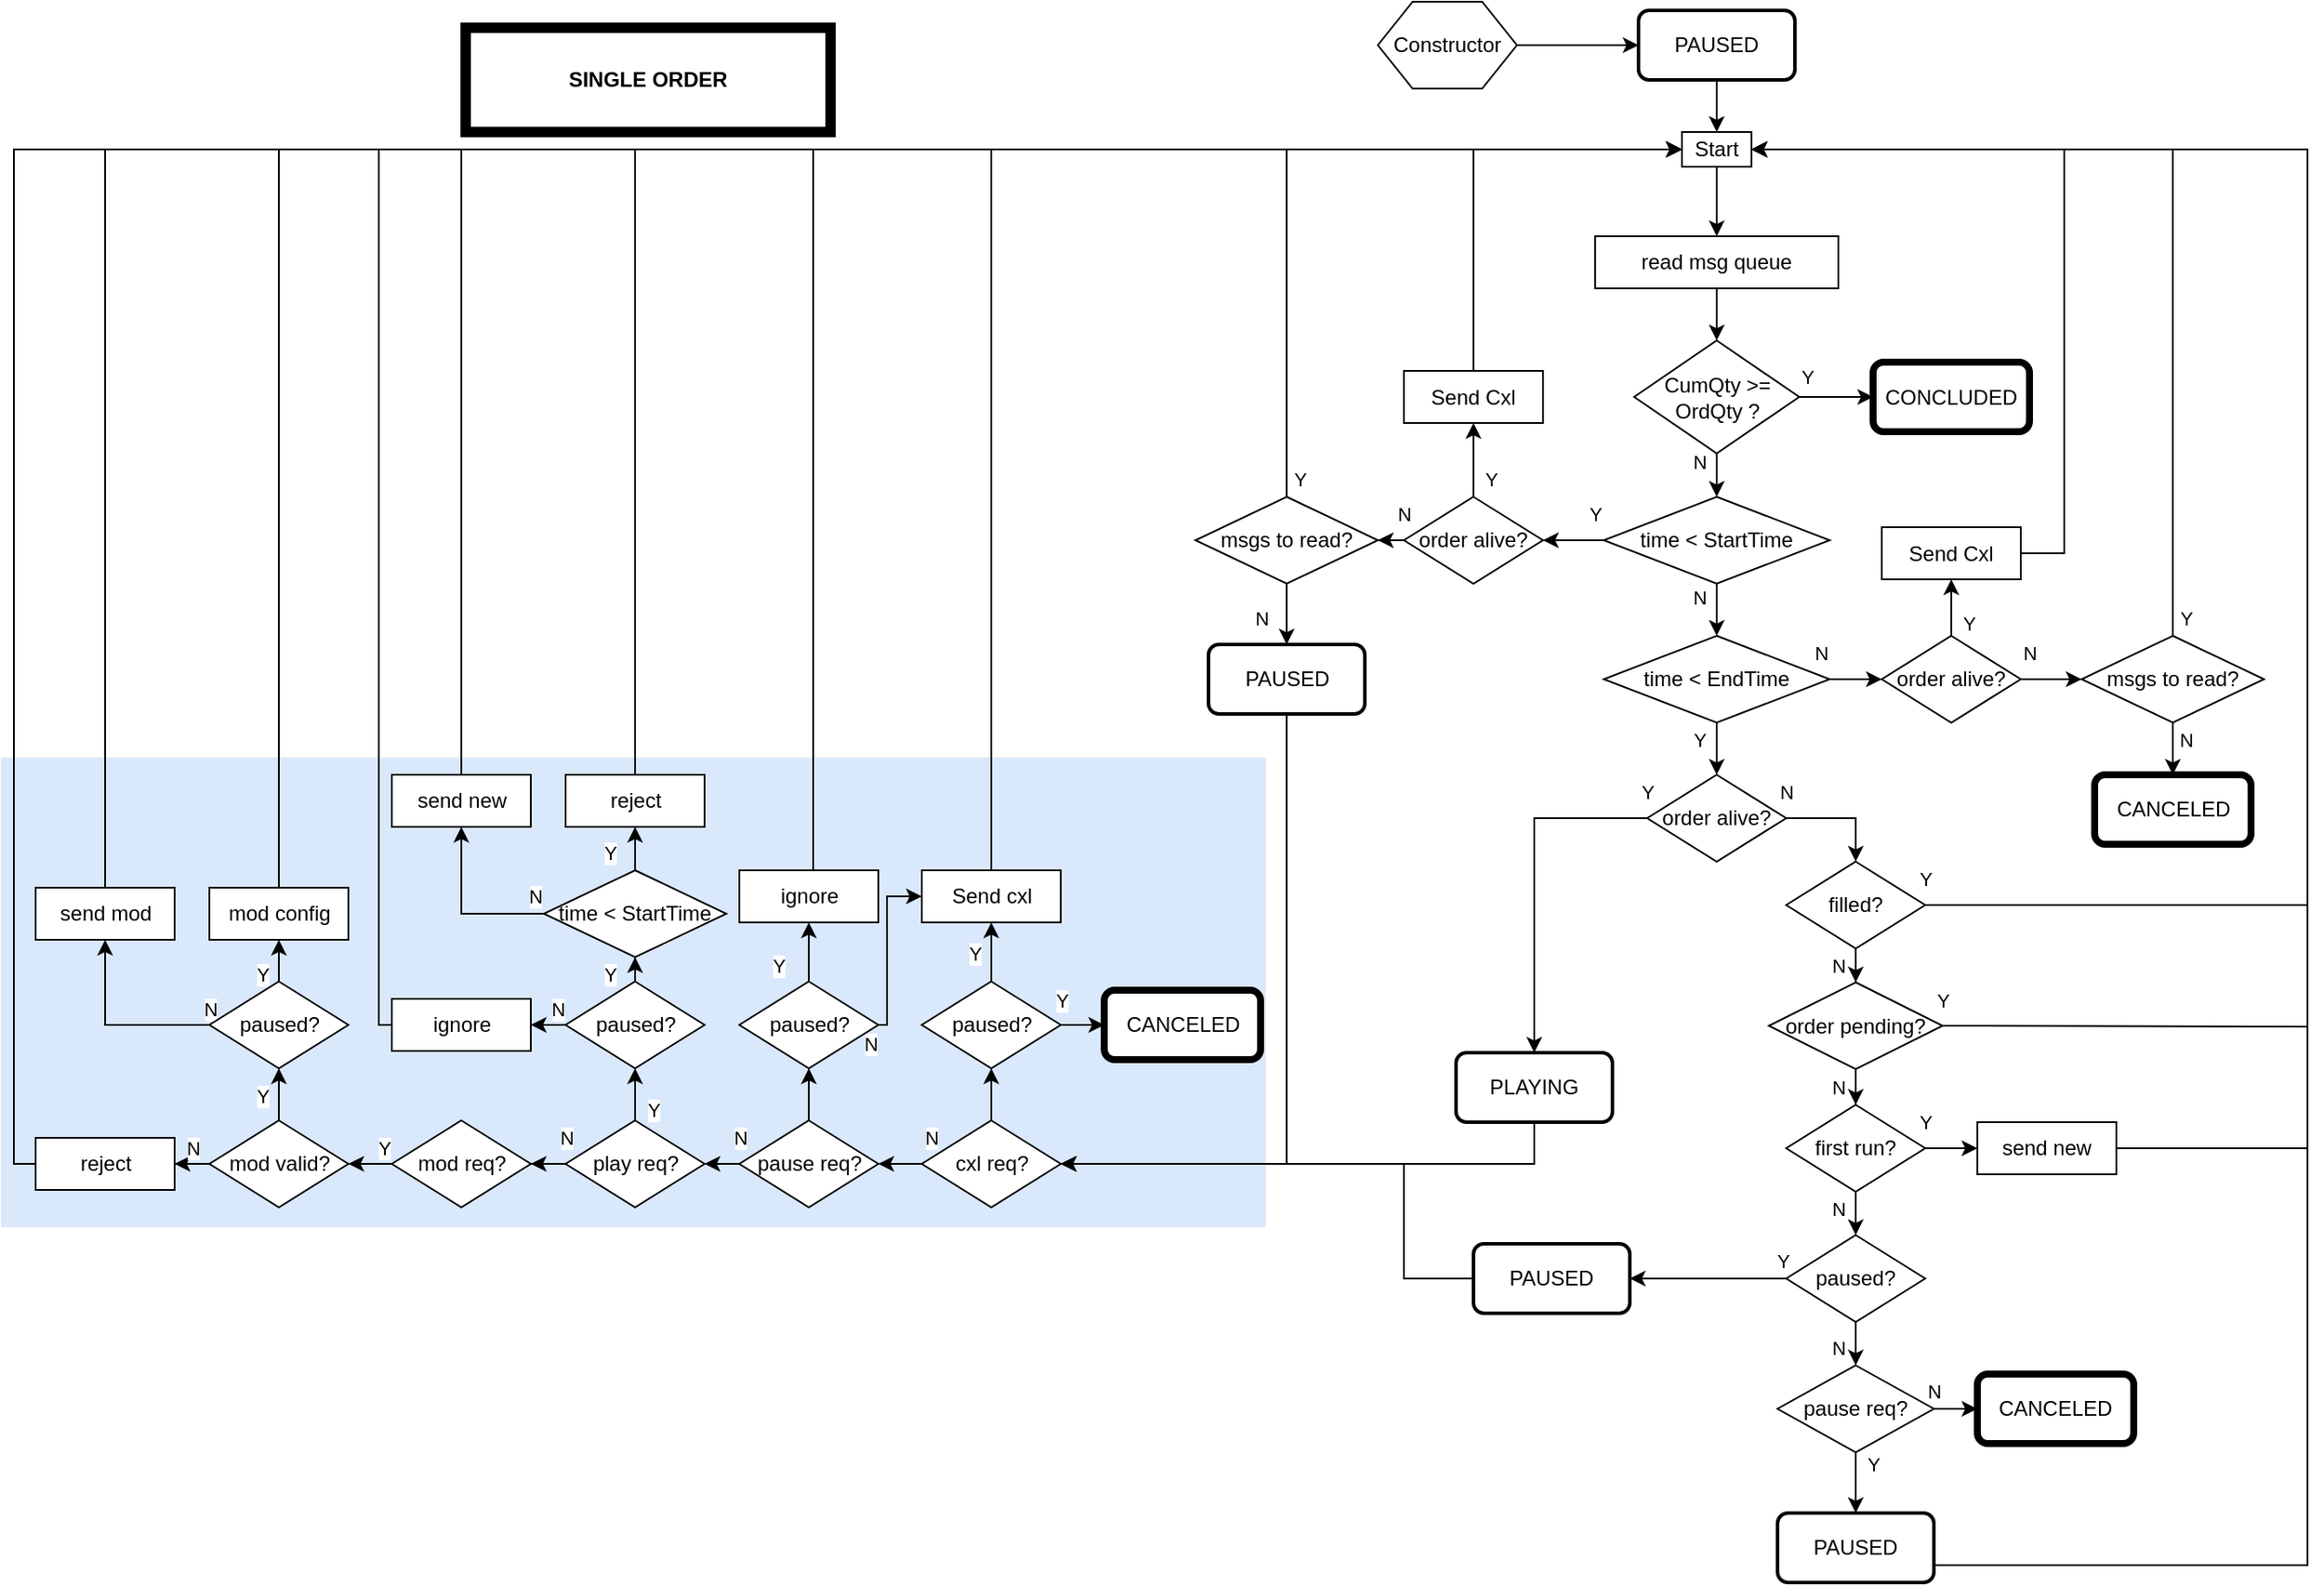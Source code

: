 <mxfile version="20.2.5" type="device" pages="4"><diagram name="Single Order" id="cWBmpYngmwnx3lqcmjjF"><mxGraphModel dx="2500" dy="2083" grid="1" gridSize="10" guides="1" tooltips="1" connect="1" arrows="1" fold="1" page="1" pageScale="1" pageWidth="827" pageHeight="1169" math="0" shadow="0"><root><mxCell id="DYNsIds279Nx28zGWX93-0"/><mxCell id="DYNsIds279Nx28zGWX93-1" parent="DYNsIds279Nx28zGWX93-0"/><mxCell id="DYNsIds279Nx28zGWX93-2" value="" style="rounded=0;whiteSpace=wrap;html=1;strokeWidth=0;fillColor=#dae8fc;strokeColor=#6c8ebf;" vertex="1" parent="DYNsIds279Nx28zGWX93-1"><mxGeometry x="-547.5" y="430" width="727.5" height="270" as="geometry"/></mxCell><mxCell id="DYNsIds279Nx28zGWX93-5" style="edgeStyle=orthogonalEdgeStyle;rounded=0;orthogonalLoop=1;jettySize=auto;html=1;exitX=1;exitY=0.5;exitDx=0;exitDy=0;" edge="1" parent="DYNsIds279Nx28zGWX93-1" source="DYNsIds279Nx28zGWX93-6" target="DYNsIds279Nx28zGWX93-8"><mxGeometry relative="1" as="geometry"/></mxCell><mxCell id="DYNsIds279Nx28zGWX93-6" value="Constructor" style="shape=hexagon;perimeter=hexagonPerimeter2;whiteSpace=wrap;html=1;fixedSize=1;" vertex="1" parent="DYNsIds279Nx28zGWX93-1"><mxGeometry x="245" y="-5" width="80" height="50" as="geometry"/></mxCell><mxCell id="DYNsIds279Nx28zGWX93-7" style="edgeStyle=orthogonalEdgeStyle;rounded=0;orthogonalLoop=1;jettySize=auto;html=1;exitX=0.5;exitY=1;exitDx=0;exitDy=0;" edge="1" parent="DYNsIds279Nx28zGWX93-1" source="DYNsIds279Nx28zGWX93-8" target="DYNsIds279Nx28zGWX93-10"><mxGeometry relative="1" as="geometry"/></mxCell><mxCell id="DYNsIds279Nx28zGWX93-8" value="PAUSED" style="rounded=1;whiteSpace=wrap;html=1;strokeWidth=2;" vertex="1" parent="DYNsIds279Nx28zGWX93-1"><mxGeometry x="395" width="90" height="40" as="geometry"/></mxCell><mxCell id="DYNsIds279Nx28zGWX93-9" style="edgeStyle=orthogonalEdgeStyle;rounded=0;orthogonalLoop=1;jettySize=auto;html=1;exitX=0.5;exitY=1;exitDx=0;exitDy=0;entryX=0.5;entryY=0;entryDx=0;entryDy=0;" edge="1" parent="DYNsIds279Nx28zGWX93-1" source="DYNsIds279Nx28zGWX93-10" target="DYNsIds279Nx28zGWX93-54"><mxGeometry relative="1" as="geometry"/></mxCell><mxCell id="DYNsIds279Nx28zGWX93-10" value="Start" style="rounded=0;whiteSpace=wrap;html=1;strokeWidth=1;" vertex="1" parent="DYNsIds279Nx28zGWX93-1"><mxGeometry x="420" y="70" width="40" height="20" as="geometry"/></mxCell><mxCell id="DYNsIds279Nx28zGWX93-11" value="N" style="edgeStyle=orthogonalEdgeStyle;rounded=0;orthogonalLoop=1;jettySize=auto;html=1;exitX=0.5;exitY=1;exitDx=0;exitDy=0;entryX=0.5;entryY=0;entryDx=0;entryDy=0;" edge="1" parent="DYNsIds279Nx28zGWX93-1" source="DYNsIds279Nx28zGWX93-13" target="DYNsIds279Nx28zGWX93-16"><mxGeometry x="-0.5" y="-10" relative="1" as="geometry"><mxPoint as="offset"/></mxGeometry></mxCell><mxCell id="DYNsIds279Nx28zGWX93-12" value="Y" style="edgeStyle=orthogonalEdgeStyle;rounded=0;orthogonalLoop=1;jettySize=auto;html=1;entryX=1;entryY=0.5;entryDx=0;entryDy=0;" edge="1" parent="DYNsIds279Nx28zGWX93-1" source="DYNsIds279Nx28zGWX93-13" target="DYNsIds279Nx28zGWX93-19"><mxGeometry x="-0.778" y="-15" relative="1" as="geometry"><mxPoint as="offset"/></mxGeometry></mxCell><mxCell id="DYNsIds279Nx28zGWX93-13" value="time &amp;lt; StartTime" style="rhombus;whiteSpace=wrap;html=1;strokeWidth=1;" vertex="1" parent="DYNsIds279Nx28zGWX93-1"><mxGeometry x="375" y="280" width="130" height="50" as="geometry"/></mxCell><mxCell id="DYNsIds279Nx28zGWX93-14" value="N" style="edgeStyle=orthogonalEdgeStyle;rounded=0;orthogonalLoop=1;jettySize=auto;html=1;exitX=1;exitY=0.5;exitDx=0;exitDy=0;entryX=0;entryY=0.5;entryDx=0;entryDy=0;" edge="1" parent="DYNsIds279Nx28zGWX93-1" source="DYNsIds279Nx28zGWX93-16" target="DYNsIds279Nx28zGWX93-30"><mxGeometry x="-1" y="16" relative="1" as="geometry"><mxPoint x="-5" y="1" as="offset"/></mxGeometry></mxCell><mxCell id="DYNsIds279Nx28zGWX93-15" value="Y" style="edgeStyle=orthogonalEdgeStyle;rounded=0;orthogonalLoop=1;jettySize=auto;html=1;entryX=0.5;entryY=0;entryDx=0;entryDy=0;" edge="1" parent="DYNsIds279Nx28zGWX93-1" source="DYNsIds279Nx28zGWX93-16" target="DYNsIds279Nx28zGWX93-35"><mxGeometry x="0.2" y="-10" relative="1" as="geometry"><mxPoint as="offset"/></mxGeometry></mxCell><mxCell id="DYNsIds279Nx28zGWX93-16" value="time &amp;lt; EndTime" style="rhombus;whiteSpace=wrap;html=1;strokeWidth=1;" vertex="1" parent="DYNsIds279Nx28zGWX93-1"><mxGeometry x="375" y="360" width="130" height="50" as="geometry"/></mxCell><mxCell id="DYNsIds279Nx28zGWX93-17" value="Y" style="edgeStyle=orthogonalEdgeStyle;rounded=0;orthogonalLoop=1;jettySize=auto;html=1;exitX=0.5;exitY=0;exitDx=0;exitDy=0;entryX=0.5;entryY=1;entryDx=0;entryDy=0;" edge="1" parent="DYNsIds279Nx28zGWX93-1" source="DYNsIds279Nx28zGWX93-19" target="DYNsIds279Nx28zGWX93-23"><mxGeometry x="-0.529" y="-10" relative="1" as="geometry"><mxPoint as="offset"/></mxGeometry></mxCell><mxCell id="DYNsIds279Nx28zGWX93-18" value="N" style="edgeStyle=orthogonalEdgeStyle;rounded=0;orthogonalLoop=1;jettySize=auto;html=1;entryX=1;entryY=0.5;entryDx=0;entryDy=0;" edge="1" parent="DYNsIds279Nx28zGWX93-1" source="DYNsIds279Nx28zGWX93-19" target="DYNsIds279Nx28zGWX93-38"><mxGeometry x="0.539" y="-15" relative="1" as="geometry"><mxPoint as="offset"/></mxGeometry></mxCell><mxCell id="DYNsIds279Nx28zGWX93-19" value="order alive?" style="rhombus;whiteSpace=wrap;html=1;strokeWidth=1;" vertex="1" parent="DYNsIds279Nx28zGWX93-1"><mxGeometry x="260" y="280" width="80" height="50" as="geometry"/></mxCell><mxCell id="DYNsIds279Nx28zGWX93-20" style="edgeStyle=orthogonalEdgeStyle;rounded=0;orthogonalLoop=1;jettySize=auto;html=1;entryX=1;entryY=0.5;entryDx=0;entryDy=0;exitX=0.5;exitY=1;exitDx=0;exitDy=0;" edge="1" parent="DYNsIds279Nx28zGWX93-1" source="DYNsIds279Nx28zGWX93-21" target="DYNsIds279Nx28zGWX93-73"><mxGeometry relative="1" as="geometry"><Array as="points"><mxPoint x="193" y="664"/></Array></mxGeometry></mxCell><mxCell id="DYNsIds279Nx28zGWX93-21" value="PAUSED" style="rounded=1;whiteSpace=wrap;html=1;strokeWidth=2;" vertex="1" parent="DYNsIds279Nx28zGWX93-1"><mxGeometry x="147.5" y="365" width="90" height="40" as="geometry"/></mxCell><mxCell id="DYNsIds279Nx28zGWX93-22" style="edgeStyle=orthogonalEdgeStyle;rounded=0;orthogonalLoop=1;jettySize=auto;html=1;entryX=0;entryY=0.5;entryDx=0;entryDy=0;exitX=0.5;exitY=0;exitDx=0;exitDy=0;" edge="1" parent="DYNsIds279Nx28zGWX93-1" source="DYNsIds279Nx28zGWX93-23" target="DYNsIds279Nx28zGWX93-10"><mxGeometry relative="1" as="geometry"><Array as="points"><mxPoint x="300" y="80"/></Array></mxGeometry></mxCell><mxCell id="DYNsIds279Nx28zGWX93-23" value="Send Cxl" style="rounded=0;whiteSpace=wrap;html=1;strokeWidth=1;" vertex="1" parent="DYNsIds279Nx28zGWX93-1"><mxGeometry x="260" y="207.5" width="80" height="30" as="geometry"/></mxCell><mxCell id="DYNsIds279Nx28zGWX93-24" value="N" style="edgeStyle=orthogonalEdgeStyle;rounded=0;orthogonalLoop=1;jettySize=auto;html=1;exitX=0.5;exitY=1;exitDx=0;exitDy=0;entryX=0.5;entryY=0;entryDx=0;entryDy=0;" edge="1" parent="DYNsIds279Nx28zGWX93-1" source="DYNsIds279Nx28zGWX93-26" target="DYNsIds279Nx28zGWX93-13"><mxGeometry x="-0.6" y="-10" relative="1" as="geometry"><mxPoint as="offset"/></mxGeometry></mxCell><mxCell id="DYNsIds279Nx28zGWX93-25" value="Y" style="edgeStyle=orthogonalEdgeStyle;rounded=0;orthogonalLoop=1;jettySize=auto;html=1;exitX=1;exitY=0.5;exitDx=0;exitDy=0;entryX=0;entryY=0.5;entryDx=0;entryDy=0;" edge="1" parent="DYNsIds279Nx28zGWX93-1" source="DYNsIds279Nx28zGWX93-26" target="DYNsIds279Nx28zGWX93-27"><mxGeometry x="-0.778" y="13" relative="1" as="geometry"><mxPoint y="1" as="offset"/></mxGeometry></mxCell><mxCell id="DYNsIds279Nx28zGWX93-26" value="CumQty &amp;gt;= OrdQty ?" style="rhombus;whiteSpace=wrap;html=1;strokeWidth=1;" vertex="1" parent="DYNsIds279Nx28zGWX93-1"><mxGeometry x="392.5" y="190" width="95" height="65" as="geometry"/></mxCell><mxCell id="DYNsIds279Nx28zGWX93-27" value="CONCLUDED" style="rounded=1;whiteSpace=wrap;html=1;strokeWidth=4;" vertex="1" parent="DYNsIds279Nx28zGWX93-1"><mxGeometry x="530" y="202.5" width="90" height="40" as="geometry"/></mxCell><mxCell id="DYNsIds279Nx28zGWX93-28" value="Y" style="edgeStyle=orthogonalEdgeStyle;rounded=0;orthogonalLoop=1;jettySize=auto;html=1;exitX=0.5;exitY=0;exitDx=0;exitDy=0;entryX=0.5;entryY=1;entryDx=0;entryDy=0;" edge="1" parent="DYNsIds279Nx28zGWX93-1" source="DYNsIds279Nx28zGWX93-30" target="DYNsIds279Nx28zGWX93-32"><mxGeometry x="-0.529" y="-10" relative="1" as="geometry"><mxPoint as="offset"/></mxGeometry></mxCell><mxCell id="DYNsIds279Nx28zGWX93-29" value="N" style="edgeStyle=orthogonalEdgeStyle;rounded=0;orthogonalLoop=1;jettySize=auto;html=1;entryX=0;entryY=0.5;entryDx=0;entryDy=0;" edge="1" parent="DYNsIds279Nx28zGWX93-1" source="DYNsIds279Nx28zGWX93-30" target="DYNsIds279Nx28zGWX93-41"><mxGeometry x="-0.778" y="15" relative="1" as="geometry"><mxPoint as="offset"/></mxGeometry></mxCell><mxCell id="DYNsIds279Nx28zGWX93-30" value="order alive?" style="rhombus;whiteSpace=wrap;html=1;strokeWidth=1;" vertex="1" parent="DYNsIds279Nx28zGWX93-1"><mxGeometry x="535" y="360" width="80" height="50" as="geometry"/></mxCell><mxCell id="DYNsIds279Nx28zGWX93-31" style="edgeStyle=orthogonalEdgeStyle;rounded=0;orthogonalLoop=1;jettySize=auto;html=1;entryX=1;entryY=0.5;entryDx=0;entryDy=0;" edge="1" parent="DYNsIds279Nx28zGWX93-1" source="DYNsIds279Nx28zGWX93-32" target="DYNsIds279Nx28zGWX93-10"><mxGeometry relative="1" as="geometry"><Array as="points"><mxPoint x="640" y="313"/><mxPoint x="640" y="80"/></Array></mxGeometry></mxCell><mxCell id="DYNsIds279Nx28zGWX93-32" value="Send Cxl" style="rounded=0;whiteSpace=wrap;html=1;strokeWidth=1;" vertex="1" parent="DYNsIds279Nx28zGWX93-1"><mxGeometry x="535" y="297.5" width="80" height="30" as="geometry"/></mxCell><mxCell id="DYNsIds279Nx28zGWX93-33" value="N" style="edgeStyle=orthogonalEdgeStyle;rounded=0;orthogonalLoop=1;jettySize=auto;html=1;entryX=0.5;entryY=0;entryDx=0;entryDy=0;" edge="1" parent="DYNsIds279Nx28zGWX93-1" source="DYNsIds279Nx28zGWX93-35" target="DYNsIds279Nx28zGWX93-65"><mxGeometry x="-0.998" y="15" relative="1" as="geometry"><Array as="points"><mxPoint x="520" y="465"/></Array><mxPoint as="offset"/></mxGeometry></mxCell><mxCell id="DYNsIds279Nx28zGWX93-34" value="Y" style="edgeStyle=orthogonalEdgeStyle;rounded=0;orthogonalLoop=1;jettySize=auto;html=1;entryX=0.5;entryY=0;entryDx=0;entryDy=0;" edge="1" parent="DYNsIds279Nx28zGWX93-1" source="DYNsIds279Nx28zGWX93-35" target="DYNsIds279Nx28zGWX93-52"><mxGeometry x="-0.999" y="-15" relative="1" as="geometry"><mxPoint x="335" y="510" as="targetPoint"/><mxPoint as="offset"/></mxGeometry></mxCell><mxCell id="DYNsIds279Nx28zGWX93-35" value="order alive?" style="rhombus;whiteSpace=wrap;html=1;strokeWidth=1;" vertex="1" parent="DYNsIds279Nx28zGWX93-1"><mxGeometry x="400" y="440" width="80" height="50" as="geometry"/></mxCell><mxCell id="DYNsIds279Nx28zGWX93-36" value="N" style="edgeStyle=orthogonalEdgeStyle;rounded=0;orthogonalLoop=1;jettySize=auto;html=1;entryX=0.5;entryY=0;entryDx=0;entryDy=0;" edge="1" parent="DYNsIds279Nx28zGWX93-1" source="DYNsIds279Nx28zGWX93-38" target="DYNsIds279Nx28zGWX93-21"><mxGeometry x="0.333" y="-15" relative="1" as="geometry"><mxPoint as="offset"/></mxGeometry></mxCell><mxCell id="DYNsIds279Nx28zGWX93-37" value="Y" style="edgeStyle=orthogonalEdgeStyle;rounded=0;orthogonalLoop=1;jettySize=auto;html=1;entryX=0;entryY=0.5;entryDx=0;entryDy=0;" edge="1" parent="DYNsIds279Nx28zGWX93-1" source="DYNsIds279Nx28zGWX93-38" target="DYNsIds279Nx28zGWX93-10"><mxGeometry x="-0.953" y="-7" relative="1" as="geometry"><mxPoint x="192.5" y="237.5" as="targetPoint"/><Array as="points"><mxPoint x="193" y="80"/></Array><mxPoint as="offset"/></mxGeometry></mxCell><mxCell id="DYNsIds279Nx28zGWX93-38" value="msgs to read?" style="rhombus;whiteSpace=wrap;html=1;strokeWidth=1;" vertex="1" parent="DYNsIds279Nx28zGWX93-1"><mxGeometry x="140" y="280" width="105" height="50" as="geometry"/></mxCell><mxCell id="DYNsIds279Nx28zGWX93-39" value="Y" style="edgeStyle=orthogonalEdgeStyle;rounded=0;orthogonalLoop=1;jettySize=auto;html=1;entryX=1;entryY=0.5;entryDx=0;entryDy=0;" edge="1" parent="DYNsIds279Nx28zGWX93-1" source="DYNsIds279Nx28zGWX93-41" target="DYNsIds279Nx28zGWX93-10"><mxGeometry x="-0.962" y="-7" relative="1" as="geometry"><mxPoint as="offset"/><mxPoint x="702.5" y="327.5" as="targetPoint"/><Array as="points"><mxPoint x="703" y="80"/></Array></mxGeometry></mxCell><mxCell id="DYNsIds279Nx28zGWX93-40" value="N" style="edgeStyle=orthogonalEdgeStyle;rounded=0;orthogonalLoop=1;jettySize=auto;html=1;entryX=0.5;entryY=0;entryDx=0;entryDy=0;" edge="1" parent="DYNsIds279Nx28zGWX93-1" source="DYNsIds279Nx28zGWX93-41" target="DYNsIds279Nx28zGWX93-42"><mxGeometry x="0.2" y="7" relative="1" as="geometry"><mxPoint as="offset"/></mxGeometry></mxCell><mxCell id="DYNsIds279Nx28zGWX93-41" value="msgs to read?" style="rhombus;whiteSpace=wrap;html=1;strokeWidth=1;" vertex="1" parent="DYNsIds279Nx28zGWX93-1"><mxGeometry x="650" y="360" width="105" height="50" as="geometry"/></mxCell><mxCell id="DYNsIds279Nx28zGWX93-42" value="CANCELED" style="rounded=1;whiteSpace=wrap;html=1;strokeWidth=4;" vertex="1" parent="DYNsIds279Nx28zGWX93-1"><mxGeometry x="657.5" y="440" width="90" height="40" as="geometry"/></mxCell><mxCell id="DYNsIds279Nx28zGWX93-43" value="Y" style="edgeStyle=orthogonalEdgeStyle;rounded=0;orthogonalLoop=1;jettySize=auto;html=1;entryX=0;entryY=0.5;entryDx=0;entryDy=0;" edge="1" parent="DYNsIds279Nx28zGWX93-1" source="DYNsIds279Nx28zGWX93-45" target="DYNsIds279Nx28zGWX93-47"><mxGeometry x="-1" y="15" relative="1" as="geometry"><mxPoint as="offset"/></mxGeometry></mxCell><mxCell id="DYNsIds279Nx28zGWX93-44" value="N" style="edgeStyle=orthogonalEdgeStyle;rounded=0;orthogonalLoop=1;jettySize=auto;html=1;entryX=0.5;entryY=0;entryDx=0;entryDy=0;" edge="1" parent="DYNsIds279Nx28zGWX93-1" source="DYNsIds279Nx28zGWX93-45" target="DYNsIds279Nx28zGWX93-62"><mxGeometry x="0.455" y="-10" relative="1" as="geometry"><mxPoint as="offset"/></mxGeometry></mxCell><mxCell id="DYNsIds279Nx28zGWX93-45" value="first run?" style="rhombus;whiteSpace=wrap;html=1;strokeWidth=1;" vertex="1" parent="DYNsIds279Nx28zGWX93-1"><mxGeometry x="480" y="630" width="80" height="50" as="geometry"/></mxCell><mxCell id="DYNsIds279Nx28zGWX93-46" style="edgeStyle=orthogonalEdgeStyle;rounded=0;orthogonalLoop=1;jettySize=auto;html=1;entryX=1;entryY=0.5;entryDx=0;entryDy=0;exitX=1;exitY=0.5;exitDx=0;exitDy=0;" edge="1" parent="DYNsIds279Nx28zGWX93-1" source="DYNsIds279Nx28zGWX93-47" target="DYNsIds279Nx28zGWX93-10"><mxGeometry relative="1" as="geometry"><Array as="points"><mxPoint x="780" y="655"/><mxPoint x="780" y="80"/></Array></mxGeometry></mxCell><mxCell id="DYNsIds279Nx28zGWX93-47" value="send new" style="rounded=0;whiteSpace=wrap;html=1;strokeWidth=1;" vertex="1" parent="DYNsIds279Nx28zGWX93-1"><mxGeometry x="590" y="640" width="80" height="30" as="geometry"/></mxCell><mxCell id="DYNsIds279Nx28zGWX93-48" value="Y" style="edgeStyle=orthogonalEdgeStyle;rounded=0;orthogonalLoop=1;jettySize=auto;html=1;entryX=1;entryY=0.5;entryDx=0;entryDy=0;exitX=1;exitY=0.5;exitDx=0;exitDy=0;" edge="1" parent="DYNsIds279Nx28zGWX93-1" source="DYNsIds279Nx28zGWX93-50" target="DYNsIds279Nx28zGWX93-10"><mxGeometry x="-1" y="15" relative="1" as="geometry"><Array as="points"><mxPoint x="590" y="585"/><mxPoint x="780" y="585"/><mxPoint x="780" y="80"/></Array><mxPoint as="offset"/></mxGeometry></mxCell><mxCell id="DYNsIds279Nx28zGWX93-49" value="N" style="edgeStyle=orthogonalEdgeStyle;rounded=0;orthogonalLoop=1;jettySize=auto;html=1;entryX=0.5;entryY=0;entryDx=0;entryDy=0;" edge="1" parent="DYNsIds279Nx28zGWX93-1" source="DYNsIds279Nx28zGWX93-50" target="DYNsIds279Nx28zGWX93-45"><mxGeometry x="0.664" y="-10" relative="1" as="geometry"><mxPoint as="offset"/></mxGeometry></mxCell><mxCell id="DYNsIds279Nx28zGWX93-50" value="order pending?" style="rhombus;whiteSpace=wrap;html=1;strokeWidth=1;" vertex="1" parent="DYNsIds279Nx28zGWX93-1"><mxGeometry x="470" y="559.5" width="100" height="50" as="geometry"/></mxCell><mxCell id="DYNsIds279Nx28zGWX93-51" style="edgeStyle=orthogonalEdgeStyle;rounded=0;orthogonalLoop=1;jettySize=auto;html=1;entryX=1;entryY=0.5;entryDx=0;entryDy=0;" edge="1" parent="DYNsIds279Nx28zGWX93-1" source="DYNsIds279Nx28zGWX93-52" target="DYNsIds279Nx28zGWX93-73"><mxGeometry relative="1" as="geometry"><mxPoint x="255" y="620" as="targetPoint"/><Array as="points"><mxPoint x="335" y="664"/></Array></mxGeometry></mxCell><mxCell id="DYNsIds279Nx28zGWX93-52" value="PLAYING" style="rounded=1;whiteSpace=wrap;html=1;strokeWidth=2;" vertex="1" parent="DYNsIds279Nx28zGWX93-1"><mxGeometry x="290" y="600" width="90" height="40" as="geometry"/></mxCell><mxCell id="DYNsIds279Nx28zGWX93-53" style="edgeStyle=orthogonalEdgeStyle;rounded=0;orthogonalLoop=1;jettySize=auto;html=1;exitX=0.5;exitY=1;exitDx=0;exitDy=0;entryX=0.5;entryY=0;entryDx=0;entryDy=0;" edge="1" parent="DYNsIds279Nx28zGWX93-1" source="DYNsIds279Nx28zGWX93-54" target="DYNsIds279Nx28zGWX93-26"><mxGeometry relative="1" as="geometry"/></mxCell><mxCell id="DYNsIds279Nx28zGWX93-54" value="read msg queue" style="rounded=0;whiteSpace=wrap;html=1;strokeWidth=1;" vertex="1" parent="DYNsIds279Nx28zGWX93-1"><mxGeometry x="370" y="130" width="140" height="30" as="geometry"/></mxCell><mxCell id="DYNsIds279Nx28zGWX93-55" value="N" style="edgeStyle=orthogonalEdgeStyle;rounded=0;orthogonalLoop=1;jettySize=auto;html=1;exitX=1;exitY=0.5;exitDx=0;exitDy=0;entryX=0;entryY=0.5;entryDx=0;entryDy=0;" edge="1" parent="DYNsIds279Nx28zGWX93-1" source="DYNsIds279Nx28zGWX93-57" target="MY7Isa30KRmhLbg37Wzw-0"><mxGeometry x="-1" y="10" relative="1" as="geometry"><mxPoint x="610" y="805" as="targetPoint"/><mxPoint as="offset"/></mxGeometry></mxCell><mxCell id="DYNsIds279Nx28zGWX93-56" value="Y" style="edgeStyle=orthogonalEdgeStyle;rounded=0;orthogonalLoop=1;jettySize=auto;html=1;exitX=0.5;exitY=1;exitDx=0;exitDy=0;entryX=0.5;entryY=0;entryDx=0;entryDy=0;" edge="1" parent="DYNsIds279Nx28zGWX93-1" source="DYNsIds279Nx28zGWX93-57" target="DYNsIds279Nx28zGWX93-59"><mxGeometry x="-0.6" y="10" relative="1" as="geometry"><mxPoint as="offset"/></mxGeometry></mxCell><mxCell id="DYNsIds279Nx28zGWX93-57" value="pause req?" style="rhombus;whiteSpace=wrap;html=1;strokeWidth=1;" vertex="1" parent="DYNsIds279Nx28zGWX93-1"><mxGeometry x="475" y="780" width="90" height="50" as="geometry"/></mxCell><mxCell id="DYNsIds279Nx28zGWX93-58" style="edgeStyle=orthogonalEdgeStyle;rounded=0;orthogonalLoop=1;jettySize=auto;html=1;exitX=1;exitY=0.5;exitDx=0;exitDy=0;entryX=1;entryY=0.5;entryDx=0;entryDy=0;" edge="1" parent="DYNsIds279Nx28zGWX93-1" source="DYNsIds279Nx28zGWX93-59" target="DYNsIds279Nx28zGWX93-10"><mxGeometry relative="1" as="geometry"><Array as="points"><mxPoint x="780" y="895"/><mxPoint x="780" y="80"/></Array></mxGeometry></mxCell><mxCell id="DYNsIds279Nx28zGWX93-59" value="PAUSED" style="rounded=1;whiteSpace=wrap;html=1;strokeWidth=2;" vertex="1" parent="DYNsIds279Nx28zGWX93-1"><mxGeometry x="475" y="865" width="90" height="40" as="geometry"/></mxCell><mxCell id="DYNsIds279Nx28zGWX93-60" value="N" style="edgeStyle=orthogonalEdgeStyle;rounded=0;orthogonalLoop=1;jettySize=auto;html=1;entryX=0.5;entryY=0;entryDx=0;entryDy=0;" edge="1" parent="DYNsIds279Nx28zGWX93-1" source="DYNsIds279Nx28zGWX93-62" target="DYNsIds279Nx28zGWX93-57"><mxGeometry x="0.636" y="-10" relative="1" as="geometry"><mxPoint x="520" y="775" as="targetPoint"/><mxPoint as="offset"/></mxGeometry></mxCell><mxCell id="DYNsIds279Nx28zGWX93-61" value="Y" style="edgeStyle=orthogonalEdgeStyle;rounded=0;orthogonalLoop=1;jettySize=auto;html=1;entryX=1;entryY=0.5;entryDx=0;entryDy=0;" edge="1" parent="DYNsIds279Nx28zGWX93-1" source="DYNsIds279Nx28zGWX93-62" target="DYNsIds279Nx28zGWX93-67"><mxGeometry x="-0.941" y="-10" relative="1" as="geometry"><mxPoint as="offset"/></mxGeometry></mxCell><mxCell id="DYNsIds279Nx28zGWX93-62" value="paused?" style="rhombus;whiteSpace=wrap;html=1;strokeWidth=1;" vertex="1" parent="DYNsIds279Nx28zGWX93-1"><mxGeometry x="480" y="705" width="80" height="50" as="geometry"/></mxCell><mxCell id="DYNsIds279Nx28zGWX93-63" value="Y" style="edgeStyle=orthogonalEdgeStyle;rounded=0;orthogonalLoop=1;jettySize=auto;html=1;exitX=1;exitY=0.5;exitDx=0;exitDy=0;entryX=1;entryY=0.5;entryDx=0;entryDy=0;" edge="1" parent="DYNsIds279Nx28zGWX93-1" source="DYNsIds279Nx28zGWX93-65" target="DYNsIds279Nx28zGWX93-10"><mxGeometry x="-1" y="15" relative="1" as="geometry"><Array as="points"><mxPoint x="780" y="515"/><mxPoint x="780" y="80"/></Array><mxPoint as="offset"/></mxGeometry></mxCell><mxCell id="DYNsIds279Nx28zGWX93-64" value="N" style="edgeStyle=orthogonalEdgeStyle;rounded=0;orthogonalLoop=1;jettySize=auto;html=1;entryX=0.5;entryY=0;entryDx=0;entryDy=0;" edge="1" parent="DYNsIds279Nx28zGWX93-1" source="DYNsIds279Nx28zGWX93-65" target="DYNsIds279Nx28zGWX93-50"><mxGeometry x="0.686" y="-10" relative="1" as="geometry"><mxPoint as="offset"/></mxGeometry></mxCell><mxCell id="DYNsIds279Nx28zGWX93-65" value="filled?" style="rhombus;whiteSpace=wrap;html=1;strokeWidth=1;" vertex="1" parent="DYNsIds279Nx28zGWX93-1"><mxGeometry x="480" y="490" width="80" height="50" as="geometry"/></mxCell><mxCell id="DYNsIds279Nx28zGWX93-66" style="edgeStyle=orthogonalEdgeStyle;rounded=0;orthogonalLoop=1;jettySize=auto;html=1;entryX=1;entryY=0.5;entryDx=0;entryDy=0;exitX=0;exitY=0.5;exitDx=0;exitDy=0;" edge="1" parent="DYNsIds279Nx28zGWX93-1" source="DYNsIds279Nx28zGWX93-67" target="DYNsIds279Nx28zGWX93-73"><mxGeometry relative="1" as="geometry"><mxPoint x="255" y="825" as="targetPoint"/><Array as="points"><mxPoint x="260" y="730"/><mxPoint x="260" y="664"/></Array></mxGeometry></mxCell><mxCell id="DYNsIds279Nx28zGWX93-67" value="PAUSED" style="rounded=1;whiteSpace=wrap;html=1;strokeWidth=2;" vertex="1" parent="DYNsIds279Nx28zGWX93-1"><mxGeometry x="300" y="710" width="90" height="40" as="geometry"/></mxCell><mxCell id="DYNsIds279Nx28zGWX93-68" value="&lt;b&gt;SINGLE ORDER&lt;/b&gt;" style="rounded=0;whiteSpace=wrap;html=1;strokeWidth=6;" vertex="1" parent="DYNsIds279Nx28zGWX93-1"><mxGeometry x="-280" y="10" width="210" height="60" as="geometry"/></mxCell><mxCell id="DYNsIds279Nx28zGWX93-71" value="N" style="edgeStyle=orthogonalEdgeStyle;rounded=0;orthogonalLoop=1;jettySize=auto;html=1;entryX=1;entryY=0.5;entryDx=0;entryDy=0;" edge="1" parent="DYNsIds279Nx28zGWX93-1" source="DYNsIds279Nx28zGWX93-73" target="DYNsIds279Nx28zGWX93-76"><mxGeometry x="-1" y="-16" relative="1" as="geometry"><mxPoint x="5" y="1" as="offset"/></mxGeometry></mxCell><mxCell id="DYNsIds279Nx28zGWX93-72" style="edgeStyle=orthogonalEdgeStyle;rounded=0;orthogonalLoop=1;jettySize=auto;html=1;entryX=0.5;entryY=1;entryDx=0;entryDy=0;" edge="1" parent="DYNsIds279Nx28zGWX93-1" source="DYNsIds279Nx28zGWX93-73" target="DYNsIds279Nx28zGWX93-85"><mxGeometry relative="1" as="geometry"/></mxCell><mxCell id="DYNsIds279Nx28zGWX93-73" value="cxl req?" style="rhombus;whiteSpace=wrap;html=1;strokeWidth=1;" vertex="1" parent="DYNsIds279Nx28zGWX93-1"><mxGeometry x="-17.5" y="639" width="80" height="50" as="geometry"/></mxCell><mxCell id="DYNsIds279Nx28zGWX93-74" value="N" style="edgeStyle=orthogonalEdgeStyle;rounded=0;orthogonalLoop=1;jettySize=auto;html=1;exitX=0;exitY=0.5;exitDx=0;exitDy=0;entryX=1;entryY=0.5;entryDx=0;entryDy=0;" edge="1" parent="DYNsIds279Nx28zGWX93-1" source="DYNsIds279Nx28zGWX93-76" target="DYNsIds279Nx28zGWX93-79"><mxGeometry x="-1" y="-15" relative="1" as="geometry"><mxPoint as="offset"/></mxGeometry></mxCell><mxCell id="DYNsIds279Nx28zGWX93-75" style="edgeStyle=orthogonalEdgeStyle;rounded=0;orthogonalLoop=1;jettySize=auto;html=1;entryX=0.5;entryY=1;entryDx=0;entryDy=0;" edge="1" parent="DYNsIds279Nx28zGWX93-1" source="DYNsIds279Nx28zGWX93-76" target="DYNsIds279Nx28zGWX93-90"><mxGeometry relative="1" as="geometry"/></mxCell><mxCell id="DYNsIds279Nx28zGWX93-76" value="pause req?" style="rhombus;whiteSpace=wrap;html=1;strokeWidth=1;" vertex="1" parent="DYNsIds279Nx28zGWX93-1"><mxGeometry x="-122.5" y="639" width="80" height="50" as="geometry"/></mxCell><mxCell id="DYNsIds279Nx28zGWX93-77" value="Y" style="edgeStyle=orthogonalEdgeStyle;rounded=0;orthogonalLoop=1;jettySize=auto;html=1;exitX=0.5;exitY=0;exitDx=0;exitDy=0;entryX=0.5;entryY=1;entryDx=0;entryDy=0;" edge="1" parent="DYNsIds279Nx28zGWX93-1" source="DYNsIds279Nx28zGWX93-79" target="DYNsIds279Nx28zGWX93-98"><mxGeometry x="-0.556" y="-10" relative="1" as="geometry"><mxPoint as="offset"/><mxPoint x="-182.5" y="594" as="targetPoint"/></mxGeometry></mxCell><mxCell id="DYNsIds279Nx28zGWX93-78" value="N" style="edgeStyle=orthogonalEdgeStyle;rounded=0;orthogonalLoop=1;jettySize=auto;html=1;entryX=1;entryY=0.5;entryDx=0;entryDy=0;" edge="1" parent="DYNsIds279Nx28zGWX93-1" source="DYNsIds279Nx28zGWX93-79" target="DYNsIds279Nx28zGWX93-81"><mxGeometry x="0.333" y="-15" relative="1" as="geometry"><mxPoint as="offset"/></mxGeometry></mxCell><mxCell id="DYNsIds279Nx28zGWX93-79" value="play req?" style="rhombus;whiteSpace=wrap;html=1;strokeWidth=1;" vertex="1" parent="DYNsIds279Nx28zGWX93-1"><mxGeometry x="-222.5" y="639" width="80" height="50" as="geometry"/></mxCell><mxCell id="DYNsIds279Nx28zGWX93-80" value="Y" style="edgeStyle=orthogonalEdgeStyle;rounded=0;orthogonalLoop=1;jettySize=auto;html=1;entryX=1;entryY=0.5;entryDx=0;entryDy=0;" edge="1" parent="DYNsIds279Nx28zGWX93-1" source="DYNsIds279Nx28zGWX93-81" target="DYNsIds279Nx28zGWX93-95"><mxGeometry x="-0.818" y="-9" relative="1" as="geometry"><mxPoint as="offset"/></mxGeometry></mxCell><mxCell id="DYNsIds279Nx28zGWX93-81" value="mod req?" style="rhombus;whiteSpace=wrap;html=1;strokeWidth=1;" vertex="1" parent="DYNsIds279Nx28zGWX93-1"><mxGeometry x="-322.5" y="639" width="80" height="50" as="geometry"/></mxCell><mxCell id="DYNsIds279Nx28zGWX93-82" value="CANCELED" style="rounded=1;whiteSpace=wrap;html=1;strokeWidth=4;" vertex="1" parent="DYNsIds279Nx28zGWX93-1"><mxGeometry x="87.5" y="564" width="90" height="40" as="geometry"/></mxCell><mxCell id="DYNsIds279Nx28zGWX93-83" value="Y" style="edgeStyle=orthogonalEdgeStyle;rounded=0;orthogonalLoop=1;jettySize=auto;html=1;entryX=0.5;entryY=1;entryDx=0;entryDy=0;" edge="1" parent="DYNsIds279Nx28zGWX93-1" source="DYNsIds279Nx28zGWX93-85" target="DYNsIds279Nx28zGWX93-87"><mxGeometry x="0.216" y="10" relative="1" as="geometry"><mxPoint as="offset"/></mxGeometry></mxCell><mxCell id="DYNsIds279Nx28zGWX93-84" value="Y" style="edgeStyle=orthogonalEdgeStyle;rounded=0;orthogonalLoop=1;jettySize=auto;html=1;entryX=0;entryY=0.5;entryDx=0;entryDy=0;" edge="1" parent="DYNsIds279Nx28zGWX93-1" source="DYNsIds279Nx28zGWX93-85" target="DYNsIds279Nx28zGWX93-82"><mxGeometry x="-1" y="14" relative="1" as="geometry"><mxPoint as="offset"/></mxGeometry></mxCell><mxCell id="DYNsIds279Nx28zGWX93-85" value="paused?" style="rhombus;whiteSpace=wrap;html=1;strokeWidth=1;" vertex="1" parent="DYNsIds279Nx28zGWX93-1"><mxGeometry x="-17.5" y="559" width="80" height="50" as="geometry"/></mxCell><mxCell id="DYNsIds279Nx28zGWX93-86" style="edgeStyle=orthogonalEdgeStyle;rounded=0;orthogonalLoop=1;jettySize=auto;html=1;entryX=0;entryY=0.5;entryDx=0;entryDy=0;" edge="1" parent="DYNsIds279Nx28zGWX93-1" source="DYNsIds279Nx28zGWX93-87" target="DYNsIds279Nx28zGWX93-10"><mxGeometry relative="1" as="geometry"><Array as="points"><mxPoint x="22" y="80"/></Array></mxGeometry></mxCell><mxCell id="DYNsIds279Nx28zGWX93-87" value="Send cxl" style="rounded=0;whiteSpace=wrap;html=1;strokeWidth=1;" vertex="1" parent="DYNsIds279Nx28zGWX93-1"><mxGeometry x="-17.5" y="495" width="80" height="30" as="geometry"/></mxCell><mxCell id="DYNsIds279Nx28zGWX93-88" value="N" style="edgeStyle=orthogonalEdgeStyle;rounded=0;orthogonalLoop=1;jettySize=auto;html=1;entryX=0;entryY=0.5;entryDx=0;entryDy=0;" edge="1" parent="DYNsIds279Nx28zGWX93-1" source="DYNsIds279Nx28zGWX93-90" target="DYNsIds279Nx28zGWX93-87"><mxGeometry x="-1" y="-12" relative="1" as="geometry"><Array as="points"><mxPoint x="-37.5" y="584"/><mxPoint x="-37.5" y="510"/></Array><mxPoint x="-5" y="-1" as="offset"/></mxGeometry></mxCell><mxCell id="DYNsIds279Nx28zGWX93-89" value="Y" style="edgeStyle=orthogonalEdgeStyle;rounded=0;orthogonalLoop=1;jettySize=auto;html=1;entryX=0.5;entryY=1;entryDx=0;entryDy=0;" edge="1" parent="DYNsIds279Nx28zGWX93-1" source="DYNsIds279Nx28zGWX93-90" target="DYNsIds279Nx28zGWX93-92"><mxGeometry x="-0.608" y="18" relative="1" as="geometry"><mxPoint as="offset"/></mxGeometry></mxCell><mxCell id="DYNsIds279Nx28zGWX93-90" value="paused?" style="rhombus;whiteSpace=wrap;html=1;strokeWidth=1;" vertex="1" parent="DYNsIds279Nx28zGWX93-1"><mxGeometry x="-122.5" y="559" width="80" height="50" as="geometry"/></mxCell><mxCell id="DYNsIds279Nx28zGWX93-91" style="edgeStyle=orthogonalEdgeStyle;rounded=0;orthogonalLoop=1;jettySize=auto;html=1;entryX=0;entryY=0.5;entryDx=0;entryDy=0;" edge="1" parent="DYNsIds279Nx28zGWX93-1" source="DYNsIds279Nx28zGWX93-92" target="DYNsIds279Nx28zGWX93-10"><mxGeometry relative="1" as="geometry"><Array as="points"><mxPoint x="-80" y="80"/></Array></mxGeometry></mxCell><mxCell id="DYNsIds279Nx28zGWX93-92" value="ignore" style="rounded=0;whiteSpace=wrap;html=1;strokeWidth=1;" vertex="1" parent="DYNsIds279Nx28zGWX93-1"><mxGeometry x="-122.5" y="495" width="80" height="30" as="geometry"/></mxCell><mxCell id="DYNsIds279Nx28zGWX93-93" value="Y" style="edgeStyle=orthogonalEdgeStyle;rounded=0;orthogonalLoop=1;jettySize=auto;html=1;entryX=0.5;entryY=1;entryDx=0;entryDy=0;" edge="1" parent="DYNsIds279Nx28zGWX93-1" source="DYNsIds279Nx28zGWX93-95" target="DYNsIds279Nx28zGWX93-110"><mxGeometry x="0.04" y="-10" relative="1" as="geometry"><mxPoint as="offset"/></mxGeometry></mxCell><mxCell id="DYNsIds279Nx28zGWX93-94" value="N" style="edgeStyle=orthogonalEdgeStyle;rounded=0;orthogonalLoop=1;jettySize=auto;html=1;entryX=1;entryY=0.5;entryDx=0;entryDy=0;" edge="1" parent="DYNsIds279Nx28zGWX93-1" source="DYNsIds279Nx28zGWX93-95" target="DYNsIds279Nx28zGWX93-116"><mxGeometry x="0.667" y="-9" relative="1" as="geometry"><mxPoint as="offset"/></mxGeometry></mxCell><mxCell id="DYNsIds279Nx28zGWX93-95" value="mod valid?" style="rhombus;whiteSpace=wrap;html=1;strokeWidth=1;" vertex="1" parent="DYNsIds279Nx28zGWX93-1"><mxGeometry x="-427.5" y="639" width="80" height="50" as="geometry"/></mxCell><mxCell id="DYNsIds279Nx28zGWX93-96" value="Y" style="edgeStyle=orthogonalEdgeStyle;rounded=0;orthogonalLoop=1;jettySize=auto;html=1;entryX=0.5;entryY=1;entryDx=0;entryDy=0;" edge="1" parent="DYNsIds279Nx28zGWX93-1" source="DYNsIds279Nx28zGWX93-98" target="DYNsIds279Nx28zGWX93-101"><mxGeometry x="0.697" y="15" relative="1" as="geometry"><mxPoint as="offset"/></mxGeometry></mxCell><mxCell id="DYNsIds279Nx28zGWX93-97" value="N" style="edgeStyle=orthogonalEdgeStyle;rounded=0;orthogonalLoop=1;jettySize=auto;html=1;entryX=1;entryY=0.5;entryDx=0;entryDy=0;" edge="1" parent="DYNsIds279Nx28zGWX93-1" source="DYNsIds279Nx28zGWX93-98" target="DYNsIds279Nx28zGWX93-105"><mxGeometry x="0.5" y="-9" relative="1" as="geometry"><mxPoint as="offset"/></mxGeometry></mxCell><mxCell id="DYNsIds279Nx28zGWX93-98" value="paused?" style="rhombus;whiteSpace=wrap;html=1;strokeWidth=1;" vertex="1" parent="DYNsIds279Nx28zGWX93-1"><mxGeometry x="-222.5" y="559" width="80" height="50" as="geometry"/></mxCell><mxCell id="DYNsIds279Nx28zGWX93-99" value="Y" style="edgeStyle=orthogonalEdgeStyle;rounded=0;orthogonalLoop=1;jettySize=auto;html=1;entryX=0.5;entryY=1;entryDx=0;entryDy=0;" edge="1" parent="DYNsIds279Nx28zGWX93-1" source="DYNsIds279Nx28zGWX93-101" target="DYNsIds279Nx28zGWX93-103"><mxGeometry x="0.455" y="15" relative="1" as="geometry"><mxPoint as="offset"/></mxGeometry></mxCell><mxCell id="DYNsIds279Nx28zGWX93-100" value="N" style="edgeStyle=orthogonalEdgeStyle;rounded=0;orthogonalLoop=1;jettySize=auto;html=1;exitX=0;exitY=0.5;exitDx=0;exitDy=0;entryX=0.5;entryY=1;entryDx=0;entryDy=0;" edge="1" parent="DYNsIds279Nx28zGWX93-1" source="DYNsIds279Nx28zGWX93-101" target="DYNsIds279Nx28zGWX93-107"><mxGeometry x="-0.897" y="-10" relative="1" as="geometry"><mxPoint as="offset"/></mxGeometry></mxCell><mxCell id="DYNsIds279Nx28zGWX93-101" value="time &amp;lt; StartTime" style="rhombus;whiteSpace=wrap;html=1;strokeWidth=1;" vertex="1" parent="DYNsIds279Nx28zGWX93-1"><mxGeometry x="-235" y="495" width="105" height="50" as="geometry"/></mxCell><mxCell id="DYNsIds279Nx28zGWX93-102" style="edgeStyle=orthogonalEdgeStyle;rounded=0;orthogonalLoop=1;jettySize=auto;html=1;entryX=0;entryY=0.5;entryDx=0;entryDy=0;" edge="1" parent="DYNsIds279Nx28zGWX93-1" source="DYNsIds279Nx28zGWX93-103" target="DYNsIds279Nx28zGWX93-10"><mxGeometry relative="1" as="geometry"><Array as="points"><mxPoint x="-182" y="80"/></Array></mxGeometry></mxCell><mxCell id="DYNsIds279Nx28zGWX93-103" value="reject" style="rounded=0;whiteSpace=wrap;html=1;strokeWidth=1;" vertex="1" parent="DYNsIds279Nx28zGWX93-1"><mxGeometry x="-222.5" y="440" width="80" height="30" as="geometry"/></mxCell><mxCell id="DYNsIds279Nx28zGWX93-104" style="edgeStyle=orthogonalEdgeStyle;rounded=0;orthogonalLoop=1;jettySize=auto;html=1;entryX=0;entryY=0.5;entryDx=0;entryDy=0;" edge="1" parent="DYNsIds279Nx28zGWX93-1" source="DYNsIds279Nx28zGWX93-105" target="DYNsIds279Nx28zGWX93-10"><mxGeometry relative="1" as="geometry"><Array as="points"><mxPoint x="-330" y="584"/><mxPoint x="-330" y="80"/></Array></mxGeometry></mxCell><mxCell id="DYNsIds279Nx28zGWX93-105" value="ignore" style="rounded=0;whiteSpace=wrap;html=1;strokeWidth=1;" vertex="1" parent="DYNsIds279Nx28zGWX93-1"><mxGeometry x="-322.5" y="569" width="80" height="30" as="geometry"/></mxCell><mxCell id="DYNsIds279Nx28zGWX93-106" style="edgeStyle=orthogonalEdgeStyle;rounded=0;orthogonalLoop=1;jettySize=auto;html=1;entryX=0;entryY=0.5;entryDx=0;entryDy=0;exitX=0.5;exitY=0;exitDx=0;exitDy=0;" edge="1" parent="DYNsIds279Nx28zGWX93-1" source="DYNsIds279Nx28zGWX93-107" target="DYNsIds279Nx28zGWX93-10"><mxGeometry relative="1" as="geometry"><Array as="points"><mxPoint x="-283" y="80"/></Array></mxGeometry></mxCell><mxCell id="DYNsIds279Nx28zGWX93-107" value="send new" style="rounded=0;whiteSpace=wrap;html=1;strokeWidth=1;" vertex="1" parent="DYNsIds279Nx28zGWX93-1"><mxGeometry x="-322.5" y="440" width="80" height="30" as="geometry"/></mxCell><mxCell id="DYNsIds279Nx28zGWX93-108" value="N" style="edgeStyle=orthogonalEdgeStyle;rounded=0;orthogonalLoop=1;jettySize=auto;html=1;entryX=0.5;entryY=1;entryDx=0;entryDy=0;" edge="1" parent="DYNsIds279Nx28zGWX93-1" source="DYNsIds279Nx28zGWX93-110" target="DYNsIds279Nx28zGWX93-114"><mxGeometry x="-1" y="-9" relative="1" as="geometry"><mxPoint as="offset"/></mxGeometry></mxCell><mxCell id="DYNsIds279Nx28zGWX93-109" value="Y" style="edgeStyle=orthogonalEdgeStyle;rounded=0;orthogonalLoop=1;jettySize=auto;html=1;entryX=0.5;entryY=1;entryDx=0;entryDy=0;" edge="1" parent="DYNsIds279Nx28zGWX93-1" source="DYNsIds279Nx28zGWX93-110" target="DYNsIds279Nx28zGWX93-112"><mxGeometry x="0.286" y="10" relative="1" as="geometry"><mxPoint as="offset"/></mxGeometry></mxCell><mxCell id="DYNsIds279Nx28zGWX93-110" value="paused?" style="rhombus;whiteSpace=wrap;html=1;strokeWidth=1;" vertex="1" parent="DYNsIds279Nx28zGWX93-1"><mxGeometry x="-427.5" y="559" width="80" height="50" as="geometry"/></mxCell><mxCell id="DYNsIds279Nx28zGWX93-111" style="edgeStyle=orthogonalEdgeStyle;rounded=0;orthogonalLoop=1;jettySize=auto;html=1;entryX=0;entryY=0.5;entryDx=0;entryDy=0;" edge="1" parent="DYNsIds279Nx28zGWX93-1" source="DYNsIds279Nx28zGWX93-112" target="DYNsIds279Nx28zGWX93-10"><mxGeometry relative="1" as="geometry"><Array as="points"><mxPoint x="-388" y="80"/></Array></mxGeometry></mxCell><mxCell id="DYNsIds279Nx28zGWX93-112" value="mod config" style="rounded=0;whiteSpace=wrap;html=1;strokeWidth=1;" vertex="1" parent="DYNsIds279Nx28zGWX93-1"><mxGeometry x="-427.5" y="505" width="80" height="30" as="geometry"/></mxCell><mxCell id="DYNsIds279Nx28zGWX93-113" style="edgeStyle=orthogonalEdgeStyle;rounded=0;orthogonalLoop=1;jettySize=auto;html=1;entryX=0;entryY=0.5;entryDx=0;entryDy=0;" edge="1" parent="DYNsIds279Nx28zGWX93-1" source="DYNsIds279Nx28zGWX93-114" target="DYNsIds279Nx28zGWX93-10"><mxGeometry relative="1" as="geometry"><Array as="points"><mxPoint x="-488" y="80"/></Array></mxGeometry></mxCell><mxCell id="DYNsIds279Nx28zGWX93-114" value="send mod" style="rounded=0;whiteSpace=wrap;html=1;strokeWidth=1;" vertex="1" parent="DYNsIds279Nx28zGWX93-1"><mxGeometry x="-527.5" y="505" width="80" height="30" as="geometry"/></mxCell><mxCell id="DYNsIds279Nx28zGWX93-115" style="edgeStyle=orthogonalEdgeStyle;rounded=0;orthogonalLoop=1;jettySize=auto;html=1;entryX=0;entryY=0.5;entryDx=0;entryDy=0;" edge="1" parent="DYNsIds279Nx28zGWX93-1" source="DYNsIds279Nx28zGWX93-116" target="DYNsIds279Nx28zGWX93-10"><mxGeometry relative="1" as="geometry"><Array as="points"><mxPoint x="-540" y="664"/><mxPoint x="-540" y="80"/></Array></mxGeometry></mxCell><mxCell id="DYNsIds279Nx28zGWX93-116" value="reject" style="rounded=0;whiteSpace=wrap;html=1;strokeWidth=1;" vertex="1" parent="DYNsIds279Nx28zGWX93-1"><mxGeometry x="-527.5" y="649" width="80" height="30" as="geometry"/></mxCell><mxCell id="MY7Isa30KRmhLbg37Wzw-0" value="CANCELED" style="rounded=1;whiteSpace=wrap;html=1;strokeWidth=4;" vertex="1" parent="DYNsIds279Nx28zGWX93-1"><mxGeometry x="590" y="785" width="90" height="40" as="geometry"/></mxCell></root></mxGraphModel></diagram><diagram name="Pegged" id="Ec2lERo40lpdx0vmmohP"><mxGraphModel dx="2605" dy="2212" grid="1" gridSize="10" guides="1" tooltips="1" connect="1" arrows="1" fold="1" page="1" pageScale="1" pageWidth="827" pageHeight="1169" math="0" shadow="0"><root><mxCell id="7odoXd_f4Xz_v-P2TWmI-0"/><mxCell id="7odoXd_f4Xz_v-P2TWmI-1" parent="7odoXd_f4Xz_v-P2TWmI-0"/><mxCell id="pqJaNhreLLB9_DRHYbWy-10" value="" style="rounded=0;whiteSpace=wrap;html=1;strokeWidth=0;fillColor=#dae8fc;strokeColor=#6c8ebf;" vertex="1" parent="7odoXd_f4Xz_v-P2TWmI-1"><mxGeometry x="-547.5" y="430" width="727.5" height="270" as="geometry"/></mxCell><mxCell id="u0inmrSMUzrfSCHWRJG0-5" value="" style="rounded=0;whiteSpace=wrap;html=1;strokeWidth=0;fillColor=#ffe6cc;strokeColor=#d79b00;" vertex="1" parent="7odoXd_f4Xz_v-P2TWmI-1"><mxGeometry x="580" y="630" width="100" height="190" as="geometry"/></mxCell><mxCell id="u0inmrSMUzrfSCHWRJG0-4" value="" style="rounded=0;whiteSpace=wrap;html=1;strokeWidth=0;fillColor=#ffe6cc;strokeColor=#d79b00;" vertex="1" parent="7odoXd_f4Xz_v-P2TWmI-1"><mxGeometry x="280" y="495" width="110" height="60" as="geometry"/></mxCell><mxCell id="7odoXd_f4Xz_v-P2TWmI-5" style="edgeStyle=orthogonalEdgeStyle;rounded=0;orthogonalLoop=1;jettySize=auto;html=1;exitX=1;exitY=0.5;exitDx=0;exitDy=0;" edge="1" parent="7odoXd_f4Xz_v-P2TWmI-1" source="7odoXd_f4Xz_v-P2TWmI-6" target="7odoXd_f4Xz_v-P2TWmI-8"><mxGeometry relative="1" as="geometry"/></mxCell><mxCell id="7odoXd_f4Xz_v-P2TWmI-6" value="Constructor" style="shape=hexagon;perimeter=hexagonPerimeter2;whiteSpace=wrap;html=1;fixedSize=1;" vertex="1" parent="7odoXd_f4Xz_v-P2TWmI-1"><mxGeometry x="245" y="-5" width="80" height="50" as="geometry"/></mxCell><mxCell id="7odoXd_f4Xz_v-P2TWmI-7" style="edgeStyle=orthogonalEdgeStyle;rounded=0;orthogonalLoop=1;jettySize=auto;html=1;exitX=0.5;exitY=1;exitDx=0;exitDy=0;" edge="1" parent="7odoXd_f4Xz_v-P2TWmI-1" source="7odoXd_f4Xz_v-P2TWmI-8" target="7odoXd_f4Xz_v-P2TWmI-10"><mxGeometry relative="1" as="geometry"/></mxCell><mxCell id="7odoXd_f4Xz_v-P2TWmI-8" value="PAUSED" style="rounded=1;whiteSpace=wrap;html=1;strokeWidth=2;" vertex="1" parent="7odoXd_f4Xz_v-P2TWmI-1"><mxGeometry x="395" width="90" height="40" as="geometry"/></mxCell><mxCell id="7odoXd_f4Xz_v-P2TWmI-9" style="edgeStyle=orthogonalEdgeStyle;rounded=0;orthogonalLoop=1;jettySize=auto;html=1;exitX=0.5;exitY=1;exitDx=0;exitDy=0;entryX=0.5;entryY=0;entryDx=0;entryDy=0;" edge="1" parent="7odoXd_f4Xz_v-P2TWmI-1" source="7odoXd_f4Xz_v-P2TWmI-10" target="7odoXd_f4Xz_v-P2TWmI-73"><mxGeometry relative="1" as="geometry"/></mxCell><mxCell id="7odoXd_f4Xz_v-P2TWmI-10" value="Start" style="rounded=0;whiteSpace=wrap;html=1;strokeWidth=1;" vertex="1" parent="7odoXd_f4Xz_v-P2TWmI-1"><mxGeometry x="420" y="70" width="40" height="20" as="geometry"/></mxCell><mxCell id="7odoXd_f4Xz_v-P2TWmI-11" value="N" style="edgeStyle=orthogonalEdgeStyle;rounded=0;orthogonalLoop=1;jettySize=auto;html=1;exitX=0.5;exitY=1;exitDx=0;exitDy=0;entryX=0.5;entryY=0;entryDx=0;entryDy=0;" edge="1" parent="7odoXd_f4Xz_v-P2TWmI-1" source="7odoXd_f4Xz_v-P2TWmI-13" target="7odoXd_f4Xz_v-P2TWmI-16"><mxGeometry x="-0.5" y="-10" relative="1" as="geometry"><mxPoint as="offset"/></mxGeometry></mxCell><mxCell id="7odoXd_f4Xz_v-P2TWmI-12" value="Y" style="edgeStyle=orthogonalEdgeStyle;rounded=0;orthogonalLoop=1;jettySize=auto;html=1;entryX=1;entryY=0.5;entryDx=0;entryDy=0;" edge="1" parent="7odoXd_f4Xz_v-P2TWmI-1" source="7odoXd_f4Xz_v-P2TWmI-13" target="7odoXd_f4Xz_v-P2TWmI-19"><mxGeometry x="-0.778" y="-15" relative="1" as="geometry"><mxPoint as="offset"/></mxGeometry></mxCell><mxCell id="7odoXd_f4Xz_v-P2TWmI-13" value="time &amp;lt; StartTime" style="rhombus;whiteSpace=wrap;html=1;strokeWidth=1;" vertex="1" parent="7odoXd_f4Xz_v-P2TWmI-1"><mxGeometry x="375" y="280" width="130" height="50" as="geometry"/></mxCell><mxCell id="7odoXd_f4Xz_v-P2TWmI-14" value="N" style="edgeStyle=orthogonalEdgeStyle;rounded=0;orthogonalLoop=1;jettySize=auto;html=1;exitX=1;exitY=0.5;exitDx=0;exitDy=0;entryX=0;entryY=0.5;entryDx=0;entryDy=0;" edge="1" parent="7odoXd_f4Xz_v-P2TWmI-1" source="7odoXd_f4Xz_v-P2TWmI-16" target="7odoXd_f4Xz_v-P2TWmI-49"><mxGeometry x="-1" y="16" relative="1" as="geometry"><mxPoint x="-5" y="1" as="offset"/></mxGeometry></mxCell><mxCell id="7odoXd_f4Xz_v-P2TWmI-15" value="Y" style="edgeStyle=orthogonalEdgeStyle;rounded=0;orthogonalLoop=1;jettySize=auto;html=1;entryX=0.5;entryY=0;entryDx=0;entryDy=0;" edge="1" parent="7odoXd_f4Xz_v-P2TWmI-1" source="7odoXd_f4Xz_v-P2TWmI-16" target="7odoXd_f4Xz_v-P2TWmI-54"><mxGeometry x="0.2" y="-10" relative="1" as="geometry"><mxPoint as="offset"/></mxGeometry></mxCell><mxCell id="7odoXd_f4Xz_v-P2TWmI-16" value="time &amp;lt; EndTime" style="rhombus;whiteSpace=wrap;html=1;strokeWidth=1;" vertex="1" parent="7odoXd_f4Xz_v-P2TWmI-1"><mxGeometry x="375" y="360" width="130" height="50" as="geometry"/></mxCell><mxCell id="7odoXd_f4Xz_v-P2TWmI-17" value="Y" style="edgeStyle=orthogonalEdgeStyle;rounded=0;orthogonalLoop=1;jettySize=auto;html=1;exitX=0.5;exitY=0;exitDx=0;exitDy=0;entryX=0.5;entryY=1;entryDx=0;entryDy=0;" edge="1" parent="7odoXd_f4Xz_v-P2TWmI-1" source="7odoXd_f4Xz_v-P2TWmI-19" target="7odoXd_f4Xz_v-P2TWmI-23"><mxGeometry x="-0.529" y="-10" relative="1" as="geometry"><mxPoint as="offset"/></mxGeometry></mxCell><mxCell id="7odoXd_f4Xz_v-P2TWmI-18" value="N" style="edgeStyle=orthogonalEdgeStyle;rounded=0;orthogonalLoop=1;jettySize=auto;html=1;entryX=1;entryY=0.5;entryDx=0;entryDy=0;" edge="1" parent="7odoXd_f4Xz_v-P2TWmI-1" source="7odoXd_f4Xz_v-P2TWmI-19" target="7odoXd_f4Xz_v-P2TWmI-57"><mxGeometry x="0.539" y="-15" relative="1" as="geometry"><mxPoint as="offset"/></mxGeometry></mxCell><mxCell id="7odoXd_f4Xz_v-P2TWmI-19" value="order alive?" style="rhombus;whiteSpace=wrap;html=1;strokeWidth=1;" vertex="1" parent="7odoXd_f4Xz_v-P2TWmI-1"><mxGeometry x="260" y="280" width="80" height="50" as="geometry"/></mxCell><mxCell id="pqJaNhreLLB9_DRHYbWy-0" style="edgeStyle=orthogonalEdgeStyle;rounded=0;orthogonalLoop=1;jettySize=auto;html=1;entryX=1;entryY=0.5;entryDx=0;entryDy=0;exitX=0.5;exitY=1;exitDx=0;exitDy=0;" edge="1" parent="7odoXd_f4Xz_v-P2TWmI-1" source="7odoXd_f4Xz_v-P2TWmI-21" target="8tKahFCbRJfdAh96B2Cr-3"><mxGeometry relative="1" as="geometry"><Array as="points"><mxPoint x="193" y="664"/></Array></mxGeometry></mxCell><mxCell id="7odoXd_f4Xz_v-P2TWmI-21" value="PAUSED" style="rounded=1;whiteSpace=wrap;html=1;strokeWidth=2;" vertex="1" parent="7odoXd_f4Xz_v-P2TWmI-1"><mxGeometry x="147.5" y="365" width="90" height="40" as="geometry"/></mxCell><mxCell id="7odoXd_f4Xz_v-P2TWmI-22" style="edgeStyle=orthogonalEdgeStyle;rounded=0;orthogonalLoop=1;jettySize=auto;html=1;entryX=0;entryY=0.5;entryDx=0;entryDy=0;exitX=0.5;exitY=0;exitDx=0;exitDy=0;" edge="1" parent="7odoXd_f4Xz_v-P2TWmI-1" source="7odoXd_f4Xz_v-P2TWmI-23" target="7odoXd_f4Xz_v-P2TWmI-10"><mxGeometry relative="1" as="geometry"><Array as="points"><mxPoint x="300" y="80"/></Array></mxGeometry></mxCell><mxCell id="7odoXd_f4Xz_v-P2TWmI-23" value="Send Cxl" style="rounded=0;whiteSpace=wrap;html=1;strokeWidth=1;" vertex="1" parent="7odoXd_f4Xz_v-P2TWmI-1"><mxGeometry x="260" y="207.5" width="80" height="30" as="geometry"/></mxCell><mxCell id="7odoXd_f4Xz_v-P2TWmI-24" value="N" style="edgeStyle=orthogonalEdgeStyle;rounded=0;orthogonalLoop=1;jettySize=auto;html=1;exitX=0.5;exitY=1;exitDx=0;exitDy=0;entryX=0.5;entryY=0;entryDx=0;entryDy=0;" edge="1" parent="7odoXd_f4Xz_v-P2TWmI-1" source="7odoXd_f4Xz_v-P2TWmI-26" target="7odoXd_f4Xz_v-P2TWmI-13"><mxGeometry x="-0.6" y="-10" relative="1" as="geometry"><mxPoint as="offset"/></mxGeometry></mxCell><mxCell id="7odoXd_f4Xz_v-P2TWmI-25" value="Y" style="edgeStyle=orthogonalEdgeStyle;rounded=0;orthogonalLoop=1;jettySize=auto;html=1;exitX=1;exitY=0.5;exitDx=0;exitDy=0;entryX=0;entryY=0.5;entryDx=0;entryDy=0;" edge="1" parent="7odoXd_f4Xz_v-P2TWmI-1" source="7odoXd_f4Xz_v-P2TWmI-26" target="7odoXd_f4Xz_v-P2TWmI-27"><mxGeometry x="-0.778" y="13" relative="1" as="geometry"><mxPoint y="1" as="offset"/></mxGeometry></mxCell><mxCell id="7odoXd_f4Xz_v-P2TWmI-26" value="CumQty &amp;gt;= OrdQty ?" style="rhombus;whiteSpace=wrap;html=1;strokeWidth=1;" vertex="1" parent="7odoXd_f4Xz_v-P2TWmI-1"><mxGeometry x="392.5" y="190" width="95" height="65" as="geometry"/></mxCell><mxCell id="7odoXd_f4Xz_v-P2TWmI-27" value="CONCLUDED" style="rounded=1;whiteSpace=wrap;html=1;strokeWidth=4;" vertex="1" parent="7odoXd_f4Xz_v-P2TWmI-1"><mxGeometry x="530" y="202.5" width="90" height="40" as="geometry"/></mxCell><mxCell id="7odoXd_f4Xz_v-P2TWmI-47" value="Y" style="edgeStyle=orthogonalEdgeStyle;rounded=0;orthogonalLoop=1;jettySize=auto;html=1;exitX=0.5;exitY=0;exitDx=0;exitDy=0;entryX=0.5;entryY=1;entryDx=0;entryDy=0;" edge="1" parent="7odoXd_f4Xz_v-P2TWmI-1" source="7odoXd_f4Xz_v-P2TWmI-49" target="7odoXd_f4Xz_v-P2TWmI-51"><mxGeometry x="-0.529" y="-10" relative="1" as="geometry"><mxPoint as="offset"/></mxGeometry></mxCell><mxCell id="7odoXd_f4Xz_v-P2TWmI-48" value="N" style="edgeStyle=orthogonalEdgeStyle;rounded=0;orthogonalLoop=1;jettySize=auto;html=1;entryX=0;entryY=0.5;entryDx=0;entryDy=0;" edge="1" parent="7odoXd_f4Xz_v-P2TWmI-1" source="7odoXd_f4Xz_v-P2TWmI-49" target="7odoXd_f4Xz_v-P2TWmI-60"><mxGeometry x="-0.778" y="15" relative="1" as="geometry"><mxPoint as="offset"/></mxGeometry></mxCell><mxCell id="7odoXd_f4Xz_v-P2TWmI-49" value="order alive?" style="rhombus;whiteSpace=wrap;html=1;strokeWidth=1;" vertex="1" parent="7odoXd_f4Xz_v-P2TWmI-1"><mxGeometry x="535" y="360" width="80" height="50" as="geometry"/></mxCell><mxCell id="7odoXd_f4Xz_v-P2TWmI-50" style="edgeStyle=orthogonalEdgeStyle;rounded=0;orthogonalLoop=1;jettySize=auto;html=1;entryX=1;entryY=0.5;entryDx=0;entryDy=0;" edge="1" parent="7odoXd_f4Xz_v-P2TWmI-1" source="7odoXd_f4Xz_v-P2TWmI-51" target="7odoXd_f4Xz_v-P2TWmI-10"><mxGeometry relative="1" as="geometry"><Array as="points"><mxPoint x="640" y="313"/><mxPoint x="640" y="80"/></Array></mxGeometry></mxCell><mxCell id="7odoXd_f4Xz_v-P2TWmI-51" value="Send Cxl" style="rounded=0;whiteSpace=wrap;html=1;strokeWidth=1;" vertex="1" parent="7odoXd_f4Xz_v-P2TWmI-1"><mxGeometry x="535" y="297.5" width="80" height="30" as="geometry"/></mxCell><mxCell id="7odoXd_f4Xz_v-P2TWmI-53" value="N" style="edgeStyle=orthogonalEdgeStyle;rounded=0;orthogonalLoop=1;jettySize=auto;html=1;entryX=0.5;entryY=0;entryDx=0;entryDy=0;" edge="1" parent="7odoXd_f4Xz_v-P2TWmI-1" source="7odoXd_f4Xz_v-P2TWmI-54" target="7odoXd_f4Xz_v-P2TWmI-122"><mxGeometry x="-0.998" y="15" relative="1" as="geometry"><Array as="points"><mxPoint x="520" y="465"/></Array><mxPoint as="offset"/></mxGeometry></mxCell><mxCell id="u0inmrSMUzrfSCHWRJG0-1" value="Y" style="edgeStyle=orthogonalEdgeStyle;rounded=0;orthogonalLoop=1;jettySize=auto;html=1;entryX=0.5;entryY=0;entryDx=0;entryDy=0;" edge="1" parent="7odoXd_f4Xz_v-P2TWmI-1" source="7odoXd_f4Xz_v-P2TWmI-54" target="u0inmrSMUzrfSCHWRJG0-0"><mxGeometry x="-0.999" y="-15" relative="1" as="geometry"><mxPoint as="offset"/></mxGeometry></mxCell><mxCell id="7odoXd_f4Xz_v-P2TWmI-54" value="order alive?" style="rhombus;whiteSpace=wrap;html=1;strokeWidth=1;" vertex="1" parent="7odoXd_f4Xz_v-P2TWmI-1"><mxGeometry x="400" y="440" width="80" height="50" as="geometry"/></mxCell><mxCell id="7odoXd_f4Xz_v-P2TWmI-55" value="N" style="edgeStyle=orthogonalEdgeStyle;rounded=0;orthogonalLoop=1;jettySize=auto;html=1;entryX=0.5;entryY=0;entryDx=0;entryDy=0;" edge="1" parent="7odoXd_f4Xz_v-P2TWmI-1" source="7odoXd_f4Xz_v-P2TWmI-57" target="7odoXd_f4Xz_v-P2TWmI-21"><mxGeometry x="0.333" y="-15" relative="1" as="geometry"><mxPoint as="offset"/></mxGeometry></mxCell><mxCell id="7odoXd_f4Xz_v-P2TWmI-56" value="Y" style="edgeStyle=orthogonalEdgeStyle;rounded=0;orthogonalLoop=1;jettySize=auto;html=1;entryX=0;entryY=0.5;entryDx=0;entryDy=0;" edge="1" parent="7odoXd_f4Xz_v-P2TWmI-1" source="7odoXd_f4Xz_v-P2TWmI-57" target="7odoXd_f4Xz_v-P2TWmI-10"><mxGeometry x="-0.953" y="-7" relative="1" as="geometry"><mxPoint x="192.5" y="237.5" as="targetPoint"/><Array as="points"><mxPoint x="193" y="80"/></Array><mxPoint as="offset"/></mxGeometry></mxCell><mxCell id="7odoXd_f4Xz_v-P2TWmI-57" value="msgs to read?" style="rhombus;whiteSpace=wrap;html=1;strokeWidth=1;" vertex="1" parent="7odoXd_f4Xz_v-P2TWmI-1"><mxGeometry x="140" y="280" width="105" height="50" as="geometry"/></mxCell><mxCell id="7odoXd_f4Xz_v-P2TWmI-58" value="Y" style="edgeStyle=orthogonalEdgeStyle;rounded=0;orthogonalLoop=1;jettySize=auto;html=1;entryX=1;entryY=0.5;entryDx=0;entryDy=0;" edge="1" parent="7odoXd_f4Xz_v-P2TWmI-1" source="7odoXd_f4Xz_v-P2TWmI-60" target="7odoXd_f4Xz_v-P2TWmI-10"><mxGeometry x="-0.962" y="-7" relative="1" as="geometry"><mxPoint as="offset"/><mxPoint x="702.5" y="327.5" as="targetPoint"/><Array as="points"><mxPoint x="703" y="80"/></Array></mxGeometry></mxCell><mxCell id="7odoXd_f4Xz_v-P2TWmI-59" value="N" style="edgeStyle=orthogonalEdgeStyle;rounded=0;orthogonalLoop=1;jettySize=auto;html=1;entryX=0.5;entryY=0;entryDx=0;entryDy=0;" edge="1" parent="7odoXd_f4Xz_v-P2TWmI-1" source="7odoXd_f4Xz_v-P2TWmI-60" target="7odoXd_f4Xz_v-P2TWmI-61"><mxGeometry x="0.2" y="7" relative="1" as="geometry"><mxPoint as="offset"/></mxGeometry></mxCell><mxCell id="7odoXd_f4Xz_v-P2TWmI-60" value="msgs to read?" style="rhombus;whiteSpace=wrap;html=1;strokeWidth=1;" vertex="1" parent="7odoXd_f4Xz_v-P2TWmI-1"><mxGeometry x="650" y="360" width="105" height="50" as="geometry"/></mxCell><mxCell id="7odoXd_f4Xz_v-P2TWmI-61" value="CANCELED" style="rounded=1;whiteSpace=wrap;html=1;strokeWidth=4;" vertex="1" parent="7odoXd_f4Xz_v-P2TWmI-1"><mxGeometry x="657.5" y="440" width="90" height="40" as="geometry"/></mxCell><mxCell id="7odoXd_f4Xz_v-P2TWmI-62" value="Y" style="edgeStyle=orthogonalEdgeStyle;rounded=0;orthogonalLoop=1;jettySize=auto;html=1;entryX=0;entryY=0.5;entryDx=0;entryDy=0;" edge="1" parent="7odoXd_f4Xz_v-P2TWmI-1" source="7odoXd_f4Xz_v-P2TWmI-64" target="7odoXd_f4Xz_v-P2TWmI-66"><mxGeometry x="-1" y="15" relative="1" as="geometry"><mxPoint as="offset"/></mxGeometry></mxCell><mxCell id="7odoXd_f4Xz_v-P2TWmI-63" value="N" style="edgeStyle=orthogonalEdgeStyle;rounded=0;orthogonalLoop=1;jettySize=auto;html=1;entryX=0.5;entryY=0;entryDx=0;entryDy=0;" edge="1" parent="7odoXd_f4Xz_v-P2TWmI-1" source="7odoXd_f4Xz_v-P2TWmI-64" target="7odoXd_f4Xz_v-P2TWmI-97"><mxGeometry x="0.455" y="-10" relative="1" as="geometry"><mxPoint as="offset"/></mxGeometry></mxCell><mxCell id="7odoXd_f4Xz_v-P2TWmI-64" value="first run?" style="rhombus;whiteSpace=wrap;html=1;strokeWidth=1;" vertex="1" parent="7odoXd_f4Xz_v-P2TWmI-1"><mxGeometry x="480" y="630" width="80" height="50" as="geometry"/></mxCell><mxCell id="7odoXd_f4Xz_v-P2TWmI-65" style="edgeStyle=orthogonalEdgeStyle;rounded=0;orthogonalLoop=1;jettySize=auto;html=1;entryX=1;entryY=0.5;entryDx=0;entryDy=0;exitX=1;exitY=0.5;exitDx=0;exitDy=0;" edge="1" parent="7odoXd_f4Xz_v-P2TWmI-1" source="7odoXd_f4Xz_v-P2TWmI-66" target="7odoXd_f4Xz_v-P2TWmI-10"><mxGeometry relative="1" as="geometry"><Array as="points"><mxPoint x="780" y="655"/><mxPoint x="780" y="80"/></Array></mxGeometry></mxCell><mxCell id="7odoXd_f4Xz_v-P2TWmI-66" value="send new" style="rounded=0;whiteSpace=wrap;html=1;strokeWidth=1;" vertex="1" parent="7odoXd_f4Xz_v-P2TWmI-1"><mxGeometry x="590" y="640" width="80" height="30" as="geometry"/></mxCell><mxCell id="7odoXd_f4Xz_v-P2TWmI-67" value="Y" style="edgeStyle=orthogonalEdgeStyle;rounded=0;orthogonalLoop=1;jettySize=auto;html=1;entryX=1;entryY=0.5;entryDx=0;entryDy=0;exitX=1;exitY=0.5;exitDx=0;exitDy=0;" edge="1" parent="7odoXd_f4Xz_v-P2TWmI-1" source="7odoXd_f4Xz_v-P2TWmI-69" target="7odoXd_f4Xz_v-P2TWmI-10"><mxGeometry x="-1" y="15" relative="1" as="geometry"><Array as="points"><mxPoint x="590" y="585"/><mxPoint x="780" y="585"/><mxPoint x="780" y="80"/></Array><mxPoint as="offset"/></mxGeometry></mxCell><mxCell id="7odoXd_f4Xz_v-P2TWmI-68" value="N" style="edgeStyle=orthogonalEdgeStyle;rounded=0;orthogonalLoop=1;jettySize=auto;html=1;entryX=0.5;entryY=0;entryDx=0;entryDy=0;" edge="1" parent="7odoXd_f4Xz_v-P2TWmI-1" source="7odoXd_f4Xz_v-P2TWmI-69" target="7odoXd_f4Xz_v-P2TWmI-64"><mxGeometry x="0.664" y="-10" relative="1" as="geometry"><mxPoint as="offset"/></mxGeometry></mxCell><mxCell id="7odoXd_f4Xz_v-P2TWmI-69" value="order pending?" style="rhombus;whiteSpace=wrap;html=1;strokeWidth=1;" vertex="1" parent="7odoXd_f4Xz_v-P2TWmI-1"><mxGeometry x="470" y="559.5" width="100" height="50" as="geometry"/></mxCell><mxCell id="7odoXd_f4Xz_v-P2TWmI-70" style="edgeStyle=orthogonalEdgeStyle;rounded=0;orthogonalLoop=1;jettySize=auto;html=1;entryX=1;entryY=0.5;entryDx=0;entryDy=0;" edge="1" parent="7odoXd_f4Xz_v-P2TWmI-1" source="7odoXd_f4Xz_v-P2TWmI-71" target="8tKahFCbRJfdAh96B2Cr-3"><mxGeometry relative="1" as="geometry"><mxPoint x="255" y="620" as="targetPoint"/><Array as="points"><mxPoint x="335" y="664"/></Array></mxGeometry></mxCell><mxCell id="7odoXd_f4Xz_v-P2TWmI-71" value="PLAYING" style="rounded=1;whiteSpace=wrap;html=1;strokeWidth=2;" vertex="1" parent="7odoXd_f4Xz_v-P2TWmI-1"><mxGeometry x="290" y="600" width="90" height="40" as="geometry"/></mxCell><mxCell id="7odoXd_f4Xz_v-P2TWmI-72" style="edgeStyle=orthogonalEdgeStyle;rounded=0;orthogonalLoop=1;jettySize=auto;html=1;exitX=0.5;exitY=1;exitDx=0;exitDy=0;entryX=0.5;entryY=0;entryDx=0;entryDy=0;" edge="1" parent="7odoXd_f4Xz_v-P2TWmI-1" source="7odoXd_f4Xz_v-P2TWmI-73" target="7odoXd_f4Xz_v-P2TWmI-26"><mxGeometry relative="1" as="geometry"/></mxCell><mxCell id="7odoXd_f4Xz_v-P2TWmI-73" value="read msg queue" style="rounded=0;whiteSpace=wrap;html=1;strokeWidth=1;" vertex="1" parent="7odoXd_f4Xz_v-P2TWmI-1"><mxGeometry x="370" y="130" width="140" height="30" as="geometry"/></mxCell><mxCell id="7odoXd_f4Xz_v-P2TWmI-74" value="N" style="edgeStyle=orthogonalEdgeStyle;rounded=0;orthogonalLoop=1;jettySize=auto;html=1;exitX=1;exitY=0.5;exitDx=0;exitDy=0;entryX=0.5;entryY=1;entryDx=0;entryDy=0;" edge="1" parent="7odoXd_f4Xz_v-P2TWmI-1" source="7odoXd_f4Xz_v-P2TWmI-76" target="7odoXd_f4Xz_v-P2TWmI-66"><mxGeometry x="-1" y="10" relative="1" as="geometry"><mxPoint x="610" y="805" as="targetPoint"/><mxPoint as="offset"/></mxGeometry></mxCell><mxCell id="7odoXd_f4Xz_v-P2TWmI-75" value="Y" style="edgeStyle=orthogonalEdgeStyle;rounded=0;orthogonalLoop=1;jettySize=auto;html=1;exitX=0.5;exitY=1;exitDx=0;exitDy=0;entryX=0.5;entryY=0;entryDx=0;entryDy=0;" edge="1" parent="7odoXd_f4Xz_v-P2TWmI-1" source="7odoXd_f4Xz_v-P2TWmI-76" target="7odoXd_f4Xz_v-P2TWmI-79"><mxGeometry x="-0.6" y="10" relative="1" as="geometry"><mxPoint as="offset"/></mxGeometry></mxCell><mxCell id="7odoXd_f4Xz_v-P2TWmI-76" value="pause req?" style="rhombus;whiteSpace=wrap;html=1;strokeWidth=1;" vertex="1" parent="7odoXd_f4Xz_v-P2TWmI-1"><mxGeometry x="475" y="780" width="90" height="50" as="geometry"/></mxCell><mxCell id="7odoXd_f4Xz_v-P2TWmI-78" style="edgeStyle=orthogonalEdgeStyle;rounded=0;orthogonalLoop=1;jettySize=auto;html=1;exitX=1;exitY=0.5;exitDx=0;exitDy=0;entryX=1;entryY=0.5;entryDx=0;entryDy=0;" edge="1" parent="7odoXd_f4Xz_v-P2TWmI-1" source="7odoXd_f4Xz_v-P2TWmI-79" target="7odoXd_f4Xz_v-P2TWmI-10"><mxGeometry relative="1" as="geometry"><Array as="points"><mxPoint x="780" y="895"/><mxPoint x="780" y="80"/></Array></mxGeometry></mxCell><mxCell id="7odoXd_f4Xz_v-P2TWmI-79" value="PAUSED" style="rounded=1;whiteSpace=wrap;html=1;strokeWidth=2;" vertex="1" parent="7odoXd_f4Xz_v-P2TWmI-1"><mxGeometry x="475" y="865" width="90" height="40" as="geometry"/></mxCell><mxCell id="7odoXd_f4Xz_v-P2TWmI-95" value="N" style="edgeStyle=orthogonalEdgeStyle;rounded=0;orthogonalLoop=1;jettySize=auto;html=1;entryX=0.5;entryY=0;entryDx=0;entryDy=0;" edge="1" parent="7odoXd_f4Xz_v-P2TWmI-1" source="7odoXd_f4Xz_v-P2TWmI-97" target="7odoXd_f4Xz_v-P2TWmI-76"><mxGeometry x="0.636" y="-10" relative="1" as="geometry"><mxPoint x="520" y="775" as="targetPoint"/><mxPoint as="offset"/></mxGeometry></mxCell><mxCell id="7odoXd_f4Xz_v-P2TWmI-96" value="Y" style="edgeStyle=orthogonalEdgeStyle;rounded=0;orthogonalLoop=1;jettySize=auto;html=1;entryX=1;entryY=0.5;entryDx=0;entryDy=0;" edge="1" parent="7odoXd_f4Xz_v-P2TWmI-1" source="7odoXd_f4Xz_v-P2TWmI-97" target="7odoXd_f4Xz_v-P2TWmI-124"><mxGeometry x="-0.941" y="-10" relative="1" as="geometry"><mxPoint as="offset"/></mxGeometry></mxCell><mxCell id="7odoXd_f4Xz_v-P2TWmI-97" value="paused?" style="rhombus;whiteSpace=wrap;html=1;strokeWidth=1;" vertex="1" parent="7odoXd_f4Xz_v-P2TWmI-1"><mxGeometry x="480" y="705" width="80" height="50" as="geometry"/></mxCell><mxCell id="7odoXd_f4Xz_v-P2TWmI-120" value="Y" style="edgeStyle=orthogonalEdgeStyle;rounded=0;orthogonalLoop=1;jettySize=auto;html=1;exitX=1;exitY=0.5;exitDx=0;exitDy=0;entryX=1;entryY=0.5;entryDx=0;entryDy=0;" edge="1" parent="7odoXd_f4Xz_v-P2TWmI-1" source="7odoXd_f4Xz_v-P2TWmI-122" target="7odoXd_f4Xz_v-P2TWmI-10"><mxGeometry x="-1" y="15" relative="1" as="geometry"><Array as="points"><mxPoint x="780" y="515"/><mxPoint x="780" y="80"/></Array><mxPoint as="offset"/></mxGeometry></mxCell><mxCell id="7odoXd_f4Xz_v-P2TWmI-121" value="N" style="edgeStyle=orthogonalEdgeStyle;rounded=0;orthogonalLoop=1;jettySize=auto;html=1;entryX=0.5;entryY=0;entryDx=0;entryDy=0;" edge="1" parent="7odoXd_f4Xz_v-P2TWmI-1" source="7odoXd_f4Xz_v-P2TWmI-122" target="7odoXd_f4Xz_v-P2TWmI-69"><mxGeometry x="0.686" y="-10" relative="1" as="geometry"><mxPoint as="offset"/></mxGeometry></mxCell><mxCell id="7odoXd_f4Xz_v-P2TWmI-122" value="filled?" style="rhombus;whiteSpace=wrap;html=1;strokeWidth=1;" vertex="1" parent="7odoXd_f4Xz_v-P2TWmI-1"><mxGeometry x="480" y="490" width="80" height="50" as="geometry"/></mxCell><mxCell id="7odoXd_f4Xz_v-P2TWmI-123" style="edgeStyle=orthogonalEdgeStyle;rounded=0;orthogonalLoop=1;jettySize=auto;html=1;entryX=1;entryY=0.5;entryDx=0;entryDy=0;exitX=0;exitY=0.5;exitDx=0;exitDy=0;" edge="1" parent="7odoXd_f4Xz_v-P2TWmI-1" source="7odoXd_f4Xz_v-P2TWmI-124" target="8tKahFCbRJfdAh96B2Cr-3"><mxGeometry relative="1" as="geometry"><mxPoint x="255" y="825" as="targetPoint"/><Array as="points"><mxPoint x="260" y="730"/><mxPoint x="260" y="664"/></Array></mxGeometry></mxCell><mxCell id="7odoXd_f4Xz_v-P2TWmI-124" value="PAUSED" style="rounded=1;whiteSpace=wrap;html=1;strokeWidth=2;" vertex="1" parent="7odoXd_f4Xz_v-P2TWmI-1"><mxGeometry x="300" y="710" width="90" height="40" as="geometry"/></mxCell><mxCell id="7odoXd_f4Xz_v-P2TWmI-125" value="&lt;b&gt;PEGGED ORDER&lt;/b&gt;" style="rounded=0;whiteSpace=wrap;html=1;strokeWidth=6;" vertex="1" parent="7odoXd_f4Xz_v-P2TWmI-1"><mxGeometry x="-280" y="10" width="210" height="60" as="geometry"/></mxCell><mxCell id="u0inmrSMUzrfSCHWRJG0-2" style="edgeStyle=orthogonalEdgeStyle;rounded=0;orthogonalLoop=1;jettySize=auto;html=1;exitX=0.5;exitY=1;exitDx=0;exitDy=0;entryX=0.5;entryY=0;entryDx=0;entryDy=0;" edge="1" parent="7odoXd_f4Xz_v-P2TWmI-1" source="u0inmrSMUzrfSCHWRJG0-0" target="7odoXd_f4Xz_v-P2TWmI-71"><mxGeometry relative="1" as="geometry"/></mxCell><mxCell id="u0inmrSMUzrfSCHWRJG0-0" value="send mod if price changed" style="rounded=0;whiteSpace=wrap;html=1;strokeWidth=1;" vertex="1" parent="7odoXd_f4Xz_v-P2TWmI-1"><mxGeometry x="295" y="510" width="80" height="30" as="geometry"/></mxCell><mxCell id="8tKahFCbRJfdAh96B2Cr-1" value="N" style="edgeStyle=orthogonalEdgeStyle;rounded=0;orthogonalLoop=1;jettySize=auto;html=1;entryX=1;entryY=0.5;entryDx=0;entryDy=0;" edge="1" parent="7odoXd_f4Xz_v-P2TWmI-1" source="8tKahFCbRJfdAh96B2Cr-3" target="8tKahFCbRJfdAh96B2Cr-6"><mxGeometry x="-1" y="-16" relative="1" as="geometry"><mxPoint x="5" y="1" as="offset"/></mxGeometry></mxCell><mxCell id="8tKahFCbRJfdAh96B2Cr-17" style="edgeStyle=orthogonalEdgeStyle;rounded=0;orthogonalLoop=1;jettySize=auto;html=1;entryX=0.5;entryY=1;entryDx=0;entryDy=0;" edge="1" parent="7odoXd_f4Xz_v-P2TWmI-1" source="8tKahFCbRJfdAh96B2Cr-3" target="8tKahFCbRJfdAh96B2Cr-16"><mxGeometry relative="1" as="geometry"/></mxCell><mxCell id="8tKahFCbRJfdAh96B2Cr-3" value="cxl req?" style="rhombus;whiteSpace=wrap;html=1;strokeWidth=1;" vertex="1" parent="7odoXd_f4Xz_v-P2TWmI-1"><mxGeometry x="-17.5" y="639" width="80" height="50" as="geometry"/></mxCell><mxCell id="8tKahFCbRJfdAh96B2Cr-5" value="N" style="edgeStyle=orthogonalEdgeStyle;rounded=0;orthogonalLoop=1;jettySize=auto;html=1;exitX=0;exitY=0.5;exitDx=0;exitDy=0;entryX=1;entryY=0.5;entryDx=0;entryDy=0;" edge="1" parent="7odoXd_f4Xz_v-P2TWmI-1" source="8tKahFCbRJfdAh96B2Cr-6" target="8tKahFCbRJfdAh96B2Cr-10"><mxGeometry x="-1" y="-15" relative="1" as="geometry"><mxPoint as="offset"/></mxGeometry></mxCell><mxCell id="8tKahFCbRJfdAh96B2Cr-22" style="edgeStyle=orthogonalEdgeStyle;rounded=0;orthogonalLoop=1;jettySize=auto;html=1;entryX=0.5;entryY=1;entryDx=0;entryDy=0;" edge="1" parent="7odoXd_f4Xz_v-P2TWmI-1" source="8tKahFCbRJfdAh96B2Cr-6" target="8tKahFCbRJfdAh96B2Cr-21"><mxGeometry relative="1" as="geometry"/></mxCell><mxCell id="8tKahFCbRJfdAh96B2Cr-6" value="pause req?" style="rhombus;whiteSpace=wrap;html=1;strokeWidth=1;" vertex="1" parent="7odoXd_f4Xz_v-P2TWmI-1"><mxGeometry x="-122.5" y="639" width="80" height="50" as="geometry"/></mxCell><mxCell id="8tKahFCbRJfdAh96B2Cr-8" value="Y" style="edgeStyle=orthogonalEdgeStyle;rounded=0;orthogonalLoop=1;jettySize=auto;html=1;exitX=0.5;exitY=0;exitDx=0;exitDy=0;entryX=0.5;entryY=1;entryDx=0;entryDy=0;" edge="1" parent="7odoXd_f4Xz_v-P2TWmI-1" source="8tKahFCbRJfdAh96B2Cr-10" target="8tKahFCbRJfdAh96B2Cr-29"><mxGeometry x="-0.556" y="-10" relative="1" as="geometry"><mxPoint as="offset"/><mxPoint x="-182.5" y="594" as="targetPoint"/></mxGeometry></mxCell><mxCell id="8tKahFCbRJfdAh96B2Cr-9" value="N" style="edgeStyle=orthogonalEdgeStyle;rounded=0;orthogonalLoop=1;jettySize=auto;html=1;entryX=1;entryY=0.5;entryDx=0;entryDy=0;" edge="1" parent="7odoXd_f4Xz_v-P2TWmI-1" source="8tKahFCbRJfdAh96B2Cr-10" target="8tKahFCbRJfdAh96B2Cr-13"><mxGeometry x="0.333" y="-15" relative="1" as="geometry"><mxPoint as="offset"/></mxGeometry></mxCell><mxCell id="8tKahFCbRJfdAh96B2Cr-10" value="play req?" style="rhombus;whiteSpace=wrap;html=1;strokeWidth=1;" vertex="1" parent="7odoXd_f4Xz_v-P2TWmI-1"><mxGeometry x="-222.5" y="639" width="80" height="50" as="geometry"/></mxCell><mxCell id="8tKahFCbRJfdAh96B2Cr-28" value="Y" style="edgeStyle=orthogonalEdgeStyle;rounded=0;orthogonalLoop=1;jettySize=auto;html=1;entryX=1;entryY=0.5;entryDx=0;entryDy=0;" edge="1" parent="7odoXd_f4Xz_v-P2TWmI-1" source="8tKahFCbRJfdAh96B2Cr-13" target="8tKahFCbRJfdAh96B2Cr-27"><mxGeometry x="-0.818" y="-9" relative="1" as="geometry"><mxPoint as="offset"/></mxGeometry></mxCell><mxCell id="8tKahFCbRJfdAh96B2Cr-13" value="mod req?" style="rhombus;whiteSpace=wrap;html=1;strokeWidth=1;" vertex="1" parent="7odoXd_f4Xz_v-P2TWmI-1"><mxGeometry x="-322.5" y="639" width="80" height="50" as="geometry"/></mxCell><mxCell id="8tKahFCbRJfdAh96B2Cr-15" value="CANCELED" style="rounded=1;whiteSpace=wrap;html=1;strokeWidth=4;" vertex="1" parent="7odoXd_f4Xz_v-P2TWmI-1"><mxGeometry x="87.5" y="564" width="90" height="40" as="geometry"/></mxCell><mxCell id="8tKahFCbRJfdAh96B2Cr-19" value="Y" style="edgeStyle=orthogonalEdgeStyle;rounded=0;orthogonalLoop=1;jettySize=auto;html=1;entryX=0.5;entryY=1;entryDx=0;entryDy=0;" edge="1" parent="7odoXd_f4Xz_v-P2TWmI-1" source="8tKahFCbRJfdAh96B2Cr-16" target="8tKahFCbRJfdAh96B2Cr-18"><mxGeometry x="0.216" y="10" relative="1" as="geometry"><mxPoint as="offset"/></mxGeometry></mxCell><mxCell id="8tKahFCbRJfdAh96B2Cr-20" value="Y" style="edgeStyle=orthogonalEdgeStyle;rounded=0;orthogonalLoop=1;jettySize=auto;html=1;entryX=0;entryY=0.5;entryDx=0;entryDy=0;" edge="1" parent="7odoXd_f4Xz_v-P2TWmI-1" source="8tKahFCbRJfdAh96B2Cr-16" target="8tKahFCbRJfdAh96B2Cr-15"><mxGeometry x="-1" y="14" relative="1" as="geometry"><mxPoint as="offset"/></mxGeometry></mxCell><mxCell id="8tKahFCbRJfdAh96B2Cr-16" value="paused?" style="rhombus;whiteSpace=wrap;html=1;strokeWidth=1;" vertex="1" parent="7odoXd_f4Xz_v-P2TWmI-1"><mxGeometry x="-17.5" y="559" width="80" height="50" as="geometry"/></mxCell><mxCell id="pqJaNhreLLB9_DRHYbWy-1" style="edgeStyle=orthogonalEdgeStyle;rounded=0;orthogonalLoop=1;jettySize=auto;html=1;entryX=0;entryY=0.5;entryDx=0;entryDy=0;" edge="1" parent="7odoXd_f4Xz_v-P2TWmI-1" source="8tKahFCbRJfdAh96B2Cr-18" target="7odoXd_f4Xz_v-P2TWmI-10"><mxGeometry relative="1" as="geometry"><Array as="points"><mxPoint x="22" y="80"/></Array></mxGeometry></mxCell><mxCell id="8tKahFCbRJfdAh96B2Cr-18" value="Send cxl" style="rounded=0;whiteSpace=wrap;html=1;strokeWidth=1;" vertex="1" parent="7odoXd_f4Xz_v-P2TWmI-1"><mxGeometry x="-17.5" y="495" width="80" height="30" as="geometry"/></mxCell><mxCell id="8tKahFCbRJfdAh96B2Cr-24" value="N" style="edgeStyle=orthogonalEdgeStyle;rounded=0;orthogonalLoop=1;jettySize=auto;html=1;entryX=0;entryY=0.5;entryDx=0;entryDy=0;" edge="1" parent="7odoXd_f4Xz_v-P2TWmI-1" source="8tKahFCbRJfdAh96B2Cr-21" target="8tKahFCbRJfdAh96B2Cr-18"><mxGeometry x="-1" y="-12" relative="1" as="geometry"><Array as="points"><mxPoint x="-37.5" y="584"/><mxPoint x="-37.5" y="510"/></Array><mxPoint x="-5" y="-1" as="offset"/></mxGeometry></mxCell><mxCell id="8tKahFCbRJfdAh96B2Cr-26" value="Y" style="edgeStyle=orthogonalEdgeStyle;rounded=0;orthogonalLoop=1;jettySize=auto;html=1;entryX=0.5;entryY=1;entryDx=0;entryDy=0;" edge="1" parent="7odoXd_f4Xz_v-P2TWmI-1" source="8tKahFCbRJfdAh96B2Cr-21" target="8tKahFCbRJfdAh96B2Cr-25"><mxGeometry x="-0.608" y="18" relative="1" as="geometry"><mxPoint as="offset"/></mxGeometry></mxCell><mxCell id="8tKahFCbRJfdAh96B2Cr-21" value="paused?" style="rhombus;whiteSpace=wrap;html=1;strokeWidth=1;" vertex="1" parent="7odoXd_f4Xz_v-P2TWmI-1"><mxGeometry x="-122.5" y="559" width="80" height="50" as="geometry"/></mxCell><mxCell id="pqJaNhreLLB9_DRHYbWy-2" style="edgeStyle=orthogonalEdgeStyle;rounded=0;orthogonalLoop=1;jettySize=auto;html=1;entryX=0;entryY=0.5;entryDx=0;entryDy=0;" edge="1" parent="7odoXd_f4Xz_v-P2TWmI-1" source="8tKahFCbRJfdAh96B2Cr-25" target="7odoXd_f4Xz_v-P2TWmI-10"><mxGeometry relative="1" as="geometry"><Array as="points"><mxPoint x="-80" y="80"/></Array></mxGeometry></mxCell><mxCell id="8tKahFCbRJfdAh96B2Cr-25" value="ignore" style="rounded=0;whiteSpace=wrap;html=1;strokeWidth=1;" vertex="1" parent="7odoXd_f4Xz_v-P2TWmI-1"><mxGeometry x="-122.5" y="495" width="80" height="30" as="geometry"/></mxCell><mxCell id="8tKahFCbRJfdAh96B2Cr-39" value="Y" style="edgeStyle=orthogonalEdgeStyle;rounded=0;orthogonalLoop=1;jettySize=auto;html=1;entryX=0.5;entryY=1;entryDx=0;entryDy=0;" edge="1" parent="7odoXd_f4Xz_v-P2TWmI-1" source="8tKahFCbRJfdAh96B2Cr-27" target="8tKahFCbRJfdAh96B2Cr-38"><mxGeometry x="0.04" y="-10" relative="1" as="geometry"><mxPoint as="offset"/></mxGeometry></mxCell><mxCell id="8tKahFCbRJfdAh96B2Cr-45" value="N" style="edgeStyle=orthogonalEdgeStyle;rounded=0;orthogonalLoop=1;jettySize=auto;html=1;entryX=1;entryY=0.5;entryDx=0;entryDy=0;" edge="1" parent="7odoXd_f4Xz_v-P2TWmI-1" source="8tKahFCbRJfdAh96B2Cr-27" target="8tKahFCbRJfdAh96B2Cr-44"><mxGeometry x="0.667" y="-9" relative="1" as="geometry"><mxPoint as="offset"/></mxGeometry></mxCell><mxCell id="8tKahFCbRJfdAh96B2Cr-27" value="mod valid?" style="rhombus;whiteSpace=wrap;html=1;strokeWidth=1;" vertex="1" parent="7odoXd_f4Xz_v-P2TWmI-1"><mxGeometry x="-427.5" y="639" width="80" height="50" as="geometry"/></mxCell><mxCell id="8tKahFCbRJfdAh96B2Cr-31" value="Y" style="edgeStyle=orthogonalEdgeStyle;rounded=0;orthogonalLoop=1;jettySize=auto;html=1;entryX=0.5;entryY=1;entryDx=0;entryDy=0;" edge="1" parent="7odoXd_f4Xz_v-P2TWmI-1" source="8tKahFCbRJfdAh96B2Cr-29" target="8tKahFCbRJfdAh96B2Cr-30"><mxGeometry x="0.697" y="15" relative="1" as="geometry"><mxPoint as="offset"/></mxGeometry></mxCell><mxCell id="8tKahFCbRJfdAh96B2Cr-37" value="N" style="edgeStyle=orthogonalEdgeStyle;rounded=0;orthogonalLoop=1;jettySize=auto;html=1;entryX=1;entryY=0.5;entryDx=0;entryDy=0;" edge="1" parent="7odoXd_f4Xz_v-P2TWmI-1" source="8tKahFCbRJfdAh96B2Cr-29" target="8tKahFCbRJfdAh96B2Cr-34"><mxGeometry x="0.5" y="-9" relative="1" as="geometry"><mxPoint as="offset"/></mxGeometry></mxCell><mxCell id="8tKahFCbRJfdAh96B2Cr-29" value="paused?" style="rhombus;whiteSpace=wrap;html=1;strokeWidth=1;" vertex="1" parent="7odoXd_f4Xz_v-P2TWmI-1"><mxGeometry x="-222.5" y="559" width="80" height="50" as="geometry"/></mxCell><mxCell id="8tKahFCbRJfdAh96B2Cr-33" value="Y" style="edgeStyle=orthogonalEdgeStyle;rounded=0;orthogonalLoop=1;jettySize=auto;html=1;entryX=0.5;entryY=1;entryDx=0;entryDy=0;" edge="1" parent="7odoXd_f4Xz_v-P2TWmI-1" source="8tKahFCbRJfdAh96B2Cr-30" target="8tKahFCbRJfdAh96B2Cr-32"><mxGeometry x="0.455" y="15" relative="1" as="geometry"><mxPoint as="offset"/></mxGeometry></mxCell><mxCell id="8tKahFCbRJfdAh96B2Cr-36" value="N" style="edgeStyle=orthogonalEdgeStyle;rounded=0;orthogonalLoop=1;jettySize=auto;html=1;exitX=0;exitY=0.5;exitDx=0;exitDy=0;entryX=0.5;entryY=1;entryDx=0;entryDy=0;" edge="1" parent="7odoXd_f4Xz_v-P2TWmI-1" source="8tKahFCbRJfdAh96B2Cr-30" target="8tKahFCbRJfdAh96B2Cr-35"><mxGeometry x="-0.897" y="-10" relative="1" as="geometry"><mxPoint as="offset"/></mxGeometry></mxCell><mxCell id="8tKahFCbRJfdAh96B2Cr-30" value="time &amp;lt; StartTime" style="rhombus;whiteSpace=wrap;html=1;strokeWidth=1;" vertex="1" parent="7odoXd_f4Xz_v-P2TWmI-1"><mxGeometry x="-235" y="495" width="105" height="50" as="geometry"/></mxCell><mxCell id="pqJaNhreLLB9_DRHYbWy-3" style="edgeStyle=orthogonalEdgeStyle;rounded=0;orthogonalLoop=1;jettySize=auto;html=1;entryX=0;entryY=0.5;entryDx=0;entryDy=0;" edge="1" parent="7odoXd_f4Xz_v-P2TWmI-1" source="8tKahFCbRJfdAh96B2Cr-32" target="7odoXd_f4Xz_v-P2TWmI-10"><mxGeometry relative="1" as="geometry"><Array as="points"><mxPoint x="-182" y="80"/></Array></mxGeometry></mxCell><mxCell id="8tKahFCbRJfdAh96B2Cr-32" value="reject" style="rounded=0;whiteSpace=wrap;html=1;strokeWidth=1;" vertex="1" parent="7odoXd_f4Xz_v-P2TWmI-1"><mxGeometry x="-222.5" y="440" width="80" height="30" as="geometry"/></mxCell><mxCell id="pqJaNhreLLB9_DRHYbWy-6" style="edgeStyle=orthogonalEdgeStyle;rounded=0;orthogonalLoop=1;jettySize=auto;html=1;entryX=0;entryY=0.5;entryDx=0;entryDy=0;" edge="1" parent="7odoXd_f4Xz_v-P2TWmI-1" source="8tKahFCbRJfdAh96B2Cr-34" target="7odoXd_f4Xz_v-P2TWmI-10"><mxGeometry relative="1" as="geometry"><Array as="points"><mxPoint x="-330" y="584"/><mxPoint x="-330" y="80"/></Array></mxGeometry></mxCell><mxCell id="8tKahFCbRJfdAh96B2Cr-34" value="ignore" style="rounded=0;whiteSpace=wrap;html=1;strokeWidth=1;" vertex="1" parent="7odoXd_f4Xz_v-P2TWmI-1"><mxGeometry x="-322.5" y="569" width="80" height="30" as="geometry"/></mxCell><mxCell id="pqJaNhreLLB9_DRHYbWy-4" style="edgeStyle=orthogonalEdgeStyle;rounded=0;orthogonalLoop=1;jettySize=auto;html=1;entryX=0;entryY=0.5;entryDx=0;entryDy=0;" edge="1" parent="7odoXd_f4Xz_v-P2TWmI-1" source="8tKahFCbRJfdAh96B2Cr-35" target="7odoXd_f4Xz_v-P2TWmI-10"><mxGeometry relative="1" as="geometry"><Array as="points"><mxPoint x="-282" y="80"/></Array></mxGeometry></mxCell><mxCell id="8tKahFCbRJfdAh96B2Cr-35" value="send new" style="rounded=0;whiteSpace=wrap;html=1;strokeWidth=1;" vertex="1" parent="7odoXd_f4Xz_v-P2TWmI-1"><mxGeometry x="-322.5" y="440" width="80" height="30" as="geometry"/></mxCell><mxCell id="8tKahFCbRJfdAh96B2Cr-42" value="N" style="edgeStyle=orthogonalEdgeStyle;rounded=0;orthogonalLoop=1;jettySize=auto;html=1;entryX=0.5;entryY=1;entryDx=0;entryDy=0;" edge="1" parent="7odoXd_f4Xz_v-P2TWmI-1" source="8tKahFCbRJfdAh96B2Cr-38" target="8tKahFCbRJfdAh96B2Cr-41"><mxGeometry x="-1" y="-9" relative="1" as="geometry"><mxPoint as="offset"/></mxGeometry></mxCell><mxCell id="8tKahFCbRJfdAh96B2Cr-43" value="Y" style="edgeStyle=orthogonalEdgeStyle;rounded=0;orthogonalLoop=1;jettySize=auto;html=1;entryX=0.5;entryY=1;entryDx=0;entryDy=0;" edge="1" parent="7odoXd_f4Xz_v-P2TWmI-1" source="8tKahFCbRJfdAh96B2Cr-38" target="8tKahFCbRJfdAh96B2Cr-40"><mxGeometry x="0.286" y="10" relative="1" as="geometry"><mxPoint as="offset"/></mxGeometry></mxCell><mxCell id="8tKahFCbRJfdAh96B2Cr-38" value="paused?" style="rhombus;whiteSpace=wrap;html=1;strokeWidth=1;" vertex="1" parent="7odoXd_f4Xz_v-P2TWmI-1"><mxGeometry x="-427.5" y="559" width="80" height="50" as="geometry"/></mxCell><mxCell id="pqJaNhreLLB9_DRHYbWy-7" style="edgeStyle=orthogonalEdgeStyle;rounded=0;orthogonalLoop=1;jettySize=auto;html=1;entryX=0;entryY=0.5;entryDx=0;entryDy=0;" edge="1" parent="7odoXd_f4Xz_v-P2TWmI-1" source="8tKahFCbRJfdAh96B2Cr-40" target="7odoXd_f4Xz_v-P2TWmI-10"><mxGeometry relative="1" as="geometry"><Array as="points"><mxPoint x="-388" y="80"/></Array></mxGeometry></mxCell><mxCell id="8tKahFCbRJfdAh96B2Cr-40" value="mod config" style="rounded=0;whiteSpace=wrap;html=1;strokeWidth=1;" vertex="1" parent="7odoXd_f4Xz_v-P2TWmI-1"><mxGeometry x="-427.5" y="505" width="80" height="30" as="geometry"/></mxCell><mxCell id="pqJaNhreLLB9_DRHYbWy-8" style="edgeStyle=orthogonalEdgeStyle;rounded=0;orthogonalLoop=1;jettySize=auto;html=1;entryX=0;entryY=0.5;entryDx=0;entryDy=0;" edge="1" parent="7odoXd_f4Xz_v-P2TWmI-1" source="8tKahFCbRJfdAh96B2Cr-41" target="7odoXd_f4Xz_v-P2TWmI-10"><mxGeometry relative="1" as="geometry"><Array as="points"><mxPoint x="-488" y="80"/></Array></mxGeometry></mxCell><mxCell id="8tKahFCbRJfdAh96B2Cr-41" value="send mod" style="rounded=0;whiteSpace=wrap;html=1;strokeWidth=1;" vertex="1" parent="7odoXd_f4Xz_v-P2TWmI-1"><mxGeometry x="-527.5" y="505" width="80" height="30" as="geometry"/></mxCell><mxCell id="pqJaNhreLLB9_DRHYbWy-9" style="edgeStyle=orthogonalEdgeStyle;rounded=0;orthogonalLoop=1;jettySize=auto;html=1;entryX=0;entryY=0.5;entryDx=0;entryDy=0;" edge="1" parent="7odoXd_f4Xz_v-P2TWmI-1" source="8tKahFCbRJfdAh96B2Cr-44" target="7odoXd_f4Xz_v-P2TWmI-10"><mxGeometry relative="1" as="geometry"><Array as="points"><mxPoint x="-540" y="664"/><mxPoint x="-540" y="80"/></Array></mxGeometry></mxCell><mxCell id="8tKahFCbRJfdAh96B2Cr-44" value="reject" style="rounded=0;whiteSpace=wrap;html=1;strokeWidth=1;" vertex="1" parent="7odoXd_f4Xz_v-P2TWmI-1"><mxGeometry x="-527.5" y="649" width="80" height="30" as="geometry"/></mxCell></root></mxGraphModel></diagram><diagram name="old Pegged" id="Mihya2-mbZfcCXXr7okX"><mxGraphModel dx="3671" dy="2837" grid="1" gridSize="10" guides="1" tooltips="1" connect="1" arrows="1" fold="1" page="1" pageScale="1" pageWidth="827" pageHeight="1169" math="0" shadow="0"><root><mxCell id="nbtqVRPerupE9LTcaaLU-0"/><mxCell id="nbtqVRPerupE9LTcaaLU-1" parent="nbtqVRPerupE9LTcaaLU-0"/><mxCell id="nbtqVRPerupE9LTcaaLU-2" value="" style="rounded=0;whiteSpace=wrap;html=1;strokeWidth=0;fillColor=#ffe6cc;strokeColor=#d79b00;" vertex="1" parent="nbtqVRPerupE9LTcaaLU-1"><mxGeometry x="580" y="630" width="100" height="190" as="geometry"/></mxCell><mxCell id="nbtqVRPerupE9LTcaaLU-3" value="" style="rounded=0;whiteSpace=wrap;html=1;strokeWidth=0;fillColor=#ffe6cc;strokeColor=#d79b00;" vertex="1" parent="nbtqVRPerupE9LTcaaLU-1"><mxGeometry x="280" y="495" width="110" height="60" as="geometry"/></mxCell><mxCell id="nbtqVRPerupE9LTcaaLU-4" value="" style="rounded=0;whiteSpace=wrap;html=1;strokeWidth=2;fillColor=#dae8fc;strokeColor=#6c8ebf;" vertex="1" parent="nbtqVRPerupE9LTcaaLU-1"><mxGeometry x="-140" y="700" width="405" height="165" as="geometry"/></mxCell><mxCell id="nbtqVRPerupE9LTcaaLU-5" value="" style="rounded=0;whiteSpace=wrap;html=1;strokeWidth=2;fillColor=#dae8fc;strokeColor=#6c8ebf;" vertex="1" parent="nbtqVRPerupE9LTcaaLU-1"><mxGeometry x="-280" y="270" width="410" height="150" as="geometry"/></mxCell><mxCell id="nbtqVRPerupE9LTcaaLU-6" value="" style="rounded=0;whiteSpace=wrap;html=1;strokeWidth=2;fillColor=#dae8fc;strokeColor=#6c8ebf;" vertex="1" parent="nbtqVRPerupE9LTcaaLU-1"><mxGeometry x="-140" y="500" width="405" height="150" as="geometry"/></mxCell><mxCell id="nbtqVRPerupE9LTcaaLU-7" style="edgeStyle=orthogonalEdgeStyle;rounded=0;orthogonalLoop=1;jettySize=auto;html=1;exitX=1;exitY=0.5;exitDx=0;exitDy=0;" edge="1" parent="nbtqVRPerupE9LTcaaLU-1" source="nbtqVRPerupE9LTcaaLU-8" target="nbtqVRPerupE9LTcaaLU-10"><mxGeometry relative="1" as="geometry"/></mxCell><mxCell id="nbtqVRPerupE9LTcaaLU-8" value="Constructor" style="shape=hexagon;perimeter=hexagonPerimeter2;whiteSpace=wrap;html=1;fixedSize=1;" vertex="1" parent="nbtqVRPerupE9LTcaaLU-1"><mxGeometry x="245" y="-5" width="80" height="50" as="geometry"/></mxCell><mxCell id="nbtqVRPerupE9LTcaaLU-9" style="edgeStyle=orthogonalEdgeStyle;rounded=0;orthogonalLoop=1;jettySize=auto;html=1;exitX=0.5;exitY=1;exitDx=0;exitDy=0;" edge="1" parent="nbtqVRPerupE9LTcaaLU-1" source="nbtqVRPerupE9LTcaaLU-10" target="nbtqVRPerupE9LTcaaLU-12"><mxGeometry relative="1" as="geometry"/></mxCell><mxCell id="nbtqVRPerupE9LTcaaLU-10" value="PAUSED" style="rounded=1;whiteSpace=wrap;html=1;strokeWidth=2;" vertex="1" parent="nbtqVRPerupE9LTcaaLU-1"><mxGeometry x="395" width="90" height="40" as="geometry"/></mxCell><mxCell id="nbtqVRPerupE9LTcaaLU-11" style="edgeStyle=orthogonalEdgeStyle;rounded=0;orthogonalLoop=1;jettySize=auto;html=1;exitX=0.5;exitY=1;exitDx=0;exitDy=0;entryX=0.5;entryY=0;entryDx=0;entryDy=0;" edge="1" parent="nbtqVRPerupE9LTcaaLU-1" source="nbtqVRPerupE9LTcaaLU-12" target="nbtqVRPerupE9LTcaaLU-75"><mxGeometry relative="1" as="geometry"/></mxCell><mxCell id="nbtqVRPerupE9LTcaaLU-12" value="Start" style="rounded=0;whiteSpace=wrap;html=1;strokeWidth=1;" vertex="1" parent="nbtqVRPerupE9LTcaaLU-1"><mxGeometry x="420" y="70" width="40" height="20" as="geometry"/></mxCell><mxCell id="nbtqVRPerupE9LTcaaLU-13" value="N" style="edgeStyle=orthogonalEdgeStyle;rounded=0;orthogonalLoop=1;jettySize=auto;html=1;exitX=0.5;exitY=1;exitDx=0;exitDy=0;entryX=0.5;entryY=0;entryDx=0;entryDy=0;" edge="1" parent="nbtqVRPerupE9LTcaaLU-1" source="nbtqVRPerupE9LTcaaLU-15" target="nbtqVRPerupE9LTcaaLU-18"><mxGeometry x="-0.5" y="-10" relative="1" as="geometry"><mxPoint as="offset"/></mxGeometry></mxCell><mxCell id="nbtqVRPerupE9LTcaaLU-14" value="Y" style="edgeStyle=orthogonalEdgeStyle;rounded=0;orthogonalLoop=1;jettySize=auto;html=1;entryX=1;entryY=0.5;entryDx=0;entryDy=0;" edge="1" parent="nbtqVRPerupE9LTcaaLU-1" source="nbtqVRPerupE9LTcaaLU-15" target="nbtqVRPerupE9LTcaaLU-21"><mxGeometry x="-0.778" y="-15" relative="1" as="geometry"><mxPoint as="offset"/></mxGeometry></mxCell><mxCell id="nbtqVRPerupE9LTcaaLU-15" value="time &amp;lt; StartTime" style="rhombus;whiteSpace=wrap;html=1;strokeWidth=1;" vertex="1" parent="nbtqVRPerupE9LTcaaLU-1"><mxGeometry x="375" y="280" width="130" height="50" as="geometry"/></mxCell><mxCell id="nbtqVRPerupE9LTcaaLU-16" value="N" style="edgeStyle=orthogonalEdgeStyle;rounded=0;orthogonalLoop=1;jettySize=auto;html=1;exitX=1;exitY=0.5;exitDx=0;exitDy=0;entryX=0;entryY=0.5;entryDx=0;entryDy=0;" edge="1" parent="nbtqVRPerupE9LTcaaLU-1" source="nbtqVRPerupE9LTcaaLU-18" target="nbtqVRPerupE9LTcaaLU-51"><mxGeometry x="-1" y="16" relative="1" as="geometry"><mxPoint x="-5" y="1" as="offset"/></mxGeometry></mxCell><mxCell id="nbtqVRPerupE9LTcaaLU-17" value="Y" style="edgeStyle=orthogonalEdgeStyle;rounded=0;orthogonalLoop=1;jettySize=auto;html=1;entryX=0.5;entryY=0;entryDx=0;entryDy=0;" edge="1" parent="nbtqVRPerupE9LTcaaLU-1" source="nbtqVRPerupE9LTcaaLU-18" target="nbtqVRPerupE9LTcaaLU-56"><mxGeometry x="0.2" y="-10" relative="1" as="geometry"><mxPoint as="offset"/></mxGeometry></mxCell><mxCell id="nbtqVRPerupE9LTcaaLU-18" value="time &amp;lt; EndTime" style="rhombus;whiteSpace=wrap;html=1;strokeWidth=1;" vertex="1" parent="nbtqVRPerupE9LTcaaLU-1"><mxGeometry x="375" y="360" width="130" height="50" as="geometry"/></mxCell><mxCell id="nbtqVRPerupE9LTcaaLU-19" value="Y" style="edgeStyle=orthogonalEdgeStyle;rounded=0;orthogonalLoop=1;jettySize=auto;html=1;exitX=0.5;exitY=0;exitDx=0;exitDy=0;entryX=0.5;entryY=1;entryDx=0;entryDy=0;" edge="1" parent="nbtqVRPerupE9LTcaaLU-1" source="nbtqVRPerupE9LTcaaLU-21" target="nbtqVRPerupE9LTcaaLU-25"><mxGeometry x="-0.529" y="-10" relative="1" as="geometry"><mxPoint as="offset"/></mxGeometry></mxCell><mxCell id="nbtqVRPerupE9LTcaaLU-20" value="N" style="edgeStyle=orthogonalEdgeStyle;rounded=0;orthogonalLoop=1;jettySize=auto;html=1;entryX=1;entryY=0.5;entryDx=0;entryDy=0;" edge="1" parent="nbtqVRPerupE9LTcaaLU-1" source="nbtqVRPerupE9LTcaaLU-21" target="nbtqVRPerupE9LTcaaLU-59"><mxGeometry x="0.539" y="-15" relative="1" as="geometry"><mxPoint as="offset"/></mxGeometry></mxCell><mxCell id="nbtqVRPerupE9LTcaaLU-21" value="order alive?" style="rhombus;whiteSpace=wrap;html=1;strokeWidth=1;" vertex="1" parent="nbtqVRPerupE9LTcaaLU-1"><mxGeometry x="260" y="280" width="80" height="50" as="geometry"/></mxCell><mxCell id="nbtqVRPerupE9LTcaaLU-22" style="edgeStyle=orthogonalEdgeStyle;rounded=0;orthogonalLoop=1;jettySize=auto;html=1;entryX=1;entryY=0.5;entryDx=0;entryDy=0;" edge="1" parent="nbtqVRPerupE9LTcaaLU-1" source="nbtqVRPerupE9LTcaaLU-23" target="nbtqVRPerupE9LTcaaLU-32"><mxGeometry relative="1" as="geometry"/></mxCell><mxCell id="nbtqVRPerupE9LTcaaLU-23" value="PAUSED" style="rounded=1;whiteSpace=wrap;html=1;strokeWidth=2;" vertex="1" parent="nbtqVRPerupE9LTcaaLU-1"><mxGeometry x="147.5" y="365" width="90" height="40" as="geometry"/></mxCell><mxCell id="nbtqVRPerupE9LTcaaLU-24" style="edgeStyle=orthogonalEdgeStyle;rounded=0;orthogonalLoop=1;jettySize=auto;html=1;entryX=0;entryY=0.5;entryDx=0;entryDy=0;exitX=0.5;exitY=0;exitDx=0;exitDy=0;" edge="1" parent="nbtqVRPerupE9LTcaaLU-1" source="nbtqVRPerupE9LTcaaLU-25" target="nbtqVRPerupE9LTcaaLU-12"><mxGeometry relative="1" as="geometry"><Array as="points"><mxPoint x="300" y="80"/></Array></mxGeometry></mxCell><mxCell id="nbtqVRPerupE9LTcaaLU-25" value="Send Cxl" style="rounded=0;whiteSpace=wrap;html=1;strokeWidth=1;" vertex="1" parent="nbtqVRPerupE9LTcaaLU-1"><mxGeometry x="260" y="207.5" width="80" height="30" as="geometry"/></mxCell><mxCell id="nbtqVRPerupE9LTcaaLU-26" value="N" style="edgeStyle=orthogonalEdgeStyle;rounded=0;orthogonalLoop=1;jettySize=auto;html=1;exitX=0.5;exitY=1;exitDx=0;exitDy=0;entryX=0.5;entryY=0;entryDx=0;entryDy=0;" edge="1" parent="nbtqVRPerupE9LTcaaLU-1" source="nbtqVRPerupE9LTcaaLU-28" target="nbtqVRPerupE9LTcaaLU-15"><mxGeometry x="-0.6" y="-10" relative="1" as="geometry"><mxPoint as="offset"/></mxGeometry></mxCell><mxCell id="nbtqVRPerupE9LTcaaLU-27" value="Y" style="edgeStyle=orthogonalEdgeStyle;rounded=0;orthogonalLoop=1;jettySize=auto;html=1;exitX=1;exitY=0.5;exitDx=0;exitDy=0;entryX=0;entryY=0.5;entryDx=0;entryDy=0;" edge="1" parent="nbtqVRPerupE9LTcaaLU-1" source="nbtqVRPerupE9LTcaaLU-28" target="nbtqVRPerupE9LTcaaLU-29"><mxGeometry x="-0.778" y="13" relative="1" as="geometry"><mxPoint y="1" as="offset"/></mxGeometry></mxCell><mxCell id="nbtqVRPerupE9LTcaaLU-28" value="CumQty &amp;gt;= OrdQty ?" style="rhombus;whiteSpace=wrap;html=1;strokeWidth=1;" vertex="1" parent="nbtqVRPerupE9LTcaaLU-1"><mxGeometry x="392.5" y="190" width="95" height="65" as="geometry"/></mxCell><mxCell id="nbtqVRPerupE9LTcaaLU-29" value="CONCLUDED" style="rounded=1;whiteSpace=wrap;html=1;strokeWidth=4;" vertex="1" parent="nbtqVRPerupE9LTcaaLU-1"><mxGeometry x="530" y="202.5" width="90" height="40" as="geometry"/></mxCell><mxCell id="nbtqVRPerupE9LTcaaLU-30" value="Y" style="edgeStyle=orthogonalEdgeStyle;rounded=0;orthogonalLoop=1;jettySize=auto;html=1;entryX=0.5;entryY=1;entryDx=0;entryDy=0;" edge="1" parent="nbtqVRPerupE9LTcaaLU-1" source="nbtqVRPerupE9LTcaaLU-32" target="nbtqVRPerupE9LTcaaLU-33"><mxGeometry x="-1" y="16" relative="1" as="geometry"><mxPoint x="-5" y="1" as="offset"/></mxGeometry></mxCell><mxCell id="nbtqVRPerupE9LTcaaLU-31" value="N" style="edgeStyle=orthogonalEdgeStyle;rounded=0;orthogonalLoop=1;jettySize=auto;html=1;entryX=1;entryY=0.5;entryDx=0;entryDy=0;" edge="1" parent="nbtqVRPerupE9LTcaaLU-1" source="nbtqVRPerupE9LTcaaLU-32" target="nbtqVRPerupE9LTcaaLU-36"><mxGeometry x="-1" y="-16" relative="1" as="geometry"><mxPoint x="5" y="1" as="offset"/></mxGeometry></mxCell><mxCell id="nbtqVRPerupE9LTcaaLU-32" value="cxl req?" style="rhombus;whiteSpace=wrap;html=1;strokeWidth=1;" vertex="1" parent="nbtqVRPerupE9LTcaaLU-1"><mxGeometry x="35" y="360" width="80" height="50" as="geometry"/></mxCell><mxCell id="nbtqVRPerupE9LTcaaLU-33" value="CANCELED" style="rounded=1;whiteSpace=wrap;html=1;strokeWidth=4;" vertex="1" parent="nbtqVRPerupE9LTcaaLU-1"><mxGeometry x="30" y="285" width="90" height="40" as="geometry"/></mxCell><mxCell id="nbtqVRPerupE9LTcaaLU-34" value="Y" style="edgeStyle=orthogonalEdgeStyle;rounded=0;orthogonalLoop=1;jettySize=auto;html=1;entryX=0.5;entryY=1;entryDx=0;entryDy=0;" edge="1" parent="nbtqVRPerupE9LTcaaLU-1" source="nbtqVRPerupE9LTcaaLU-36" target="nbtqVRPerupE9LTcaaLU-38"><mxGeometry x="-0.556" y="-10" relative="1" as="geometry"><mxPoint as="offset"/></mxGeometry></mxCell><mxCell id="nbtqVRPerupE9LTcaaLU-35" value="N" style="edgeStyle=orthogonalEdgeStyle;rounded=0;orthogonalLoop=1;jettySize=auto;html=1;exitX=0;exitY=0.5;exitDx=0;exitDy=0;entryX=1;entryY=0.5;entryDx=0;entryDy=0;" edge="1" parent="nbtqVRPerupE9LTcaaLU-1" source="nbtqVRPerupE9LTcaaLU-36" target="nbtqVRPerupE9LTcaaLU-41"><mxGeometry x="-1" y="-15" relative="1" as="geometry"><mxPoint as="offset"/></mxGeometry></mxCell><mxCell id="nbtqVRPerupE9LTcaaLU-36" value="pause req?" style="rhombus;whiteSpace=wrap;html=1;strokeWidth=1;" vertex="1" parent="nbtqVRPerupE9LTcaaLU-1"><mxGeometry x="-70" y="360" width="80" height="50" as="geometry"/></mxCell><mxCell id="nbtqVRPerupE9LTcaaLU-37" style="edgeStyle=orthogonalEdgeStyle;rounded=0;orthogonalLoop=1;jettySize=auto;html=1;entryX=0;entryY=0.5;entryDx=0;entryDy=0;" edge="1" parent="nbtqVRPerupE9LTcaaLU-1" source="nbtqVRPerupE9LTcaaLU-38" target="nbtqVRPerupE9LTcaaLU-12"><mxGeometry relative="1" as="geometry"><Array as="points"><mxPoint x="-30" y="80"/></Array></mxGeometry></mxCell><mxCell id="nbtqVRPerupE9LTcaaLU-38" value="ignore" style="rounded=0;whiteSpace=wrap;html=1;strokeWidth=1;" vertex="1" parent="nbtqVRPerupE9LTcaaLU-1"><mxGeometry x="-70" y="285" width="80" height="30" as="geometry"/></mxCell><mxCell id="nbtqVRPerupE9LTcaaLU-39" value="Y" style="edgeStyle=orthogonalEdgeStyle;rounded=0;orthogonalLoop=1;jettySize=auto;html=1;exitX=0.5;exitY=0;exitDx=0;exitDy=0;entryX=0.5;entryY=1;entryDx=0;entryDy=0;" edge="1" parent="nbtqVRPerupE9LTcaaLU-1" source="nbtqVRPerupE9LTcaaLU-41" target="nbtqVRPerupE9LTcaaLU-43"><mxGeometry x="-0.556" y="-10" relative="1" as="geometry"><mxPoint as="offset"/></mxGeometry></mxCell><mxCell id="nbtqVRPerupE9LTcaaLU-40" value="N" style="edgeStyle=orthogonalEdgeStyle;rounded=0;orthogonalLoop=1;jettySize=auto;html=1;entryX=1;entryY=0.5;entryDx=0;entryDy=0;" edge="1" parent="nbtqVRPerupE9LTcaaLU-1" source="nbtqVRPerupE9LTcaaLU-41" target="nbtqVRPerupE9LTcaaLU-46"><mxGeometry x="0.333" y="-15" relative="1" as="geometry"><mxPoint as="offset"/></mxGeometry></mxCell><mxCell id="nbtqVRPerupE9LTcaaLU-41" value="play req?" style="rhombus;whiteSpace=wrap;html=1;strokeWidth=1;" vertex="1" parent="nbtqVRPerupE9LTcaaLU-1"><mxGeometry x="-170" y="360" width="80" height="50" as="geometry"/></mxCell><mxCell id="nbtqVRPerupE9LTcaaLU-42" style="edgeStyle=orthogonalEdgeStyle;rounded=0;orthogonalLoop=1;jettySize=auto;html=1;exitX=0.5;exitY=0;exitDx=0;exitDy=0;entryX=0;entryY=0.5;entryDx=0;entryDy=0;" edge="1" parent="nbtqVRPerupE9LTcaaLU-1" source="nbtqVRPerupE9LTcaaLU-43" target="nbtqVRPerupE9LTcaaLU-12"><mxGeometry relative="1" as="geometry"/></mxCell><mxCell id="nbtqVRPerupE9LTcaaLU-43" value="reject" style="rounded=0;whiteSpace=wrap;html=1;strokeWidth=1;" vertex="1" parent="nbtqVRPerupE9LTcaaLU-1"><mxGeometry x="-170" y="285" width="80" height="30" as="geometry"/></mxCell><mxCell id="nbtqVRPerupE9LTcaaLU-44" value="Y" style="edgeStyle=orthogonalEdgeStyle;rounded=0;orthogonalLoop=1;jettySize=auto;html=1;exitX=0.5;exitY=0;exitDx=0;exitDy=0;entryX=0.5;entryY=1;entryDx=0;entryDy=0;" edge="1" parent="nbtqVRPerupE9LTcaaLU-1" source="nbtqVRPerupE9LTcaaLU-46" target="nbtqVRPerupE9LTcaaLU-48"><mxGeometry x="-0.556" y="-10" relative="1" as="geometry"><mxPoint as="offset"/></mxGeometry></mxCell><mxCell id="nbtqVRPerupE9LTcaaLU-45" style="edgeStyle=orthogonalEdgeStyle;rounded=0;orthogonalLoop=1;jettySize=auto;html=1;exitX=0;exitY=0.5;exitDx=0;exitDy=0;entryX=0;entryY=0.5;entryDx=0;entryDy=0;" edge="1" parent="nbtqVRPerupE9LTcaaLU-1" source="nbtqVRPerupE9LTcaaLU-46" target="nbtqVRPerupE9LTcaaLU-12"><mxGeometry relative="1" as="geometry"/></mxCell><mxCell id="nbtqVRPerupE9LTcaaLU-46" value="mod req?" style="rhombus;whiteSpace=wrap;html=1;strokeWidth=1;" vertex="1" parent="nbtqVRPerupE9LTcaaLU-1"><mxGeometry x="-270" y="360" width="80" height="50" as="geometry"/></mxCell><mxCell id="nbtqVRPerupE9LTcaaLU-47" style="edgeStyle=orthogonalEdgeStyle;rounded=0;orthogonalLoop=1;jettySize=auto;html=1;exitX=0.5;exitY=0;exitDx=0;exitDy=0;entryX=0;entryY=0.5;entryDx=0;entryDy=0;" edge="1" parent="nbtqVRPerupE9LTcaaLU-1" source="nbtqVRPerupE9LTcaaLU-48" target="nbtqVRPerupE9LTcaaLU-12"><mxGeometry relative="1" as="geometry"/></mxCell><mxCell id="nbtqVRPerupE9LTcaaLU-48" value="mod if valid" style="rounded=0;whiteSpace=wrap;html=1;strokeWidth=1;" vertex="1" parent="nbtqVRPerupE9LTcaaLU-1"><mxGeometry x="-270" y="285" width="80" height="30" as="geometry"/></mxCell><mxCell id="nbtqVRPerupE9LTcaaLU-49" value="Y" style="edgeStyle=orthogonalEdgeStyle;rounded=0;orthogonalLoop=1;jettySize=auto;html=1;exitX=0.5;exitY=0;exitDx=0;exitDy=0;entryX=0.5;entryY=1;entryDx=0;entryDy=0;" edge="1" parent="nbtqVRPerupE9LTcaaLU-1" source="nbtqVRPerupE9LTcaaLU-51" target="nbtqVRPerupE9LTcaaLU-53"><mxGeometry x="-0.529" y="-10" relative="1" as="geometry"><mxPoint as="offset"/></mxGeometry></mxCell><mxCell id="nbtqVRPerupE9LTcaaLU-50" value="N" style="edgeStyle=orthogonalEdgeStyle;rounded=0;orthogonalLoop=1;jettySize=auto;html=1;entryX=0;entryY=0.5;entryDx=0;entryDy=0;" edge="1" parent="nbtqVRPerupE9LTcaaLU-1" source="nbtqVRPerupE9LTcaaLU-51" target="nbtqVRPerupE9LTcaaLU-62"><mxGeometry x="-0.778" y="15" relative="1" as="geometry"><mxPoint as="offset"/></mxGeometry></mxCell><mxCell id="nbtqVRPerupE9LTcaaLU-51" value="order alive?" style="rhombus;whiteSpace=wrap;html=1;strokeWidth=1;" vertex="1" parent="nbtqVRPerupE9LTcaaLU-1"><mxGeometry x="535" y="360" width="80" height="50" as="geometry"/></mxCell><mxCell id="nbtqVRPerupE9LTcaaLU-52" style="edgeStyle=orthogonalEdgeStyle;rounded=0;orthogonalLoop=1;jettySize=auto;html=1;entryX=1;entryY=0.5;entryDx=0;entryDy=0;" edge="1" parent="nbtqVRPerupE9LTcaaLU-1" source="nbtqVRPerupE9LTcaaLU-53" target="nbtqVRPerupE9LTcaaLU-12"><mxGeometry relative="1" as="geometry"><Array as="points"><mxPoint x="640" y="313"/><mxPoint x="640" y="80"/></Array></mxGeometry></mxCell><mxCell id="nbtqVRPerupE9LTcaaLU-53" value="Send Cxl" style="rounded=0;whiteSpace=wrap;html=1;strokeWidth=1;" vertex="1" parent="nbtqVRPerupE9LTcaaLU-1"><mxGeometry x="535" y="297.5" width="80" height="30" as="geometry"/></mxCell><mxCell id="nbtqVRPerupE9LTcaaLU-54" value="N" style="edgeStyle=orthogonalEdgeStyle;rounded=0;orthogonalLoop=1;jettySize=auto;html=1;entryX=0.5;entryY=0;entryDx=0;entryDy=0;" edge="1" parent="nbtqVRPerupE9LTcaaLU-1" source="nbtqVRPerupE9LTcaaLU-56" target="nbtqVRPerupE9LTcaaLU-123"><mxGeometry x="-0.998" y="15" relative="1" as="geometry"><Array as="points"><mxPoint x="520" y="465"/></Array><mxPoint as="offset"/></mxGeometry></mxCell><mxCell id="nbtqVRPerupE9LTcaaLU-55" value="Y" style="edgeStyle=orthogonalEdgeStyle;rounded=0;orthogonalLoop=1;jettySize=auto;html=1;entryX=0.5;entryY=0;entryDx=0;entryDy=0;" edge="1" parent="nbtqVRPerupE9LTcaaLU-1" source="nbtqVRPerupE9LTcaaLU-56" target="nbtqVRPerupE9LTcaaLU-128"><mxGeometry x="-0.999" y="-15" relative="1" as="geometry"><mxPoint as="offset"/></mxGeometry></mxCell><mxCell id="nbtqVRPerupE9LTcaaLU-56" value="order alive?" style="rhombus;whiteSpace=wrap;html=1;strokeWidth=1;" vertex="1" parent="nbtqVRPerupE9LTcaaLU-1"><mxGeometry x="400" y="440" width="80" height="50" as="geometry"/></mxCell><mxCell id="nbtqVRPerupE9LTcaaLU-57" value="N" style="edgeStyle=orthogonalEdgeStyle;rounded=0;orthogonalLoop=1;jettySize=auto;html=1;entryX=0.5;entryY=0;entryDx=0;entryDy=0;" edge="1" parent="nbtqVRPerupE9LTcaaLU-1" source="nbtqVRPerupE9LTcaaLU-59" target="nbtqVRPerupE9LTcaaLU-23"><mxGeometry x="0.333" y="-15" relative="1" as="geometry"><mxPoint as="offset"/></mxGeometry></mxCell><mxCell id="nbtqVRPerupE9LTcaaLU-58" value="Y" style="edgeStyle=orthogonalEdgeStyle;rounded=0;orthogonalLoop=1;jettySize=auto;html=1;entryX=0;entryY=0.5;entryDx=0;entryDy=0;" edge="1" parent="nbtqVRPerupE9LTcaaLU-1" source="nbtqVRPerupE9LTcaaLU-59" target="nbtqVRPerupE9LTcaaLU-12"><mxGeometry x="-0.953" y="-7" relative="1" as="geometry"><mxPoint x="192.5" y="237.5" as="targetPoint"/><Array as="points"><mxPoint x="193" y="80"/></Array><mxPoint as="offset"/></mxGeometry></mxCell><mxCell id="nbtqVRPerupE9LTcaaLU-59" value="msgs to read?" style="rhombus;whiteSpace=wrap;html=1;strokeWidth=1;" vertex="1" parent="nbtqVRPerupE9LTcaaLU-1"><mxGeometry x="140" y="280" width="105" height="50" as="geometry"/></mxCell><mxCell id="nbtqVRPerupE9LTcaaLU-60" value="Y" style="edgeStyle=orthogonalEdgeStyle;rounded=0;orthogonalLoop=1;jettySize=auto;html=1;entryX=1;entryY=0.5;entryDx=0;entryDy=0;" edge="1" parent="nbtqVRPerupE9LTcaaLU-1" source="nbtqVRPerupE9LTcaaLU-62" target="nbtqVRPerupE9LTcaaLU-12"><mxGeometry x="-0.962" y="-7" relative="1" as="geometry"><mxPoint as="offset"/><mxPoint x="702.5" y="327.5" as="targetPoint"/><Array as="points"><mxPoint x="703" y="80"/></Array></mxGeometry></mxCell><mxCell id="nbtqVRPerupE9LTcaaLU-61" value="N" style="edgeStyle=orthogonalEdgeStyle;rounded=0;orthogonalLoop=1;jettySize=auto;html=1;entryX=0.5;entryY=0;entryDx=0;entryDy=0;" edge="1" parent="nbtqVRPerupE9LTcaaLU-1" source="nbtqVRPerupE9LTcaaLU-62" target="nbtqVRPerupE9LTcaaLU-63"><mxGeometry x="0.2" y="7" relative="1" as="geometry"><mxPoint as="offset"/></mxGeometry></mxCell><mxCell id="nbtqVRPerupE9LTcaaLU-62" value="msgs to read?" style="rhombus;whiteSpace=wrap;html=1;strokeWidth=1;" vertex="1" parent="nbtqVRPerupE9LTcaaLU-1"><mxGeometry x="650" y="360" width="105" height="50" as="geometry"/></mxCell><mxCell id="nbtqVRPerupE9LTcaaLU-63" value="CANCELED" style="rounded=1;whiteSpace=wrap;html=1;strokeWidth=4;" vertex="1" parent="nbtqVRPerupE9LTcaaLU-1"><mxGeometry x="657.5" y="440" width="90" height="40" as="geometry"/></mxCell><mxCell id="nbtqVRPerupE9LTcaaLU-64" value="Y" style="edgeStyle=orthogonalEdgeStyle;rounded=0;orthogonalLoop=1;jettySize=auto;html=1;entryX=0;entryY=0.5;entryDx=0;entryDy=0;" edge="1" parent="nbtqVRPerupE9LTcaaLU-1" source="nbtqVRPerupE9LTcaaLU-66" target="nbtqVRPerupE9LTcaaLU-68"><mxGeometry x="-1" y="15" relative="1" as="geometry"><mxPoint as="offset"/></mxGeometry></mxCell><mxCell id="nbtqVRPerupE9LTcaaLU-65" value="N" style="edgeStyle=orthogonalEdgeStyle;rounded=0;orthogonalLoop=1;jettySize=auto;html=1;entryX=0.5;entryY=0;entryDx=0;entryDy=0;" edge="1" parent="nbtqVRPerupE9LTcaaLU-1" source="nbtqVRPerupE9LTcaaLU-66" target="nbtqVRPerupE9LTcaaLU-98"><mxGeometry x="0.455" y="-10" relative="1" as="geometry"><mxPoint as="offset"/></mxGeometry></mxCell><mxCell id="nbtqVRPerupE9LTcaaLU-66" value="first run?" style="rhombus;whiteSpace=wrap;html=1;strokeWidth=1;" vertex="1" parent="nbtqVRPerupE9LTcaaLU-1"><mxGeometry x="480" y="630" width="80" height="50" as="geometry"/></mxCell><mxCell id="nbtqVRPerupE9LTcaaLU-67" style="edgeStyle=orthogonalEdgeStyle;rounded=0;orthogonalLoop=1;jettySize=auto;html=1;entryX=1;entryY=0.5;entryDx=0;entryDy=0;exitX=1;exitY=0.5;exitDx=0;exitDy=0;" edge="1" parent="nbtqVRPerupE9LTcaaLU-1" source="nbtqVRPerupE9LTcaaLU-68" target="nbtqVRPerupE9LTcaaLU-12"><mxGeometry relative="1" as="geometry"><Array as="points"><mxPoint x="780" y="655"/><mxPoint x="780" y="80"/></Array></mxGeometry></mxCell><mxCell id="nbtqVRPerupE9LTcaaLU-68" value="send new" style="rounded=0;whiteSpace=wrap;html=1;strokeWidth=1;" vertex="1" parent="nbtqVRPerupE9LTcaaLU-1"><mxGeometry x="590" y="640" width="80" height="30" as="geometry"/></mxCell><mxCell id="nbtqVRPerupE9LTcaaLU-69" value="Y" style="edgeStyle=orthogonalEdgeStyle;rounded=0;orthogonalLoop=1;jettySize=auto;html=1;entryX=1;entryY=0.5;entryDx=0;entryDy=0;exitX=1;exitY=0.5;exitDx=0;exitDy=0;" edge="1" parent="nbtqVRPerupE9LTcaaLU-1" source="nbtqVRPerupE9LTcaaLU-71" target="nbtqVRPerupE9LTcaaLU-12"><mxGeometry x="-1" y="15" relative="1" as="geometry"><Array as="points"><mxPoint x="590" y="585"/><mxPoint x="780" y="585"/><mxPoint x="780" y="80"/></Array><mxPoint as="offset"/></mxGeometry></mxCell><mxCell id="nbtqVRPerupE9LTcaaLU-70" value="N" style="edgeStyle=orthogonalEdgeStyle;rounded=0;orthogonalLoop=1;jettySize=auto;html=1;entryX=0.5;entryY=0;entryDx=0;entryDy=0;" edge="1" parent="nbtqVRPerupE9LTcaaLU-1" source="nbtqVRPerupE9LTcaaLU-71" target="nbtqVRPerupE9LTcaaLU-66"><mxGeometry x="0.664" y="-10" relative="1" as="geometry"><mxPoint as="offset"/></mxGeometry></mxCell><mxCell id="nbtqVRPerupE9LTcaaLU-71" value="order pending?" style="rhombus;whiteSpace=wrap;html=1;strokeWidth=1;" vertex="1" parent="nbtqVRPerupE9LTcaaLU-1"><mxGeometry x="470" y="559.5" width="100" height="50" as="geometry"/></mxCell><mxCell id="nbtqVRPerupE9LTcaaLU-72" style="edgeStyle=orthogonalEdgeStyle;rounded=0;orthogonalLoop=1;jettySize=auto;html=1;entryX=1;entryY=0.5;entryDx=0;entryDy=0;" edge="1" parent="nbtqVRPerupE9LTcaaLU-1" source="nbtqVRPerupE9LTcaaLU-73" target="nbtqVRPerupE9LTcaaLU-83"><mxGeometry relative="1" as="geometry"><Array as="points"><mxPoint x="330" y="620"/></Array></mxGeometry></mxCell><mxCell id="nbtqVRPerupE9LTcaaLU-73" value="PLAYING" style="rounded=1;whiteSpace=wrap;html=1;strokeWidth=2;" vertex="1" parent="nbtqVRPerupE9LTcaaLU-1"><mxGeometry x="290" y="600" width="90" height="40" as="geometry"/></mxCell><mxCell id="nbtqVRPerupE9LTcaaLU-74" style="edgeStyle=orthogonalEdgeStyle;rounded=0;orthogonalLoop=1;jettySize=auto;html=1;exitX=0.5;exitY=1;exitDx=0;exitDy=0;entryX=0.5;entryY=0;entryDx=0;entryDy=0;" edge="1" parent="nbtqVRPerupE9LTcaaLU-1" source="nbtqVRPerupE9LTcaaLU-75" target="nbtqVRPerupE9LTcaaLU-28"><mxGeometry relative="1" as="geometry"/></mxCell><mxCell id="nbtqVRPerupE9LTcaaLU-75" value="read msg queue" style="rounded=0;whiteSpace=wrap;html=1;strokeWidth=1;" vertex="1" parent="nbtqVRPerupE9LTcaaLU-1"><mxGeometry x="370" y="130" width="140" height="30" as="geometry"/></mxCell><mxCell id="nbtqVRPerupE9LTcaaLU-76" value="N" style="edgeStyle=orthogonalEdgeStyle;rounded=0;orthogonalLoop=1;jettySize=auto;html=1;exitX=1;exitY=0.5;exitDx=0;exitDy=0;entryX=0.5;entryY=1;entryDx=0;entryDy=0;" edge="1" parent="nbtqVRPerupE9LTcaaLU-1" source="nbtqVRPerupE9LTcaaLU-78" target="nbtqVRPerupE9LTcaaLU-68"><mxGeometry x="-1" y="10" relative="1" as="geometry"><mxPoint x="610" y="805" as="targetPoint"/><mxPoint as="offset"/></mxGeometry></mxCell><mxCell id="nbtqVRPerupE9LTcaaLU-77" value="Y" style="edgeStyle=orthogonalEdgeStyle;rounded=0;orthogonalLoop=1;jettySize=auto;html=1;exitX=0.5;exitY=1;exitDx=0;exitDy=0;entryX=0.5;entryY=0;entryDx=0;entryDy=0;" edge="1" parent="nbtqVRPerupE9LTcaaLU-1" source="nbtqVRPerupE9LTcaaLU-78" target="nbtqVRPerupE9LTcaaLU-80"><mxGeometry x="-0.6" y="10" relative="1" as="geometry"><mxPoint as="offset"/></mxGeometry></mxCell><mxCell id="nbtqVRPerupE9LTcaaLU-78" value="pause req?" style="rhombus;whiteSpace=wrap;html=1;strokeWidth=1;" vertex="1" parent="nbtqVRPerupE9LTcaaLU-1"><mxGeometry x="475" y="780" width="90" height="50" as="geometry"/></mxCell><mxCell id="nbtqVRPerupE9LTcaaLU-79" style="edgeStyle=orthogonalEdgeStyle;rounded=0;orthogonalLoop=1;jettySize=auto;html=1;exitX=1;exitY=0.5;exitDx=0;exitDy=0;entryX=1;entryY=0.5;entryDx=0;entryDy=0;" edge="1" parent="nbtqVRPerupE9LTcaaLU-1" source="nbtqVRPerupE9LTcaaLU-80" target="nbtqVRPerupE9LTcaaLU-12"><mxGeometry relative="1" as="geometry"><Array as="points"><mxPoint x="780" y="895"/><mxPoint x="780" y="80"/></Array></mxGeometry></mxCell><mxCell id="nbtqVRPerupE9LTcaaLU-80" value="PAUSED" style="rounded=1;whiteSpace=wrap;html=1;strokeWidth=2;" vertex="1" parent="nbtqVRPerupE9LTcaaLU-1"><mxGeometry x="475" y="865" width="90" height="40" as="geometry"/></mxCell><mxCell id="nbtqVRPerupE9LTcaaLU-81" value="N" style="edgeStyle=orthogonalEdgeStyle;rounded=0;orthogonalLoop=1;jettySize=auto;html=1;entryX=1;entryY=0.5;entryDx=0;entryDy=0;" edge="1" parent="nbtqVRPerupE9LTcaaLU-1" source="nbtqVRPerupE9LTcaaLU-83" target="nbtqVRPerupE9LTcaaLU-86"><mxGeometry x="-1" y="-16" relative="1" as="geometry"><mxPoint x="5" y="1" as="offset"/></mxGeometry></mxCell><mxCell id="nbtqVRPerupE9LTcaaLU-82" value="Y" style="edgeStyle=orthogonalEdgeStyle;rounded=0;orthogonalLoop=1;jettySize=auto;html=1;entryX=0.5;entryY=1;entryDx=0;entryDy=0;" edge="1" parent="nbtqVRPerupE9LTcaaLU-1" source="nbtqVRPerupE9LTcaaLU-83" target="nbtqVRPerupE9LTcaaLU-100"><mxGeometry x="-0.778" y="-15" relative="1" as="geometry"><mxPoint as="offset"/></mxGeometry></mxCell><mxCell id="nbtqVRPerupE9LTcaaLU-83" value="cxl req?" style="rhombus;whiteSpace=wrap;html=1;strokeWidth=1;" vertex="1" parent="nbtqVRPerupE9LTcaaLU-1"><mxGeometry x="175" y="595" width="80" height="50" as="geometry"/></mxCell><mxCell id="nbtqVRPerupE9LTcaaLU-84" value="Y" style="edgeStyle=orthogonalEdgeStyle;rounded=0;orthogonalLoop=1;jettySize=auto;html=1;entryX=0.5;entryY=1;entryDx=0;entryDy=0;" edge="1" parent="nbtqVRPerupE9LTcaaLU-1" source="nbtqVRPerupE9LTcaaLU-86" target="nbtqVRPerupE9LTcaaLU-102"><mxGeometry x="-0.556" y="-10" relative="1" as="geometry"><mxPoint as="offset"/><mxPoint x="110" y="550" as="targetPoint"/></mxGeometry></mxCell><mxCell id="nbtqVRPerupE9LTcaaLU-85" value="N" style="edgeStyle=orthogonalEdgeStyle;rounded=0;orthogonalLoop=1;jettySize=auto;html=1;exitX=0;exitY=0.5;exitDx=0;exitDy=0;entryX=1;entryY=0.5;entryDx=0;entryDy=0;" edge="1" parent="nbtqVRPerupE9LTcaaLU-1" source="nbtqVRPerupE9LTcaaLU-86" target="nbtqVRPerupE9LTcaaLU-89"><mxGeometry x="-1" y="-15" relative="1" as="geometry"><mxPoint as="offset"/></mxGeometry></mxCell><mxCell id="nbtqVRPerupE9LTcaaLU-86" value="pause req?" style="rhombus;whiteSpace=wrap;html=1;strokeWidth=1;" vertex="1" parent="nbtqVRPerupE9LTcaaLU-1"><mxGeometry x="70" y="595" width="80" height="50" as="geometry"/></mxCell><mxCell id="nbtqVRPerupE9LTcaaLU-87" value="Y" style="edgeStyle=orthogonalEdgeStyle;rounded=0;orthogonalLoop=1;jettySize=auto;html=1;exitX=0.5;exitY=0;exitDx=0;exitDy=0;entryX=0.5;entryY=1;entryDx=0;entryDy=0;" edge="1" parent="nbtqVRPerupE9LTcaaLU-1" source="nbtqVRPerupE9LTcaaLU-89" target="nbtqVRPerupE9LTcaaLU-91"><mxGeometry x="-0.556" y="-10" relative="1" as="geometry"><mxPoint as="offset"/></mxGeometry></mxCell><mxCell id="nbtqVRPerupE9LTcaaLU-88" value="N" style="edgeStyle=orthogonalEdgeStyle;rounded=0;orthogonalLoop=1;jettySize=auto;html=1;entryX=1;entryY=0.5;entryDx=0;entryDy=0;" edge="1" parent="nbtqVRPerupE9LTcaaLU-1" source="nbtqVRPerupE9LTcaaLU-89" target="nbtqVRPerupE9LTcaaLU-93"><mxGeometry x="0.333" y="-15" relative="1" as="geometry"><mxPoint as="offset"/></mxGeometry></mxCell><mxCell id="nbtqVRPerupE9LTcaaLU-89" value="play req?" style="rhombus;whiteSpace=wrap;html=1;strokeWidth=1;" vertex="1" parent="nbtqVRPerupE9LTcaaLU-1"><mxGeometry x="-30" y="595" width="80" height="50" as="geometry"/></mxCell><mxCell id="nbtqVRPerupE9LTcaaLU-90" style="edgeStyle=orthogonalEdgeStyle;rounded=0;orthogonalLoop=1;jettySize=auto;html=1;entryX=0;entryY=0.5;entryDx=0;entryDy=0;" edge="1" parent="nbtqVRPerupE9LTcaaLU-1" source="nbtqVRPerupE9LTcaaLU-91" target="nbtqVRPerupE9LTcaaLU-12"><mxGeometry relative="1" as="geometry"><Array as="points"><mxPoint x="10" y="440"/><mxPoint x="-290" y="440"/><mxPoint x="-290" y="80"/></Array></mxGeometry></mxCell><mxCell id="nbtqVRPerupE9LTcaaLU-91" value="ignore" style="rounded=0;whiteSpace=wrap;html=1;strokeWidth=1;" vertex="1" parent="nbtqVRPerupE9LTcaaLU-1"><mxGeometry x="-30" y="520" width="80" height="30" as="geometry"/></mxCell><mxCell id="nbtqVRPerupE9LTcaaLU-92" value="Y" style="edgeStyle=orthogonalEdgeStyle;rounded=0;orthogonalLoop=1;jettySize=auto;html=1;exitX=0.5;exitY=0;exitDx=0;exitDy=0;entryX=0.5;entryY=1;entryDx=0;entryDy=0;" edge="1" parent="nbtqVRPerupE9LTcaaLU-1" source="nbtqVRPerupE9LTcaaLU-93" target="nbtqVRPerupE9LTcaaLU-95"><mxGeometry x="-0.556" y="-10" relative="1" as="geometry"><mxPoint as="offset"/></mxGeometry></mxCell><mxCell id="nbtqVRPerupE9LTcaaLU-93" value="mod req?" style="rhombus;whiteSpace=wrap;html=1;strokeWidth=1;" vertex="1" parent="nbtqVRPerupE9LTcaaLU-1"><mxGeometry x="-130" y="595" width="80" height="50" as="geometry"/></mxCell><mxCell id="nbtqVRPerupE9LTcaaLU-94" style="edgeStyle=orthogonalEdgeStyle;rounded=0;orthogonalLoop=1;jettySize=auto;html=1;entryX=0;entryY=0.5;entryDx=0;entryDy=0;" edge="1" parent="nbtqVRPerupE9LTcaaLU-1" source="nbtqVRPerupE9LTcaaLU-95" target="nbtqVRPerupE9LTcaaLU-12"><mxGeometry relative="1" as="geometry"><Array as="points"><mxPoint x="-90" y="440"/><mxPoint x="-290" y="440"/><mxPoint x="-290" y="80"/></Array></mxGeometry></mxCell><mxCell id="nbtqVRPerupE9LTcaaLU-95" value="send mod if valid" style="rounded=0;whiteSpace=wrap;html=1;strokeWidth=1;" vertex="1" parent="nbtqVRPerupE9LTcaaLU-1"><mxGeometry x="-130" y="520" width="80" height="30" as="geometry"/></mxCell><mxCell id="nbtqVRPerupE9LTcaaLU-96" value="N" style="edgeStyle=orthogonalEdgeStyle;rounded=0;orthogonalLoop=1;jettySize=auto;html=1;entryX=0.5;entryY=0;entryDx=0;entryDy=0;" edge="1" parent="nbtqVRPerupE9LTcaaLU-1" source="nbtqVRPerupE9LTcaaLU-98" target="nbtqVRPerupE9LTcaaLU-78"><mxGeometry x="0.636" y="-10" relative="1" as="geometry"><mxPoint x="520" y="775" as="targetPoint"/><mxPoint as="offset"/></mxGeometry></mxCell><mxCell id="nbtqVRPerupE9LTcaaLU-97" value="Y" style="edgeStyle=orthogonalEdgeStyle;rounded=0;orthogonalLoop=1;jettySize=auto;html=1;entryX=0.5;entryY=0;entryDx=0;entryDy=0;" edge="1" parent="nbtqVRPerupE9LTcaaLU-1" source="nbtqVRPerupE9LTcaaLU-98" target="nbtqVRPerupE9LTcaaLU-125"><mxGeometry x="-0.941" y="-10" relative="1" as="geometry"><mxPoint as="offset"/></mxGeometry></mxCell><mxCell id="nbtqVRPerupE9LTcaaLU-98" value="paused?" style="rhombus;whiteSpace=wrap;html=1;strokeWidth=1;" vertex="1" parent="nbtqVRPerupE9LTcaaLU-1"><mxGeometry x="480" y="705" width="80" height="50" as="geometry"/></mxCell><mxCell id="nbtqVRPerupE9LTcaaLU-99" style="edgeStyle=orthogonalEdgeStyle;rounded=0;orthogonalLoop=1;jettySize=auto;html=1;entryX=0;entryY=0.5;entryDx=0;entryDy=0;" edge="1" parent="nbtqVRPerupE9LTcaaLU-1" source="nbtqVRPerupE9LTcaaLU-100" target="nbtqVRPerupE9LTcaaLU-12"><mxGeometry relative="1" as="geometry"><Array as="points"><mxPoint x="215" y="440"/><mxPoint x="-290" y="440"/><mxPoint x="-290" y="80"/></Array></mxGeometry></mxCell><mxCell id="nbtqVRPerupE9LTcaaLU-100" value="Send cxl" style="rounded=0;whiteSpace=wrap;html=1;strokeWidth=1;" vertex="1" parent="nbtqVRPerupE9LTcaaLU-1"><mxGeometry x="175" y="520" width="80" height="30" as="geometry"/></mxCell><mxCell id="nbtqVRPerupE9LTcaaLU-101" style="edgeStyle=orthogonalEdgeStyle;rounded=0;orthogonalLoop=1;jettySize=auto;html=1;entryX=0;entryY=0.5;entryDx=0;entryDy=0;" edge="1" parent="nbtqVRPerupE9LTcaaLU-1" source="nbtqVRPerupE9LTcaaLU-102" target="nbtqVRPerupE9LTcaaLU-12"><mxGeometry relative="1" as="geometry"><Array as="points"><mxPoint x="110" y="440"/><mxPoint x="-290" y="440"/><mxPoint x="-290" y="80"/></Array></mxGeometry></mxCell><mxCell id="nbtqVRPerupE9LTcaaLU-102" value="Send cxl" style="rounded=0;whiteSpace=wrap;html=1;strokeWidth=1;" vertex="1" parent="nbtqVRPerupE9LTcaaLU-1"><mxGeometry x="70" y="520" width="80" height="30" as="geometry"/></mxCell><mxCell id="nbtqVRPerupE9LTcaaLU-103" value="N" style="edgeStyle=orthogonalEdgeStyle;rounded=0;orthogonalLoop=1;jettySize=auto;html=1;entryX=1;entryY=0.5;entryDx=0;entryDy=0;" edge="1" parent="nbtqVRPerupE9LTcaaLU-1" source="nbtqVRPerupE9LTcaaLU-105" target="nbtqVRPerupE9LTcaaLU-108"><mxGeometry x="-1" y="-16" relative="1" as="geometry"><mxPoint x="5" y="1" as="offset"/></mxGeometry></mxCell><mxCell id="nbtqVRPerupE9LTcaaLU-104" value="Y" style="edgeStyle=orthogonalEdgeStyle;rounded=0;orthogonalLoop=1;jettySize=auto;html=1;entryX=0.5;entryY=1;entryDx=0;entryDy=0;" edge="1" parent="nbtqVRPerupE9LTcaaLU-1" source="nbtqVRPerupE9LTcaaLU-105" target="nbtqVRPerupE9LTcaaLU-120"><mxGeometry x="-0.778" y="-10" relative="1" as="geometry"><mxPoint x="200" y="755" as="targetPoint"/><mxPoint as="offset"/></mxGeometry></mxCell><mxCell id="nbtqVRPerupE9LTcaaLU-105" value="cxl req?" style="rhombus;whiteSpace=wrap;html=1;strokeWidth=1;" vertex="1" parent="nbtqVRPerupE9LTcaaLU-1"><mxGeometry x="175" y="800" width="80" height="50" as="geometry"/></mxCell><mxCell id="nbtqVRPerupE9LTcaaLU-106" value="Y" style="edgeStyle=orthogonalEdgeStyle;rounded=0;orthogonalLoop=1;jettySize=auto;html=1;entryX=0.5;entryY=1;entryDx=0;entryDy=0;" edge="1" parent="nbtqVRPerupE9LTcaaLU-1" source="nbtqVRPerupE9LTcaaLU-108" target="nbtqVRPerupE9LTcaaLU-110"><mxGeometry x="-0.556" y="-10" relative="1" as="geometry"><mxPoint as="offset"/></mxGeometry></mxCell><mxCell id="nbtqVRPerupE9LTcaaLU-107" value="N" style="edgeStyle=orthogonalEdgeStyle;rounded=0;orthogonalLoop=1;jettySize=auto;html=1;exitX=0;exitY=0.5;exitDx=0;exitDy=0;entryX=1;entryY=0.5;entryDx=0;entryDy=0;" edge="1" parent="nbtqVRPerupE9LTcaaLU-1" source="nbtqVRPerupE9LTcaaLU-108" target="nbtqVRPerupE9LTcaaLU-113"><mxGeometry x="-1" y="-15" relative="1" as="geometry"><mxPoint as="offset"/></mxGeometry></mxCell><mxCell id="nbtqVRPerupE9LTcaaLU-108" value="pause req?" style="rhombus;whiteSpace=wrap;html=1;strokeWidth=1;" vertex="1" parent="nbtqVRPerupE9LTcaaLU-1"><mxGeometry x="70" y="800" width="80" height="50" as="geometry"/></mxCell><mxCell id="nbtqVRPerupE9LTcaaLU-109" style="edgeStyle=orthogonalEdgeStyle;rounded=0;orthogonalLoop=1;jettySize=auto;html=1;entryX=0;entryY=0.5;entryDx=0;entryDy=0;" edge="1" parent="nbtqVRPerupE9LTcaaLU-1" source="nbtqVRPerupE9LTcaaLU-110" target="nbtqVRPerupE9LTcaaLU-12"><mxGeometry relative="1" as="geometry"><Array as="points"><mxPoint x="110" y="660"/><mxPoint x="-290" y="660"/><mxPoint x="-290" y="80"/></Array></mxGeometry></mxCell><mxCell id="nbtqVRPerupE9LTcaaLU-110" value="ignore" style="rounded=0;whiteSpace=wrap;html=1;strokeWidth=1;" vertex="1" parent="nbtqVRPerupE9LTcaaLU-1"><mxGeometry x="70" y="725" width="80" height="30" as="geometry"/></mxCell><mxCell id="nbtqVRPerupE9LTcaaLU-111" value="Y" style="edgeStyle=orthogonalEdgeStyle;rounded=0;orthogonalLoop=1;jettySize=auto;html=1;exitX=0.5;exitY=0;exitDx=0;exitDy=0;entryX=0.5;entryY=1;entryDx=0;entryDy=0;" edge="1" parent="nbtqVRPerupE9LTcaaLU-1" source="nbtqVRPerupE9LTcaaLU-113" target="nbtqVRPerupE9LTcaaLU-115"><mxGeometry x="-0.556" y="-10" relative="1" as="geometry"><mxPoint as="offset"/></mxGeometry></mxCell><mxCell id="nbtqVRPerupE9LTcaaLU-112" value="N" style="edgeStyle=orthogonalEdgeStyle;rounded=0;orthogonalLoop=1;jettySize=auto;html=1;entryX=1;entryY=0.5;entryDx=0;entryDy=0;" edge="1" parent="nbtqVRPerupE9LTcaaLU-1" source="nbtqVRPerupE9LTcaaLU-113" target="nbtqVRPerupE9LTcaaLU-117"><mxGeometry x="0.333" y="-15" relative="1" as="geometry"><mxPoint as="offset"/></mxGeometry></mxCell><mxCell id="nbtqVRPerupE9LTcaaLU-113" value="play req?" style="rhombus;whiteSpace=wrap;html=1;strokeWidth=1;" vertex="1" parent="nbtqVRPerupE9LTcaaLU-1"><mxGeometry x="-30" y="800" width="80" height="50" as="geometry"/></mxCell><mxCell id="nbtqVRPerupE9LTcaaLU-114" style="edgeStyle=orthogonalEdgeStyle;rounded=0;orthogonalLoop=1;jettySize=auto;html=1;entryX=0;entryY=0.5;entryDx=0;entryDy=0;" edge="1" parent="nbtqVRPerupE9LTcaaLU-1" source="nbtqVRPerupE9LTcaaLU-115" target="nbtqVRPerupE9LTcaaLU-12"><mxGeometry relative="1" as="geometry"><Array as="points"><mxPoint x="10" y="660"/><mxPoint x="-290" y="660"/><mxPoint x="-290" y="80"/></Array></mxGeometry></mxCell><mxCell id="nbtqVRPerupE9LTcaaLU-115" value="send new" style="rounded=0;whiteSpace=wrap;html=1;strokeWidth=1;" vertex="1" parent="nbtqVRPerupE9LTcaaLU-1"><mxGeometry x="-30" y="725" width="80" height="30" as="geometry"/></mxCell><mxCell id="nbtqVRPerupE9LTcaaLU-116" value="Y" style="edgeStyle=orthogonalEdgeStyle;rounded=0;orthogonalLoop=1;jettySize=auto;html=1;exitX=0.5;exitY=0;exitDx=0;exitDy=0;entryX=0.5;entryY=1;entryDx=0;entryDy=0;" edge="1" parent="nbtqVRPerupE9LTcaaLU-1" source="nbtqVRPerupE9LTcaaLU-117" target="nbtqVRPerupE9LTcaaLU-119"><mxGeometry x="-0.556" y="-10" relative="1" as="geometry"><mxPoint as="offset"/></mxGeometry></mxCell><mxCell id="nbtqVRPerupE9LTcaaLU-117" value="mod req?" style="rhombus;whiteSpace=wrap;html=1;strokeWidth=1;" vertex="1" parent="nbtqVRPerupE9LTcaaLU-1"><mxGeometry x="-130" y="800" width="80" height="50" as="geometry"/></mxCell><mxCell id="nbtqVRPerupE9LTcaaLU-118" style="edgeStyle=orthogonalEdgeStyle;rounded=0;orthogonalLoop=1;jettySize=auto;html=1;entryX=0;entryY=0.5;entryDx=0;entryDy=0;" edge="1" parent="nbtqVRPerupE9LTcaaLU-1" source="nbtqVRPerupE9LTcaaLU-119" target="nbtqVRPerupE9LTcaaLU-12"><mxGeometry relative="1" as="geometry"><Array as="points"><mxPoint x="-90" y="660"/><mxPoint x="-290" y="660"/><mxPoint x="-290" y="80"/></Array></mxGeometry></mxCell><mxCell id="nbtqVRPerupE9LTcaaLU-119" value="mod if valid" style="rounded=0;whiteSpace=wrap;html=1;strokeWidth=1;" vertex="1" parent="nbtqVRPerupE9LTcaaLU-1"><mxGeometry x="-130" y="725" width="80" height="30" as="geometry"/></mxCell><mxCell id="nbtqVRPerupE9LTcaaLU-120" value="CANCELED" style="rounded=1;whiteSpace=wrap;html=1;strokeWidth=4;" vertex="1" parent="nbtqVRPerupE9LTcaaLU-1"><mxGeometry x="170" y="720" width="90" height="40" as="geometry"/></mxCell><mxCell id="nbtqVRPerupE9LTcaaLU-121" value="Y" style="edgeStyle=orthogonalEdgeStyle;rounded=0;orthogonalLoop=1;jettySize=auto;html=1;exitX=1;exitY=0.5;exitDx=0;exitDy=0;entryX=1;entryY=0.5;entryDx=0;entryDy=0;" edge="1" parent="nbtqVRPerupE9LTcaaLU-1" source="nbtqVRPerupE9LTcaaLU-123" target="nbtqVRPerupE9LTcaaLU-12"><mxGeometry x="-1" y="15" relative="1" as="geometry"><Array as="points"><mxPoint x="780" y="515"/><mxPoint x="780" y="80"/></Array><mxPoint as="offset"/></mxGeometry></mxCell><mxCell id="nbtqVRPerupE9LTcaaLU-122" value="N" style="edgeStyle=orthogonalEdgeStyle;rounded=0;orthogonalLoop=1;jettySize=auto;html=1;entryX=0.5;entryY=0;entryDx=0;entryDy=0;" edge="1" parent="nbtqVRPerupE9LTcaaLU-1" source="nbtqVRPerupE9LTcaaLU-123" target="nbtqVRPerupE9LTcaaLU-71"><mxGeometry x="0.686" y="-10" relative="1" as="geometry"><mxPoint as="offset"/></mxGeometry></mxCell><mxCell id="nbtqVRPerupE9LTcaaLU-123" value="filled?" style="rhombus;whiteSpace=wrap;html=1;strokeWidth=1;" vertex="1" parent="nbtqVRPerupE9LTcaaLU-1"><mxGeometry x="480" y="490" width="80" height="50" as="geometry"/></mxCell><mxCell id="nbtqVRPerupE9LTcaaLU-124" style="edgeStyle=orthogonalEdgeStyle;rounded=0;orthogonalLoop=1;jettySize=auto;html=1;entryX=1;entryY=0.5;entryDx=0;entryDy=0;" edge="1" parent="nbtqVRPerupE9LTcaaLU-1" source="nbtqVRPerupE9LTcaaLU-125" target="nbtqVRPerupE9LTcaaLU-105"><mxGeometry relative="1" as="geometry"/></mxCell><mxCell id="nbtqVRPerupE9LTcaaLU-125" value="PAUSED" style="rounded=1;whiteSpace=wrap;html=1;strokeWidth=2;" vertex="1" parent="nbtqVRPerupE9LTcaaLU-1"><mxGeometry x="300" y="805" width="90" height="40" as="geometry"/></mxCell><mxCell id="nbtqVRPerupE9LTcaaLU-126" value="&lt;b&gt;PEGGED ORDER&lt;/b&gt;" style="rounded=0;whiteSpace=wrap;html=1;strokeWidth=6;" vertex="1" parent="nbtqVRPerupE9LTcaaLU-1"><mxGeometry x="-280" y="10" width="210" height="60" as="geometry"/></mxCell><mxCell id="nbtqVRPerupE9LTcaaLU-127" style="edgeStyle=orthogonalEdgeStyle;rounded=0;orthogonalLoop=1;jettySize=auto;html=1;exitX=0.5;exitY=1;exitDx=0;exitDy=0;entryX=0.5;entryY=0;entryDx=0;entryDy=0;" edge="1" parent="nbtqVRPerupE9LTcaaLU-1" source="nbtqVRPerupE9LTcaaLU-128" target="nbtqVRPerupE9LTcaaLU-73"><mxGeometry relative="1" as="geometry"/></mxCell><mxCell id="nbtqVRPerupE9LTcaaLU-128" value="send mod if price changed" style="rounded=0;whiteSpace=wrap;html=1;strokeWidth=1;" vertex="1" parent="nbtqVRPerupE9LTcaaLU-1"><mxGeometry x="295" y="510" width="80" height="30" as="geometry"/></mxCell></root></mxGraphModel></diagram><diagram name="old Single Order" id="iZCbFIva8iAVrC8cWMEO"><mxGraphModel dx="1880" dy="1787" grid="1" gridSize="10" guides="1" tooltips="1" connect="1" arrows="1" fold="1" page="1" pageScale="1" pageWidth="827" pageHeight="1169" math="0" shadow="0"><root><mxCell id="ziKhZfzr1FQ22QS6wq9w-0"/><mxCell id="ziKhZfzr1FQ22QS6wq9w-1" parent="ziKhZfzr1FQ22QS6wq9w-0"/><mxCell id="ziKhZfzr1FQ22QS6wq9w-2" value="" style="rounded=0;whiteSpace=wrap;html=1;strokeWidth=2;fillColor=#dae8fc;strokeColor=#6c8ebf;" vertex="1" parent="ziKhZfzr1FQ22QS6wq9w-1"><mxGeometry x="-140" y="700" width="405" height="165" as="geometry"/></mxCell><mxCell id="ziKhZfzr1FQ22QS6wq9w-3" value="" style="rounded=0;whiteSpace=wrap;html=1;strokeWidth=2;fillColor=#dae8fc;strokeColor=#6c8ebf;" vertex="1" parent="ziKhZfzr1FQ22QS6wq9w-1"><mxGeometry x="-280" y="270" width="410" height="150" as="geometry"/></mxCell><mxCell id="ziKhZfzr1FQ22QS6wq9w-4" value="" style="rounded=0;whiteSpace=wrap;html=1;strokeWidth=2;fillColor=#dae8fc;strokeColor=#6c8ebf;" vertex="1" parent="ziKhZfzr1FQ22QS6wq9w-1"><mxGeometry x="-140" y="500" width="405" height="150" as="geometry"/></mxCell><mxCell id="ziKhZfzr1FQ22QS6wq9w-5" style="edgeStyle=orthogonalEdgeStyle;rounded=0;orthogonalLoop=1;jettySize=auto;html=1;exitX=1;exitY=0.5;exitDx=0;exitDy=0;" edge="1" parent="ziKhZfzr1FQ22QS6wq9w-1" source="ziKhZfzr1FQ22QS6wq9w-6" target="ziKhZfzr1FQ22QS6wq9w-8"><mxGeometry relative="1" as="geometry"/></mxCell><mxCell id="ziKhZfzr1FQ22QS6wq9w-6" value="Constructor" style="shape=hexagon;perimeter=hexagonPerimeter2;whiteSpace=wrap;html=1;fixedSize=1;" vertex="1" parent="ziKhZfzr1FQ22QS6wq9w-1"><mxGeometry x="245" y="-5" width="80" height="50" as="geometry"/></mxCell><mxCell id="ziKhZfzr1FQ22QS6wq9w-7" style="edgeStyle=orthogonalEdgeStyle;rounded=0;orthogonalLoop=1;jettySize=auto;html=1;exitX=0.5;exitY=1;exitDx=0;exitDy=0;" edge="1" parent="ziKhZfzr1FQ22QS6wq9w-1" source="ziKhZfzr1FQ22QS6wq9w-8" target="ziKhZfzr1FQ22QS6wq9w-10"><mxGeometry relative="1" as="geometry"/></mxCell><mxCell id="ziKhZfzr1FQ22QS6wq9w-8" value="PAUSED" style="rounded=1;whiteSpace=wrap;html=1;strokeWidth=2;" vertex="1" parent="ziKhZfzr1FQ22QS6wq9w-1"><mxGeometry x="395" width="90" height="40" as="geometry"/></mxCell><mxCell id="ziKhZfzr1FQ22QS6wq9w-9" style="edgeStyle=orthogonalEdgeStyle;rounded=0;orthogonalLoop=1;jettySize=auto;html=1;exitX=0.5;exitY=1;exitDx=0;exitDy=0;entryX=0.5;entryY=0;entryDx=0;entryDy=0;" edge="1" parent="ziKhZfzr1FQ22QS6wq9w-1" source="ziKhZfzr1FQ22QS6wq9w-10" target="ziKhZfzr1FQ22QS6wq9w-73"><mxGeometry relative="1" as="geometry"/></mxCell><mxCell id="ziKhZfzr1FQ22QS6wq9w-10" value="Start" style="rounded=0;whiteSpace=wrap;html=1;strokeWidth=1;" vertex="1" parent="ziKhZfzr1FQ22QS6wq9w-1"><mxGeometry x="420" y="70" width="40" height="20" as="geometry"/></mxCell><mxCell id="ziKhZfzr1FQ22QS6wq9w-11" value="N" style="edgeStyle=orthogonalEdgeStyle;rounded=0;orthogonalLoop=1;jettySize=auto;html=1;exitX=0.5;exitY=1;exitDx=0;exitDy=0;entryX=0.5;entryY=0;entryDx=0;entryDy=0;" edge="1" parent="ziKhZfzr1FQ22QS6wq9w-1" source="ziKhZfzr1FQ22QS6wq9w-13" target="ziKhZfzr1FQ22QS6wq9w-16"><mxGeometry x="-0.5" y="-10" relative="1" as="geometry"><mxPoint as="offset"/></mxGeometry></mxCell><mxCell id="ziKhZfzr1FQ22QS6wq9w-12" value="Y" style="edgeStyle=orthogonalEdgeStyle;rounded=0;orthogonalLoop=1;jettySize=auto;html=1;entryX=1;entryY=0.5;entryDx=0;entryDy=0;" edge="1" parent="ziKhZfzr1FQ22QS6wq9w-1" source="ziKhZfzr1FQ22QS6wq9w-13" target="ziKhZfzr1FQ22QS6wq9w-19"><mxGeometry x="-0.778" y="-15" relative="1" as="geometry"><mxPoint as="offset"/></mxGeometry></mxCell><mxCell id="ziKhZfzr1FQ22QS6wq9w-13" value="time &amp;lt; StartTime" style="rhombus;whiteSpace=wrap;html=1;strokeWidth=1;" vertex="1" parent="ziKhZfzr1FQ22QS6wq9w-1"><mxGeometry x="375" y="280" width="130" height="50" as="geometry"/></mxCell><mxCell id="ziKhZfzr1FQ22QS6wq9w-14" value="N" style="edgeStyle=orthogonalEdgeStyle;rounded=0;orthogonalLoop=1;jettySize=auto;html=1;exitX=1;exitY=0.5;exitDx=0;exitDy=0;entryX=0;entryY=0.5;entryDx=0;entryDy=0;" edge="1" parent="ziKhZfzr1FQ22QS6wq9w-1" source="ziKhZfzr1FQ22QS6wq9w-16" target="ziKhZfzr1FQ22QS6wq9w-49"><mxGeometry x="-1" y="16" relative="1" as="geometry"><mxPoint x="-5" y="1" as="offset"/></mxGeometry></mxCell><mxCell id="ziKhZfzr1FQ22QS6wq9w-15" value="Y" style="edgeStyle=orthogonalEdgeStyle;rounded=0;orthogonalLoop=1;jettySize=auto;html=1;entryX=0.5;entryY=0;entryDx=0;entryDy=0;" edge="1" parent="ziKhZfzr1FQ22QS6wq9w-1" source="ziKhZfzr1FQ22QS6wq9w-16" target="ziKhZfzr1FQ22QS6wq9w-54"><mxGeometry x="0.2" y="-10" relative="1" as="geometry"><mxPoint as="offset"/></mxGeometry></mxCell><mxCell id="ziKhZfzr1FQ22QS6wq9w-16" value="time &amp;lt; EndTime" style="rhombus;whiteSpace=wrap;html=1;strokeWidth=1;" vertex="1" parent="ziKhZfzr1FQ22QS6wq9w-1"><mxGeometry x="375" y="360" width="130" height="50" as="geometry"/></mxCell><mxCell id="ziKhZfzr1FQ22QS6wq9w-17" value="Y" style="edgeStyle=orthogonalEdgeStyle;rounded=0;orthogonalLoop=1;jettySize=auto;html=1;exitX=0.5;exitY=0;exitDx=0;exitDy=0;entryX=0.5;entryY=1;entryDx=0;entryDy=0;" edge="1" parent="ziKhZfzr1FQ22QS6wq9w-1" source="ziKhZfzr1FQ22QS6wq9w-19" target="ziKhZfzr1FQ22QS6wq9w-23"><mxGeometry x="-0.529" y="-10" relative="1" as="geometry"><mxPoint as="offset"/></mxGeometry></mxCell><mxCell id="ziKhZfzr1FQ22QS6wq9w-18" value="N" style="edgeStyle=orthogonalEdgeStyle;rounded=0;orthogonalLoop=1;jettySize=auto;html=1;entryX=1;entryY=0.5;entryDx=0;entryDy=0;" edge="1" parent="ziKhZfzr1FQ22QS6wq9w-1" source="ziKhZfzr1FQ22QS6wq9w-19" target="ziKhZfzr1FQ22QS6wq9w-57"><mxGeometry x="0.539" y="-15" relative="1" as="geometry"><mxPoint as="offset"/></mxGeometry></mxCell><mxCell id="ziKhZfzr1FQ22QS6wq9w-19" value="order alive?" style="rhombus;whiteSpace=wrap;html=1;strokeWidth=1;" vertex="1" parent="ziKhZfzr1FQ22QS6wq9w-1"><mxGeometry x="260" y="280" width="80" height="50" as="geometry"/></mxCell><mxCell id="ziKhZfzr1FQ22QS6wq9w-20" style="edgeStyle=orthogonalEdgeStyle;rounded=0;orthogonalLoop=1;jettySize=auto;html=1;entryX=1;entryY=0.5;entryDx=0;entryDy=0;" edge="1" parent="ziKhZfzr1FQ22QS6wq9w-1" source="ziKhZfzr1FQ22QS6wq9w-21" target="ziKhZfzr1FQ22QS6wq9w-30"><mxGeometry relative="1" as="geometry"/></mxCell><mxCell id="ziKhZfzr1FQ22QS6wq9w-21" value="PAUSED" style="rounded=1;whiteSpace=wrap;html=1;strokeWidth=2;" vertex="1" parent="ziKhZfzr1FQ22QS6wq9w-1"><mxGeometry x="147.5" y="365" width="90" height="40" as="geometry"/></mxCell><mxCell id="ziKhZfzr1FQ22QS6wq9w-22" style="edgeStyle=orthogonalEdgeStyle;rounded=0;orthogonalLoop=1;jettySize=auto;html=1;entryX=0;entryY=0.5;entryDx=0;entryDy=0;exitX=0.5;exitY=0;exitDx=0;exitDy=0;" edge="1" parent="ziKhZfzr1FQ22QS6wq9w-1" source="ziKhZfzr1FQ22QS6wq9w-23" target="ziKhZfzr1FQ22QS6wq9w-10"><mxGeometry relative="1" as="geometry"><Array as="points"><mxPoint x="300" y="80"/></Array></mxGeometry></mxCell><mxCell id="ziKhZfzr1FQ22QS6wq9w-23" value="Send Cxl" style="rounded=0;whiteSpace=wrap;html=1;strokeWidth=1;" vertex="1" parent="ziKhZfzr1FQ22QS6wq9w-1"><mxGeometry x="260" y="207.5" width="80" height="30" as="geometry"/></mxCell><mxCell id="ziKhZfzr1FQ22QS6wq9w-24" value="N" style="edgeStyle=orthogonalEdgeStyle;rounded=0;orthogonalLoop=1;jettySize=auto;html=1;exitX=0.5;exitY=1;exitDx=0;exitDy=0;entryX=0.5;entryY=0;entryDx=0;entryDy=0;" edge="1" parent="ziKhZfzr1FQ22QS6wq9w-1" source="ziKhZfzr1FQ22QS6wq9w-26" target="ziKhZfzr1FQ22QS6wq9w-13"><mxGeometry x="-0.6" y="-10" relative="1" as="geometry"><mxPoint as="offset"/></mxGeometry></mxCell><mxCell id="ziKhZfzr1FQ22QS6wq9w-25" value="Y" style="edgeStyle=orthogonalEdgeStyle;rounded=0;orthogonalLoop=1;jettySize=auto;html=1;exitX=1;exitY=0.5;exitDx=0;exitDy=0;entryX=0;entryY=0.5;entryDx=0;entryDy=0;" edge="1" parent="ziKhZfzr1FQ22QS6wq9w-1" source="ziKhZfzr1FQ22QS6wq9w-26" target="ziKhZfzr1FQ22QS6wq9w-27"><mxGeometry x="-0.778" y="13" relative="1" as="geometry"><mxPoint y="1" as="offset"/></mxGeometry></mxCell><mxCell id="ziKhZfzr1FQ22QS6wq9w-26" value="CumQty &amp;gt;= OrdQty ?" style="rhombus;whiteSpace=wrap;html=1;strokeWidth=1;" vertex="1" parent="ziKhZfzr1FQ22QS6wq9w-1"><mxGeometry x="392.5" y="190" width="95" height="65" as="geometry"/></mxCell><mxCell id="ziKhZfzr1FQ22QS6wq9w-27" value="CONCLUDED" style="rounded=1;whiteSpace=wrap;html=1;strokeWidth=4;" vertex="1" parent="ziKhZfzr1FQ22QS6wq9w-1"><mxGeometry x="530" y="202.5" width="90" height="40" as="geometry"/></mxCell><mxCell id="ziKhZfzr1FQ22QS6wq9w-28" value="Y" style="edgeStyle=orthogonalEdgeStyle;rounded=0;orthogonalLoop=1;jettySize=auto;html=1;entryX=0.5;entryY=1;entryDx=0;entryDy=0;" edge="1" parent="ziKhZfzr1FQ22QS6wq9w-1" source="ziKhZfzr1FQ22QS6wq9w-30" target="ziKhZfzr1FQ22QS6wq9w-31"><mxGeometry x="-1" y="16" relative="1" as="geometry"><mxPoint x="-5" y="1" as="offset"/></mxGeometry></mxCell><mxCell id="ziKhZfzr1FQ22QS6wq9w-29" value="N" style="edgeStyle=orthogonalEdgeStyle;rounded=0;orthogonalLoop=1;jettySize=auto;html=1;entryX=1;entryY=0.5;entryDx=0;entryDy=0;" edge="1" parent="ziKhZfzr1FQ22QS6wq9w-1" source="ziKhZfzr1FQ22QS6wq9w-30" target="ziKhZfzr1FQ22QS6wq9w-34"><mxGeometry x="-1" y="-16" relative="1" as="geometry"><mxPoint x="5" y="1" as="offset"/></mxGeometry></mxCell><mxCell id="ziKhZfzr1FQ22QS6wq9w-30" value="cxl req?" style="rhombus;whiteSpace=wrap;html=1;strokeWidth=1;" vertex="1" parent="ziKhZfzr1FQ22QS6wq9w-1"><mxGeometry x="35" y="360" width="80" height="50" as="geometry"/></mxCell><mxCell id="ziKhZfzr1FQ22QS6wq9w-31" value="CANCELED" style="rounded=1;whiteSpace=wrap;html=1;strokeWidth=4;" vertex="1" parent="ziKhZfzr1FQ22QS6wq9w-1"><mxGeometry x="30" y="285" width="90" height="40" as="geometry"/></mxCell><mxCell id="ziKhZfzr1FQ22QS6wq9w-32" value="Y" style="edgeStyle=orthogonalEdgeStyle;rounded=0;orthogonalLoop=1;jettySize=auto;html=1;entryX=0.5;entryY=1;entryDx=0;entryDy=0;" edge="1" parent="ziKhZfzr1FQ22QS6wq9w-1" source="ziKhZfzr1FQ22QS6wq9w-34" target="ziKhZfzr1FQ22QS6wq9w-36"><mxGeometry x="-0.556" y="-10" relative="1" as="geometry"><mxPoint as="offset"/></mxGeometry></mxCell><mxCell id="ziKhZfzr1FQ22QS6wq9w-33" value="N" style="edgeStyle=orthogonalEdgeStyle;rounded=0;orthogonalLoop=1;jettySize=auto;html=1;exitX=0;exitY=0.5;exitDx=0;exitDy=0;entryX=1;entryY=0.5;entryDx=0;entryDy=0;" edge="1" parent="ziKhZfzr1FQ22QS6wq9w-1" source="ziKhZfzr1FQ22QS6wq9w-34" target="ziKhZfzr1FQ22QS6wq9w-39"><mxGeometry x="-1" y="-15" relative="1" as="geometry"><mxPoint as="offset"/></mxGeometry></mxCell><mxCell id="ziKhZfzr1FQ22QS6wq9w-34" value="pause req?" style="rhombus;whiteSpace=wrap;html=1;strokeWidth=1;" vertex="1" parent="ziKhZfzr1FQ22QS6wq9w-1"><mxGeometry x="-70" y="360" width="80" height="50" as="geometry"/></mxCell><mxCell id="ziKhZfzr1FQ22QS6wq9w-35" style="edgeStyle=orthogonalEdgeStyle;rounded=0;orthogonalLoop=1;jettySize=auto;html=1;entryX=0;entryY=0.5;entryDx=0;entryDy=0;" edge="1" parent="ziKhZfzr1FQ22QS6wq9w-1" source="ziKhZfzr1FQ22QS6wq9w-36" target="ziKhZfzr1FQ22QS6wq9w-10"><mxGeometry relative="1" as="geometry"><Array as="points"><mxPoint x="-30" y="80"/></Array></mxGeometry></mxCell><mxCell id="ziKhZfzr1FQ22QS6wq9w-36" value="ignore" style="rounded=0;whiteSpace=wrap;html=1;strokeWidth=1;" vertex="1" parent="ziKhZfzr1FQ22QS6wq9w-1"><mxGeometry x="-70" y="285" width="80" height="30" as="geometry"/></mxCell><mxCell id="ziKhZfzr1FQ22QS6wq9w-37" value="Y" style="edgeStyle=orthogonalEdgeStyle;rounded=0;orthogonalLoop=1;jettySize=auto;html=1;exitX=0.5;exitY=0;exitDx=0;exitDy=0;entryX=0.5;entryY=1;entryDx=0;entryDy=0;" edge="1" parent="ziKhZfzr1FQ22QS6wq9w-1" source="ziKhZfzr1FQ22QS6wq9w-39" target="ziKhZfzr1FQ22QS6wq9w-41"><mxGeometry x="-0.556" y="-10" relative="1" as="geometry"><mxPoint as="offset"/></mxGeometry></mxCell><mxCell id="ziKhZfzr1FQ22QS6wq9w-38" value="N" style="edgeStyle=orthogonalEdgeStyle;rounded=0;orthogonalLoop=1;jettySize=auto;html=1;entryX=1;entryY=0.5;entryDx=0;entryDy=0;" edge="1" parent="ziKhZfzr1FQ22QS6wq9w-1" source="ziKhZfzr1FQ22QS6wq9w-39" target="ziKhZfzr1FQ22QS6wq9w-44"><mxGeometry x="0.333" y="-15" relative="1" as="geometry"><mxPoint as="offset"/></mxGeometry></mxCell><mxCell id="ziKhZfzr1FQ22QS6wq9w-39" value="play req?" style="rhombus;whiteSpace=wrap;html=1;strokeWidth=1;" vertex="1" parent="ziKhZfzr1FQ22QS6wq9w-1"><mxGeometry x="-170" y="360" width="80" height="50" as="geometry"/></mxCell><mxCell id="ziKhZfzr1FQ22QS6wq9w-40" style="edgeStyle=orthogonalEdgeStyle;rounded=0;orthogonalLoop=1;jettySize=auto;html=1;exitX=0.5;exitY=0;exitDx=0;exitDy=0;entryX=0;entryY=0.5;entryDx=0;entryDy=0;" edge="1" parent="ziKhZfzr1FQ22QS6wq9w-1" source="ziKhZfzr1FQ22QS6wq9w-41" target="ziKhZfzr1FQ22QS6wq9w-10"><mxGeometry relative="1" as="geometry"/></mxCell><mxCell id="ziKhZfzr1FQ22QS6wq9w-41" value="reject" style="rounded=0;whiteSpace=wrap;html=1;strokeWidth=1;" vertex="1" parent="ziKhZfzr1FQ22QS6wq9w-1"><mxGeometry x="-170" y="285" width="80" height="30" as="geometry"/></mxCell><mxCell id="ziKhZfzr1FQ22QS6wq9w-42" value="Y" style="edgeStyle=orthogonalEdgeStyle;rounded=0;orthogonalLoop=1;jettySize=auto;html=1;exitX=0.5;exitY=0;exitDx=0;exitDy=0;entryX=0.5;entryY=1;entryDx=0;entryDy=0;" edge="1" parent="ziKhZfzr1FQ22QS6wq9w-1" source="ziKhZfzr1FQ22QS6wq9w-44" target="ziKhZfzr1FQ22QS6wq9w-46"><mxGeometry x="-0.556" y="-10" relative="1" as="geometry"><mxPoint as="offset"/></mxGeometry></mxCell><mxCell id="ziKhZfzr1FQ22QS6wq9w-43" style="edgeStyle=orthogonalEdgeStyle;rounded=0;orthogonalLoop=1;jettySize=auto;html=1;exitX=0;exitY=0.5;exitDx=0;exitDy=0;entryX=0;entryY=0.5;entryDx=0;entryDy=0;" edge="1" parent="ziKhZfzr1FQ22QS6wq9w-1" source="ziKhZfzr1FQ22QS6wq9w-44" target="ziKhZfzr1FQ22QS6wq9w-10"><mxGeometry relative="1" as="geometry"/></mxCell><mxCell id="ziKhZfzr1FQ22QS6wq9w-44" value="mod req?" style="rhombus;whiteSpace=wrap;html=1;strokeWidth=1;" vertex="1" parent="ziKhZfzr1FQ22QS6wq9w-1"><mxGeometry x="-270" y="360" width="80" height="50" as="geometry"/></mxCell><mxCell id="ziKhZfzr1FQ22QS6wq9w-45" style="edgeStyle=orthogonalEdgeStyle;rounded=0;orthogonalLoop=1;jettySize=auto;html=1;exitX=0.5;exitY=0;exitDx=0;exitDy=0;entryX=0;entryY=0.5;entryDx=0;entryDy=0;" edge="1" parent="ziKhZfzr1FQ22QS6wq9w-1" source="ziKhZfzr1FQ22QS6wq9w-46" target="ziKhZfzr1FQ22QS6wq9w-10"><mxGeometry relative="1" as="geometry"/></mxCell><mxCell id="ziKhZfzr1FQ22QS6wq9w-46" value="mod if valid" style="rounded=0;whiteSpace=wrap;html=1;strokeWidth=1;" vertex="1" parent="ziKhZfzr1FQ22QS6wq9w-1"><mxGeometry x="-270" y="285" width="80" height="30" as="geometry"/></mxCell><mxCell id="ziKhZfzr1FQ22QS6wq9w-47" value="Y" style="edgeStyle=orthogonalEdgeStyle;rounded=0;orthogonalLoop=1;jettySize=auto;html=1;exitX=0.5;exitY=0;exitDx=0;exitDy=0;entryX=0.5;entryY=1;entryDx=0;entryDy=0;" edge="1" parent="ziKhZfzr1FQ22QS6wq9w-1" source="ziKhZfzr1FQ22QS6wq9w-49" target="ziKhZfzr1FQ22QS6wq9w-51"><mxGeometry x="-0.529" y="-10" relative="1" as="geometry"><mxPoint as="offset"/></mxGeometry></mxCell><mxCell id="ziKhZfzr1FQ22QS6wq9w-48" value="N" style="edgeStyle=orthogonalEdgeStyle;rounded=0;orthogonalLoop=1;jettySize=auto;html=1;entryX=0;entryY=0.5;entryDx=0;entryDy=0;" edge="1" parent="ziKhZfzr1FQ22QS6wq9w-1" source="ziKhZfzr1FQ22QS6wq9w-49" target="ziKhZfzr1FQ22QS6wq9w-60"><mxGeometry x="-0.778" y="15" relative="1" as="geometry"><mxPoint as="offset"/></mxGeometry></mxCell><mxCell id="ziKhZfzr1FQ22QS6wq9w-49" value="order alive?" style="rhombus;whiteSpace=wrap;html=1;strokeWidth=1;" vertex="1" parent="ziKhZfzr1FQ22QS6wq9w-1"><mxGeometry x="535" y="360" width="80" height="50" as="geometry"/></mxCell><mxCell id="ziKhZfzr1FQ22QS6wq9w-50" style="edgeStyle=orthogonalEdgeStyle;rounded=0;orthogonalLoop=1;jettySize=auto;html=1;entryX=1;entryY=0.5;entryDx=0;entryDy=0;" edge="1" parent="ziKhZfzr1FQ22QS6wq9w-1" source="ziKhZfzr1FQ22QS6wq9w-51" target="ziKhZfzr1FQ22QS6wq9w-10"><mxGeometry relative="1" as="geometry"><Array as="points"><mxPoint x="640" y="313"/><mxPoint x="640" y="80"/></Array></mxGeometry></mxCell><mxCell id="ziKhZfzr1FQ22QS6wq9w-51" value="Send Cxl" style="rounded=0;whiteSpace=wrap;html=1;strokeWidth=1;" vertex="1" parent="ziKhZfzr1FQ22QS6wq9w-1"><mxGeometry x="535" y="297.5" width="80" height="30" as="geometry"/></mxCell><mxCell id="ziKhZfzr1FQ22QS6wq9w-52" value="Y" style="edgeStyle=orthogonalEdgeStyle;rounded=0;orthogonalLoop=1;jettySize=auto;html=1;exitX=0;exitY=0.5;exitDx=0;exitDy=0;entryX=0.5;entryY=0;entryDx=0;entryDy=0;" edge="1" parent="ziKhZfzr1FQ22QS6wq9w-1" source="ziKhZfzr1FQ22QS6wq9w-54" target="ziKhZfzr1FQ22QS6wq9w-71"><mxGeometry x="-1" y="-15" relative="1" as="geometry"><mxPoint as="offset"/></mxGeometry></mxCell><mxCell id="ziKhZfzr1FQ22QS6wq9w-53" value="N" style="edgeStyle=orthogonalEdgeStyle;rounded=0;orthogonalLoop=1;jettySize=auto;html=1;entryX=0.5;entryY=0;entryDx=0;entryDy=0;" edge="1" parent="ziKhZfzr1FQ22QS6wq9w-1" source="ziKhZfzr1FQ22QS6wq9w-54" target="ziKhZfzr1FQ22QS6wq9w-122"><mxGeometry x="-0.998" y="15" relative="1" as="geometry"><Array as="points"><mxPoint x="520" y="465"/></Array><mxPoint as="offset"/></mxGeometry></mxCell><mxCell id="ziKhZfzr1FQ22QS6wq9w-54" value="order alive?" style="rhombus;whiteSpace=wrap;html=1;strokeWidth=1;" vertex="1" parent="ziKhZfzr1FQ22QS6wq9w-1"><mxGeometry x="400" y="440" width="80" height="50" as="geometry"/></mxCell><mxCell id="ziKhZfzr1FQ22QS6wq9w-55" value="N" style="edgeStyle=orthogonalEdgeStyle;rounded=0;orthogonalLoop=1;jettySize=auto;html=1;entryX=0.5;entryY=0;entryDx=0;entryDy=0;" edge="1" parent="ziKhZfzr1FQ22QS6wq9w-1" source="ziKhZfzr1FQ22QS6wq9w-57" target="ziKhZfzr1FQ22QS6wq9w-21"><mxGeometry x="0.333" y="-15" relative="1" as="geometry"><mxPoint as="offset"/></mxGeometry></mxCell><mxCell id="ziKhZfzr1FQ22QS6wq9w-56" value="Y" style="edgeStyle=orthogonalEdgeStyle;rounded=0;orthogonalLoop=1;jettySize=auto;html=1;entryX=0;entryY=0.5;entryDx=0;entryDy=0;" edge="1" parent="ziKhZfzr1FQ22QS6wq9w-1" source="ziKhZfzr1FQ22QS6wq9w-57" target="ziKhZfzr1FQ22QS6wq9w-10"><mxGeometry x="-0.953" y="-7" relative="1" as="geometry"><mxPoint x="192.5" y="237.5" as="targetPoint"/><Array as="points"><mxPoint x="193" y="80"/></Array><mxPoint as="offset"/></mxGeometry></mxCell><mxCell id="ziKhZfzr1FQ22QS6wq9w-57" value="msgs to read?" style="rhombus;whiteSpace=wrap;html=1;strokeWidth=1;" vertex="1" parent="ziKhZfzr1FQ22QS6wq9w-1"><mxGeometry x="140" y="280" width="105" height="50" as="geometry"/></mxCell><mxCell id="ziKhZfzr1FQ22QS6wq9w-58" value="Y" style="edgeStyle=orthogonalEdgeStyle;rounded=0;orthogonalLoop=1;jettySize=auto;html=1;entryX=1;entryY=0.5;entryDx=0;entryDy=0;" edge="1" parent="ziKhZfzr1FQ22QS6wq9w-1" source="ziKhZfzr1FQ22QS6wq9w-60" target="ziKhZfzr1FQ22QS6wq9w-10"><mxGeometry x="-0.962" y="-7" relative="1" as="geometry"><mxPoint as="offset"/><mxPoint x="702.5" y="327.5" as="targetPoint"/><Array as="points"><mxPoint x="703" y="80"/></Array></mxGeometry></mxCell><mxCell id="ziKhZfzr1FQ22QS6wq9w-59" value="N" style="edgeStyle=orthogonalEdgeStyle;rounded=0;orthogonalLoop=1;jettySize=auto;html=1;entryX=0.5;entryY=0;entryDx=0;entryDy=0;" edge="1" parent="ziKhZfzr1FQ22QS6wq9w-1" source="ziKhZfzr1FQ22QS6wq9w-60" target="ziKhZfzr1FQ22QS6wq9w-61"><mxGeometry x="0.2" y="7" relative="1" as="geometry"><mxPoint as="offset"/></mxGeometry></mxCell><mxCell id="ziKhZfzr1FQ22QS6wq9w-60" value="msgs to read?" style="rhombus;whiteSpace=wrap;html=1;strokeWidth=1;" vertex="1" parent="ziKhZfzr1FQ22QS6wq9w-1"><mxGeometry x="650" y="360" width="105" height="50" as="geometry"/></mxCell><mxCell id="ziKhZfzr1FQ22QS6wq9w-61" value="CANCELED" style="rounded=1;whiteSpace=wrap;html=1;strokeWidth=4;" vertex="1" parent="ziKhZfzr1FQ22QS6wq9w-1"><mxGeometry x="657.5" y="440" width="90" height="40" as="geometry"/></mxCell><mxCell id="ziKhZfzr1FQ22QS6wq9w-62" value="Y" style="edgeStyle=orthogonalEdgeStyle;rounded=0;orthogonalLoop=1;jettySize=auto;html=1;entryX=0;entryY=0.5;entryDx=0;entryDy=0;" edge="1" parent="ziKhZfzr1FQ22QS6wq9w-1" source="ziKhZfzr1FQ22QS6wq9w-64" target="ziKhZfzr1FQ22QS6wq9w-66"><mxGeometry x="-1" y="15" relative="1" as="geometry"><mxPoint as="offset"/></mxGeometry></mxCell><mxCell id="ziKhZfzr1FQ22QS6wq9w-63" value="N" style="edgeStyle=orthogonalEdgeStyle;rounded=0;orthogonalLoop=1;jettySize=auto;html=1;entryX=0.5;entryY=0;entryDx=0;entryDy=0;" edge="1" parent="ziKhZfzr1FQ22QS6wq9w-1" source="ziKhZfzr1FQ22QS6wq9w-64" target="ziKhZfzr1FQ22QS6wq9w-97"><mxGeometry x="0.455" y="-10" relative="1" as="geometry"><mxPoint as="offset"/></mxGeometry></mxCell><mxCell id="ziKhZfzr1FQ22QS6wq9w-64" value="first run?" style="rhombus;whiteSpace=wrap;html=1;strokeWidth=1;" vertex="1" parent="ziKhZfzr1FQ22QS6wq9w-1"><mxGeometry x="480" y="630" width="80" height="50" as="geometry"/></mxCell><mxCell id="ziKhZfzr1FQ22QS6wq9w-65" style="edgeStyle=orthogonalEdgeStyle;rounded=0;orthogonalLoop=1;jettySize=auto;html=1;entryX=1;entryY=0.5;entryDx=0;entryDy=0;exitX=1;exitY=0.5;exitDx=0;exitDy=0;" edge="1" parent="ziKhZfzr1FQ22QS6wq9w-1" source="ziKhZfzr1FQ22QS6wq9w-66" target="ziKhZfzr1FQ22QS6wq9w-10"><mxGeometry relative="1" as="geometry"><Array as="points"><mxPoint x="780" y="655"/><mxPoint x="780" y="80"/></Array></mxGeometry></mxCell><mxCell id="ziKhZfzr1FQ22QS6wq9w-66" value="send new" style="rounded=0;whiteSpace=wrap;html=1;strokeWidth=1;" vertex="1" parent="ziKhZfzr1FQ22QS6wq9w-1"><mxGeometry x="590" y="640" width="80" height="30" as="geometry"/></mxCell><mxCell id="ziKhZfzr1FQ22QS6wq9w-67" value="Y" style="edgeStyle=orthogonalEdgeStyle;rounded=0;orthogonalLoop=1;jettySize=auto;html=1;entryX=1;entryY=0.5;entryDx=0;entryDy=0;exitX=1;exitY=0.5;exitDx=0;exitDy=0;" edge="1" parent="ziKhZfzr1FQ22QS6wq9w-1" source="ziKhZfzr1FQ22QS6wq9w-69" target="ziKhZfzr1FQ22QS6wq9w-10"><mxGeometry x="-1" y="15" relative="1" as="geometry"><Array as="points"><mxPoint x="590" y="585"/><mxPoint x="780" y="585"/><mxPoint x="780" y="80"/></Array><mxPoint as="offset"/></mxGeometry></mxCell><mxCell id="ziKhZfzr1FQ22QS6wq9w-68" value="N" style="edgeStyle=orthogonalEdgeStyle;rounded=0;orthogonalLoop=1;jettySize=auto;html=1;entryX=0.5;entryY=0;entryDx=0;entryDy=0;" edge="1" parent="ziKhZfzr1FQ22QS6wq9w-1" source="ziKhZfzr1FQ22QS6wq9w-69" target="ziKhZfzr1FQ22QS6wq9w-64"><mxGeometry x="0.664" y="-10" relative="1" as="geometry"><mxPoint as="offset"/></mxGeometry></mxCell><mxCell id="ziKhZfzr1FQ22QS6wq9w-69" value="order pending?" style="rhombus;whiteSpace=wrap;html=1;strokeWidth=1;" vertex="1" parent="ziKhZfzr1FQ22QS6wq9w-1"><mxGeometry x="470" y="559.5" width="100" height="50" as="geometry"/></mxCell><mxCell id="ziKhZfzr1FQ22QS6wq9w-70" style="edgeStyle=orthogonalEdgeStyle;rounded=0;orthogonalLoop=1;jettySize=auto;html=1;entryX=1;entryY=0.5;entryDx=0;entryDy=0;" edge="1" parent="ziKhZfzr1FQ22QS6wq9w-1" source="ziKhZfzr1FQ22QS6wq9w-71" target="ziKhZfzr1FQ22QS6wq9w-82"><mxGeometry relative="1" as="geometry"><Array as="points"><mxPoint x="330" y="620"/></Array></mxGeometry></mxCell><mxCell id="ziKhZfzr1FQ22QS6wq9w-71" value="PLAYING" style="rounded=1;whiteSpace=wrap;html=1;strokeWidth=2;" vertex="1" parent="ziKhZfzr1FQ22QS6wq9w-1"><mxGeometry x="290" y="600" width="90" height="40" as="geometry"/></mxCell><mxCell id="ziKhZfzr1FQ22QS6wq9w-72" style="edgeStyle=orthogonalEdgeStyle;rounded=0;orthogonalLoop=1;jettySize=auto;html=1;exitX=0.5;exitY=1;exitDx=0;exitDy=0;entryX=0.5;entryY=0;entryDx=0;entryDy=0;" edge="1" parent="ziKhZfzr1FQ22QS6wq9w-1" source="ziKhZfzr1FQ22QS6wq9w-73" target="ziKhZfzr1FQ22QS6wq9w-26"><mxGeometry relative="1" as="geometry"/></mxCell><mxCell id="ziKhZfzr1FQ22QS6wq9w-73" value="read msg queue" style="rounded=0;whiteSpace=wrap;html=1;strokeWidth=1;" vertex="1" parent="ziKhZfzr1FQ22QS6wq9w-1"><mxGeometry x="370" y="130" width="140" height="30" as="geometry"/></mxCell><mxCell id="ziKhZfzr1FQ22QS6wq9w-74" value="N" style="edgeStyle=orthogonalEdgeStyle;rounded=0;orthogonalLoop=1;jettySize=auto;html=1;exitX=1;exitY=0.5;exitDx=0;exitDy=0;entryX=0;entryY=0.5;entryDx=0;entryDy=0;" edge="1" parent="ziKhZfzr1FQ22QS6wq9w-1" source="ziKhZfzr1FQ22QS6wq9w-76" target="ziKhZfzr1FQ22QS6wq9w-77"><mxGeometry x="-1" y="10" relative="1" as="geometry"><mxPoint as="offset"/></mxGeometry></mxCell><mxCell id="ziKhZfzr1FQ22QS6wq9w-75" value="Y" style="edgeStyle=orthogonalEdgeStyle;rounded=0;orthogonalLoop=1;jettySize=auto;html=1;exitX=0.5;exitY=1;exitDx=0;exitDy=0;entryX=0.5;entryY=0;entryDx=0;entryDy=0;" edge="1" parent="ziKhZfzr1FQ22QS6wq9w-1" source="ziKhZfzr1FQ22QS6wq9w-76" target="ziKhZfzr1FQ22QS6wq9w-79"><mxGeometry x="-0.6" y="10" relative="1" as="geometry"><mxPoint as="offset"/></mxGeometry></mxCell><mxCell id="ziKhZfzr1FQ22QS6wq9w-76" value="pause req?" style="rhombus;whiteSpace=wrap;html=1;strokeWidth=1;" vertex="1" parent="ziKhZfzr1FQ22QS6wq9w-1"><mxGeometry x="475" y="780" width="90" height="50" as="geometry"/></mxCell><mxCell id="ziKhZfzr1FQ22QS6wq9w-77" value="CANCELED" style="rounded=1;whiteSpace=wrap;html=1;strokeWidth=4;" vertex="1" parent="ziKhZfzr1FQ22QS6wq9w-1"><mxGeometry x="610" y="785" width="90" height="40" as="geometry"/></mxCell><mxCell id="ziKhZfzr1FQ22QS6wq9w-78" style="edgeStyle=orthogonalEdgeStyle;rounded=0;orthogonalLoop=1;jettySize=auto;html=1;exitX=1;exitY=0.5;exitDx=0;exitDy=0;entryX=1;entryY=0.5;entryDx=0;entryDy=0;" edge="1" parent="ziKhZfzr1FQ22QS6wq9w-1" source="ziKhZfzr1FQ22QS6wq9w-79" target="ziKhZfzr1FQ22QS6wq9w-10"><mxGeometry relative="1" as="geometry"><Array as="points"><mxPoint x="780" y="895"/><mxPoint x="780" y="80"/></Array></mxGeometry></mxCell><mxCell id="ziKhZfzr1FQ22QS6wq9w-79" value="PAUSED" style="rounded=1;whiteSpace=wrap;html=1;strokeWidth=2;" vertex="1" parent="ziKhZfzr1FQ22QS6wq9w-1"><mxGeometry x="475" y="865" width="90" height="40" as="geometry"/></mxCell><mxCell id="ziKhZfzr1FQ22QS6wq9w-80" value="N" style="edgeStyle=orthogonalEdgeStyle;rounded=0;orthogonalLoop=1;jettySize=auto;html=1;entryX=1;entryY=0.5;entryDx=0;entryDy=0;" edge="1" parent="ziKhZfzr1FQ22QS6wq9w-1" source="ziKhZfzr1FQ22QS6wq9w-82" target="ziKhZfzr1FQ22QS6wq9w-85"><mxGeometry x="-1" y="-16" relative="1" as="geometry"><mxPoint x="5" y="1" as="offset"/></mxGeometry></mxCell><mxCell id="ziKhZfzr1FQ22QS6wq9w-81" value="Y" style="edgeStyle=orthogonalEdgeStyle;rounded=0;orthogonalLoop=1;jettySize=auto;html=1;entryX=0.5;entryY=1;entryDx=0;entryDy=0;" edge="1" parent="ziKhZfzr1FQ22QS6wq9w-1" source="ziKhZfzr1FQ22QS6wq9w-82" target="ziKhZfzr1FQ22QS6wq9w-99"><mxGeometry x="-0.778" y="-15" relative="1" as="geometry"><mxPoint as="offset"/></mxGeometry></mxCell><mxCell id="ziKhZfzr1FQ22QS6wq9w-82" value="cxl req?" style="rhombus;whiteSpace=wrap;html=1;strokeWidth=1;" vertex="1" parent="ziKhZfzr1FQ22QS6wq9w-1"><mxGeometry x="175" y="595" width="80" height="50" as="geometry"/></mxCell><mxCell id="ziKhZfzr1FQ22QS6wq9w-83" value="Y" style="edgeStyle=orthogonalEdgeStyle;rounded=0;orthogonalLoop=1;jettySize=auto;html=1;entryX=0.5;entryY=1;entryDx=0;entryDy=0;" edge="1" parent="ziKhZfzr1FQ22QS6wq9w-1" source="ziKhZfzr1FQ22QS6wq9w-85" target="ziKhZfzr1FQ22QS6wq9w-101"><mxGeometry x="-0.556" y="-10" relative="1" as="geometry"><mxPoint as="offset"/><mxPoint x="110" y="550" as="targetPoint"/></mxGeometry></mxCell><mxCell id="ziKhZfzr1FQ22QS6wq9w-84" value="N" style="edgeStyle=orthogonalEdgeStyle;rounded=0;orthogonalLoop=1;jettySize=auto;html=1;exitX=0;exitY=0.5;exitDx=0;exitDy=0;entryX=1;entryY=0.5;entryDx=0;entryDy=0;" edge="1" parent="ziKhZfzr1FQ22QS6wq9w-1" source="ziKhZfzr1FQ22QS6wq9w-85" target="ziKhZfzr1FQ22QS6wq9w-88"><mxGeometry x="-1" y="-15" relative="1" as="geometry"><mxPoint as="offset"/></mxGeometry></mxCell><mxCell id="ziKhZfzr1FQ22QS6wq9w-85" value="pause req?" style="rhombus;whiteSpace=wrap;html=1;strokeWidth=1;" vertex="1" parent="ziKhZfzr1FQ22QS6wq9w-1"><mxGeometry x="70" y="595" width="80" height="50" as="geometry"/></mxCell><mxCell id="ziKhZfzr1FQ22QS6wq9w-86" value="Y" style="edgeStyle=orthogonalEdgeStyle;rounded=0;orthogonalLoop=1;jettySize=auto;html=1;exitX=0.5;exitY=0;exitDx=0;exitDy=0;entryX=0.5;entryY=1;entryDx=0;entryDy=0;" edge="1" parent="ziKhZfzr1FQ22QS6wq9w-1" source="ziKhZfzr1FQ22QS6wq9w-88" target="ziKhZfzr1FQ22QS6wq9w-90"><mxGeometry x="-0.556" y="-10" relative="1" as="geometry"><mxPoint as="offset"/></mxGeometry></mxCell><mxCell id="ziKhZfzr1FQ22QS6wq9w-87" value="N" style="edgeStyle=orthogonalEdgeStyle;rounded=0;orthogonalLoop=1;jettySize=auto;html=1;entryX=1;entryY=0.5;entryDx=0;entryDy=0;" edge="1" parent="ziKhZfzr1FQ22QS6wq9w-1" source="ziKhZfzr1FQ22QS6wq9w-88" target="ziKhZfzr1FQ22QS6wq9w-92"><mxGeometry x="0.333" y="-15" relative="1" as="geometry"><mxPoint as="offset"/></mxGeometry></mxCell><mxCell id="ziKhZfzr1FQ22QS6wq9w-88" value="play req?" style="rhombus;whiteSpace=wrap;html=1;strokeWidth=1;" vertex="1" parent="ziKhZfzr1FQ22QS6wq9w-1"><mxGeometry x="-30" y="595" width="80" height="50" as="geometry"/></mxCell><mxCell id="ziKhZfzr1FQ22QS6wq9w-89" style="edgeStyle=orthogonalEdgeStyle;rounded=0;orthogonalLoop=1;jettySize=auto;html=1;entryX=0;entryY=0.5;entryDx=0;entryDy=0;" edge="1" parent="ziKhZfzr1FQ22QS6wq9w-1" source="ziKhZfzr1FQ22QS6wq9w-90" target="ziKhZfzr1FQ22QS6wq9w-10"><mxGeometry relative="1" as="geometry"><Array as="points"><mxPoint x="10" y="440"/><mxPoint x="-290" y="440"/><mxPoint x="-290" y="80"/></Array></mxGeometry></mxCell><mxCell id="ziKhZfzr1FQ22QS6wq9w-90" value="ignore" style="rounded=0;whiteSpace=wrap;html=1;strokeWidth=1;" vertex="1" parent="ziKhZfzr1FQ22QS6wq9w-1"><mxGeometry x="-30" y="520" width="80" height="30" as="geometry"/></mxCell><mxCell id="ziKhZfzr1FQ22QS6wq9w-91" value="Y" style="edgeStyle=orthogonalEdgeStyle;rounded=0;orthogonalLoop=1;jettySize=auto;html=1;exitX=0.5;exitY=0;exitDx=0;exitDy=0;entryX=0.5;entryY=1;entryDx=0;entryDy=0;" edge="1" parent="ziKhZfzr1FQ22QS6wq9w-1" source="ziKhZfzr1FQ22QS6wq9w-92" target="ziKhZfzr1FQ22QS6wq9w-94"><mxGeometry x="-0.556" y="-10" relative="1" as="geometry"><mxPoint as="offset"/></mxGeometry></mxCell><mxCell id="ziKhZfzr1FQ22QS6wq9w-92" value="mod req?" style="rhombus;whiteSpace=wrap;html=1;strokeWidth=1;" vertex="1" parent="ziKhZfzr1FQ22QS6wq9w-1"><mxGeometry x="-130" y="595" width="80" height="50" as="geometry"/></mxCell><mxCell id="ziKhZfzr1FQ22QS6wq9w-93" style="edgeStyle=orthogonalEdgeStyle;rounded=0;orthogonalLoop=1;jettySize=auto;html=1;entryX=0;entryY=0.5;entryDx=0;entryDy=0;" edge="1" parent="ziKhZfzr1FQ22QS6wq9w-1" source="ziKhZfzr1FQ22QS6wq9w-94" target="ziKhZfzr1FQ22QS6wq9w-10"><mxGeometry relative="1" as="geometry"><Array as="points"><mxPoint x="-90" y="440"/><mxPoint x="-290" y="440"/><mxPoint x="-290" y="80"/></Array></mxGeometry></mxCell><mxCell id="ziKhZfzr1FQ22QS6wq9w-94" value="send mod if valid" style="rounded=0;whiteSpace=wrap;html=1;strokeWidth=1;" vertex="1" parent="ziKhZfzr1FQ22QS6wq9w-1"><mxGeometry x="-130" y="520" width="80" height="30" as="geometry"/></mxCell><mxCell id="ziKhZfzr1FQ22QS6wq9w-95" value="N" style="edgeStyle=orthogonalEdgeStyle;rounded=0;orthogonalLoop=1;jettySize=auto;html=1;entryX=0.5;entryY=0;entryDx=0;entryDy=0;" edge="1" parent="ziKhZfzr1FQ22QS6wq9w-1" source="ziKhZfzr1FQ22QS6wq9w-97" target="ziKhZfzr1FQ22QS6wq9w-76"><mxGeometry x="0.636" y="-10" relative="1" as="geometry"><mxPoint x="520" y="775" as="targetPoint"/><mxPoint as="offset"/></mxGeometry></mxCell><mxCell id="ziKhZfzr1FQ22QS6wq9w-96" value="Y" style="edgeStyle=orthogonalEdgeStyle;rounded=0;orthogonalLoop=1;jettySize=auto;html=1;entryX=0.5;entryY=0;entryDx=0;entryDy=0;" edge="1" parent="ziKhZfzr1FQ22QS6wq9w-1" source="ziKhZfzr1FQ22QS6wq9w-97" target="ziKhZfzr1FQ22QS6wq9w-124"><mxGeometry x="-0.941" y="-10" relative="1" as="geometry"><mxPoint as="offset"/></mxGeometry></mxCell><mxCell id="ziKhZfzr1FQ22QS6wq9w-97" value="paused?" style="rhombus;whiteSpace=wrap;html=1;strokeWidth=1;" vertex="1" parent="ziKhZfzr1FQ22QS6wq9w-1"><mxGeometry x="480" y="705" width="80" height="50" as="geometry"/></mxCell><mxCell id="ziKhZfzr1FQ22QS6wq9w-98" style="edgeStyle=orthogonalEdgeStyle;rounded=0;orthogonalLoop=1;jettySize=auto;html=1;entryX=0;entryY=0.5;entryDx=0;entryDy=0;" edge="1" parent="ziKhZfzr1FQ22QS6wq9w-1" source="ziKhZfzr1FQ22QS6wq9w-99" target="ziKhZfzr1FQ22QS6wq9w-10"><mxGeometry relative="1" as="geometry"><Array as="points"><mxPoint x="215" y="440"/><mxPoint x="-290" y="440"/><mxPoint x="-290" y="80"/></Array></mxGeometry></mxCell><mxCell id="ziKhZfzr1FQ22QS6wq9w-99" value="Send cxl" style="rounded=0;whiteSpace=wrap;html=1;strokeWidth=1;" vertex="1" parent="ziKhZfzr1FQ22QS6wq9w-1"><mxGeometry x="175" y="520" width="80" height="30" as="geometry"/></mxCell><mxCell id="ziKhZfzr1FQ22QS6wq9w-100" style="edgeStyle=orthogonalEdgeStyle;rounded=0;orthogonalLoop=1;jettySize=auto;html=1;entryX=0;entryY=0.5;entryDx=0;entryDy=0;" edge="1" parent="ziKhZfzr1FQ22QS6wq9w-1" source="ziKhZfzr1FQ22QS6wq9w-101" target="ziKhZfzr1FQ22QS6wq9w-10"><mxGeometry relative="1" as="geometry"><Array as="points"><mxPoint x="110" y="440"/><mxPoint x="-290" y="440"/><mxPoint x="-290" y="80"/></Array></mxGeometry></mxCell><mxCell id="ziKhZfzr1FQ22QS6wq9w-101" value="Send cxl" style="rounded=0;whiteSpace=wrap;html=1;strokeWidth=1;" vertex="1" parent="ziKhZfzr1FQ22QS6wq9w-1"><mxGeometry x="70" y="520" width="80" height="30" as="geometry"/></mxCell><mxCell id="ziKhZfzr1FQ22QS6wq9w-102" value="N" style="edgeStyle=orthogonalEdgeStyle;rounded=0;orthogonalLoop=1;jettySize=auto;html=1;entryX=1;entryY=0.5;entryDx=0;entryDy=0;" edge="1" parent="ziKhZfzr1FQ22QS6wq9w-1" source="ziKhZfzr1FQ22QS6wq9w-104" target="ziKhZfzr1FQ22QS6wq9w-107"><mxGeometry x="-1" y="-16" relative="1" as="geometry"><mxPoint x="5" y="1" as="offset"/></mxGeometry></mxCell><mxCell id="ziKhZfzr1FQ22QS6wq9w-103" value="Y" style="edgeStyle=orthogonalEdgeStyle;rounded=0;orthogonalLoop=1;jettySize=auto;html=1;entryX=0.5;entryY=1;entryDx=0;entryDy=0;" edge="1" parent="ziKhZfzr1FQ22QS6wq9w-1" source="ziKhZfzr1FQ22QS6wq9w-104" target="ziKhZfzr1FQ22QS6wq9w-119"><mxGeometry x="-0.778" y="-10" relative="1" as="geometry"><mxPoint x="200" y="755" as="targetPoint"/><mxPoint as="offset"/></mxGeometry></mxCell><mxCell id="ziKhZfzr1FQ22QS6wq9w-104" value="cxl req?" style="rhombus;whiteSpace=wrap;html=1;strokeWidth=1;" vertex="1" parent="ziKhZfzr1FQ22QS6wq9w-1"><mxGeometry x="175" y="800" width="80" height="50" as="geometry"/></mxCell><mxCell id="ziKhZfzr1FQ22QS6wq9w-105" value="Y" style="edgeStyle=orthogonalEdgeStyle;rounded=0;orthogonalLoop=1;jettySize=auto;html=1;entryX=0.5;entryY=1;entryDx=0;entryDy=0;" edge="1" parent="ziKhZfzr1FQ22QS6wq9w-1" source="ziKhZfzr1FQ22QS6wq9w-107" target="ziKhZfzr1FQ22QS6wq9w-109"><mxGeometry x="-0.556" y="-10" relative="1" as="geometry"><mxPoint as="offset"/></mxGeometry></mxCell><mxCell id="ziKhZfzr1FQ22QS6wq9w-106" value="N" style="edgeStyle=orthogonalEdgeStyle;rounded=0;orthogonalLoop=1;jettySize=auto;html=1;exitX=0;exitY=0.5;exitDx=0;exitDy=0;entryX=1;entryY=0.5;entryDx=0;entryDy=0;" edge="1" parent="ziKhZfzr1FQ22QS6wq9w-1" source="ziKhZfzr1FQ22QS6wq9w-107" target="ziKhZfzr1FQ22QS6wq9w-112"><mxGeometry x="-1" y="-15" relative="1" as="geometry"><mxPoint as="offset"/></mxGeometry></mxCell><mxCell id="ziKhZfzr1FQ22QS6wq9w-107" value="pause req?" style="rhombus;whiteSpace=wrap;html=1;strokeWidth=1;" vertex="1" parent="ziKhZfzr1FQ22QS6wq9w-1"><mxGeometry x="70" y="800" width="80" height="50" as="geometry"/></mxCell><mxCell id="ziKhZfzr1FQ22QS6wq9w-108" style="edgeStyle=orthogonalEdgeStyle;rounded=0;orthogonalLoop=1;jettySize=auto;html=1;entryX=0;entryY=0.5;entryDx=0;entryDy=0;" edge="1" parent="ziKhZfzr1FQ22QS6wq9w-1" source="ziKhZfzr1FQ22QS6wq9w-109" target="ziKhZfzr1FQ22QS6wq9w-10"><mxGeometry relative="1" as="geometry"><Array as="points"><mxPoint x="110" y="660"/><mxPoint x="-290" y="660"/><mxPoint x="-290" y="80"/></Array></mxGeometry></mxCell><mxCell id="ziKhZfzr1FQ22QS6wq9w-109" value="ignore" style="rounded=0;whiteSpace=wrap;html=1;strokeWidth=1;" vertex="1" parent="ziKhZfzr1FQ22QS6wq9w-1"><mxGeometry x="70" y="725" width="80" height="30" as="geometry"/></mxCell><mxCell id="ziKhZfzr1FQ22QS6wq9w-110" value="Y" style="edgeStyle=orthogonalEdgeStyle;rounded=0;orthogonalLoop=1;jettySize=auto;html=1;exitX=0.5;exitY=0;exitDx=0;exitDy=0;entryX=0.5;entryY=1;entryDx=0;entryDy=0;" edge="1" parent="ziKhZfzr1FQ22QS6wq9w-1" source="ziKhZfzr1FQ22QS6wq9w-112" target="ziKhZfzr1FQ22QS6wq9w-114"><mxGeometry x="-0.556" y="-10" relative="1" as="geometry"><mxPoint as="offset"/></mxGeometry></mxCell><mxCell id="ziKhZfzr1FQ22QS6wq9w-111" value="N" style="edgeStyle=orthogonalEdgeStyle;rounded=0;orthogonalLoop=1;jettySize=auto;html=1;entryX=1;entryY=0.5;entryDx=0;entryDy=0;" edge="1" parent="ziKhZfzr1FQ22QS6wq9w-1" source="ziKhZfzr1FQ22QS6wq9w-112" target="ziKhZfzr1FQ22QS6wq9w-116"><mxGeometry x="0.333" y="-15" relative="1" as="geometry"><mxPoint as="offset"/></mxGeometry></mxCell><mxCell id="ziKhZfzr1FQ22QS6wq9w-112" value="play req?" style="rhombus;whiteSpace=wrap;html=1;strokeWidth=1;" vertex="1" parent="ziKhZfzr1FQ22QS6wq9w-1"><mxGeometry x="-30" y="800" width="80" height="50" as="geometry"/></mxCell><mxCell id="ziKhZfzr1FQ22QS6wq9w-113" style="edgeStyle=orthogonalEdgeStyle;rounded=0;orthogonalLoop=1;jettySize=auto;html=1;entryX=0;entryY=0.5;entryDx=0;entryDy=0;" edge="1" parent="ziKhZfzr1FQ22QS6wq9w-1" source="ziKhZfzr1FQ22QS6wq9w-114" target="ziKhZfzr1FQ22QS6wq9w-10"><mxGeometry relative="1" as="geometry"><Array as="points"><mxPoint x="10" y="660"/><mxPoint x="-290" y="660"/><mxPoint x="-290" y="80"/></Array></mxGeometry></mxCell><mxCell id="ziKhZfzr1FQ22QS6wq9w-114" value="send new" style="rounded=0;whiteSpace=wrap;html=1;strokeWidth=1;" vertex="1" parent="ziKhZfzr1FQ22QS6wq9w-1"><mxGeometry x="-30" y="725" width="80" height="30" as="geometry"/></mxCell><mxCell id="ziKhZfzr1FQ22QS6wq9w-115" value="Y" style="edgeStyle=orthogonalEdgeStyle;rounded=0;orthogonalLoop=1;jettySize=auto;html=1;exitX=0.5;exitY=0;exitDx=0;exitDy=0;entryX=0.5;entryY=1;entryDx=0;entryDy=0;" edge="1" parent="ziKhZfzr1FQ22QS6wq9w-1" source="ziKhZfzr1FQ22QS6wq9w-116" target="ziKhZfzr1FQ22QS6wq9w-118"><mxGeometry x="-0.556" y="-10" relative="1" as="geometry"><mxPoint as="offset"/></mxGeometry></mxCell><mxCell id="ziKhZfzr1FQ22QS6wq9w-116" value="mod req?" style="rhombus;whiteSpace=wrap;html=1;strokeWidth=1;" vertex="1" parent="ziKhZfzr1FQ22QS6wq9w-1"><mxGeometry x="-130" y="800" width="80" height="50" as="geometry"/></mxCell><mxCell id="ziKhZfzr1FQ22QS6wq9w-117" style="edgeStyle=orthogonalEdgeStyle;rounded=0;orthogonalLoop=1;jettySize=auto;html=1;entryX=0;entryY=0.5;entryDx=0;entryDy=0;" edge="1" parent="ziKhZfzr1FQ22QS6wq9w-1" source="ziKhZfzr1FQ22QS6wq9w-118" target="ziKhZfzr1FQ22QS6wq9w-10"><mxGeometry relative="1" as="geometry"><Array as="points"><mxPoint x="-90" y="660"/><mxPoint x="-290" y="660"/><mxPoint x="-290" y="80"/></Array></mxGeometry></mxCell><mxCell id="ziKhZfzr1FQ22QS6wq9w-118" value="mod if valid" style="rounded=0;whiteSpace=wrap;html=1;strokeWidth=1;" vertex="1" parent="ziKhZfzr1FQ22QS6wq9w-1"><mxGeometry x="-130" y="725" width="80" height="30" as="geometry"/></mxCell><mxCell id="ziKhZfzr1FQ22QS6wq9w-119" value="CANCELED" style="rounded=1;whiteSpace=wrap;html=1;strokeWidth=4;" vertex="1" parent="ziKhZfzr1FQ22QS6wq9w-1"><mxGeometry x="170" y="720" width="90" height="40" as="geometry"/></mxCell><mxCell id="ziKhZfzr1FQ22QS6wq9w-120" value="Y" style="edgeStyle=orthogonalEdgeStyle;rounded=0;orthogonalLoop=1;jettySize=auto;html=1;exitX=1;exitY=0.5;exitDx=0;exitDy=0;entryX=1;entryY=0.5;entryDx=0;entryDy=0;" edge="1" parent="ziKhZfzr1FQ22QS6wq9w-1" source="ziKhZfzr1FQ22QS6wq9w-122" target="ziKhZfzr1FQ22QS6wq9w-10"><mxGeometry x="-1" y="15" relative="1" as="geometry"><Array as="points"><mxPoint x="780" y="515"/><mxPoint x="780" y="80"/></Array><mxPoint as="offset"/></mxGeometry></mxCell><mxCell id="ziKhZfzr1FQ22QS6wq9w-121" value="N" style="edgeStyle=orthogonalEdgeStyle;rounded=0;orthogonalLoop=1;jettySize=auto;html=1;entryX=0.5;entryY=0;entryDx=0;entryDy=0;" edge="1" parent="ziKhZfzr1FQ22QS6wq9w-1" source="ziKhZfzr1FQ22QS6wq9w-122" target="ziKhZfzr1FQ22QS6wq9w-69"><mxGeometry x="0.686" y="-10" relative="1" as="geometry"><mxPoint as="offset"/></mxGeometry></mxCell><mxCell id="ziKhZfzr1FQ22QS6wq9w-122" value="filled?" style="rhombus;whiteSpace=wrap;html=1;strokeWidth=1;" vertex="1" parent="ziKhZfzr1FQ22QS6wq9w-1"><mxGeometry x="480" y="490" width="80" height="50" as="geometry"/></mxCell><mxCell id="ziKhZfzr1FQ22QS6wq9w-123" style="edgeStyle=orthogonalEdgeStyle;rounded=0;orthogonalLoop=1;jettySize=auto;html=1;entryX=1;entryY=0.5;entryDx=0;entryDy=0;" edge="1" parent="ziKhZfzr1FQ22QS6wq9w-1" source="ziKhZfzr1FQ22QS6wq9w-124" target="ziKhZfzr1FQ22QS6wq9w-104"><mxGeometry relative="1" as="geometry"/></mxCell><mxCell id="ziKhZfzr1FQ22QS6wq9w-124" value="PAUSED" style="rounded=1;whiteSpace=wrap;html=1;strokeWidth=2;" vertex="1" parent="ziKhZfzr1FQ22QS6wq9w-1"><mxGeometry x="300" y="805" width="90" height="40" as="geometry"/></mxCell><mxCell id="ziKhZfzr1FQ22QS6wq9w-125" value="&lt;b&gt;SINGLE ORDER&lt;/b&gt;" style="rounded=0;whiteSpace=wrap;html=1;strokeWidth=6;" vertex="1" parent="ziKhZfzr1FQ22QS6wq9w-1"><mxGeometry x="-280" y="10" width="210" height="60" as="geometry"/></mxCell></root></mxGraphModel></diagram></mxfile>